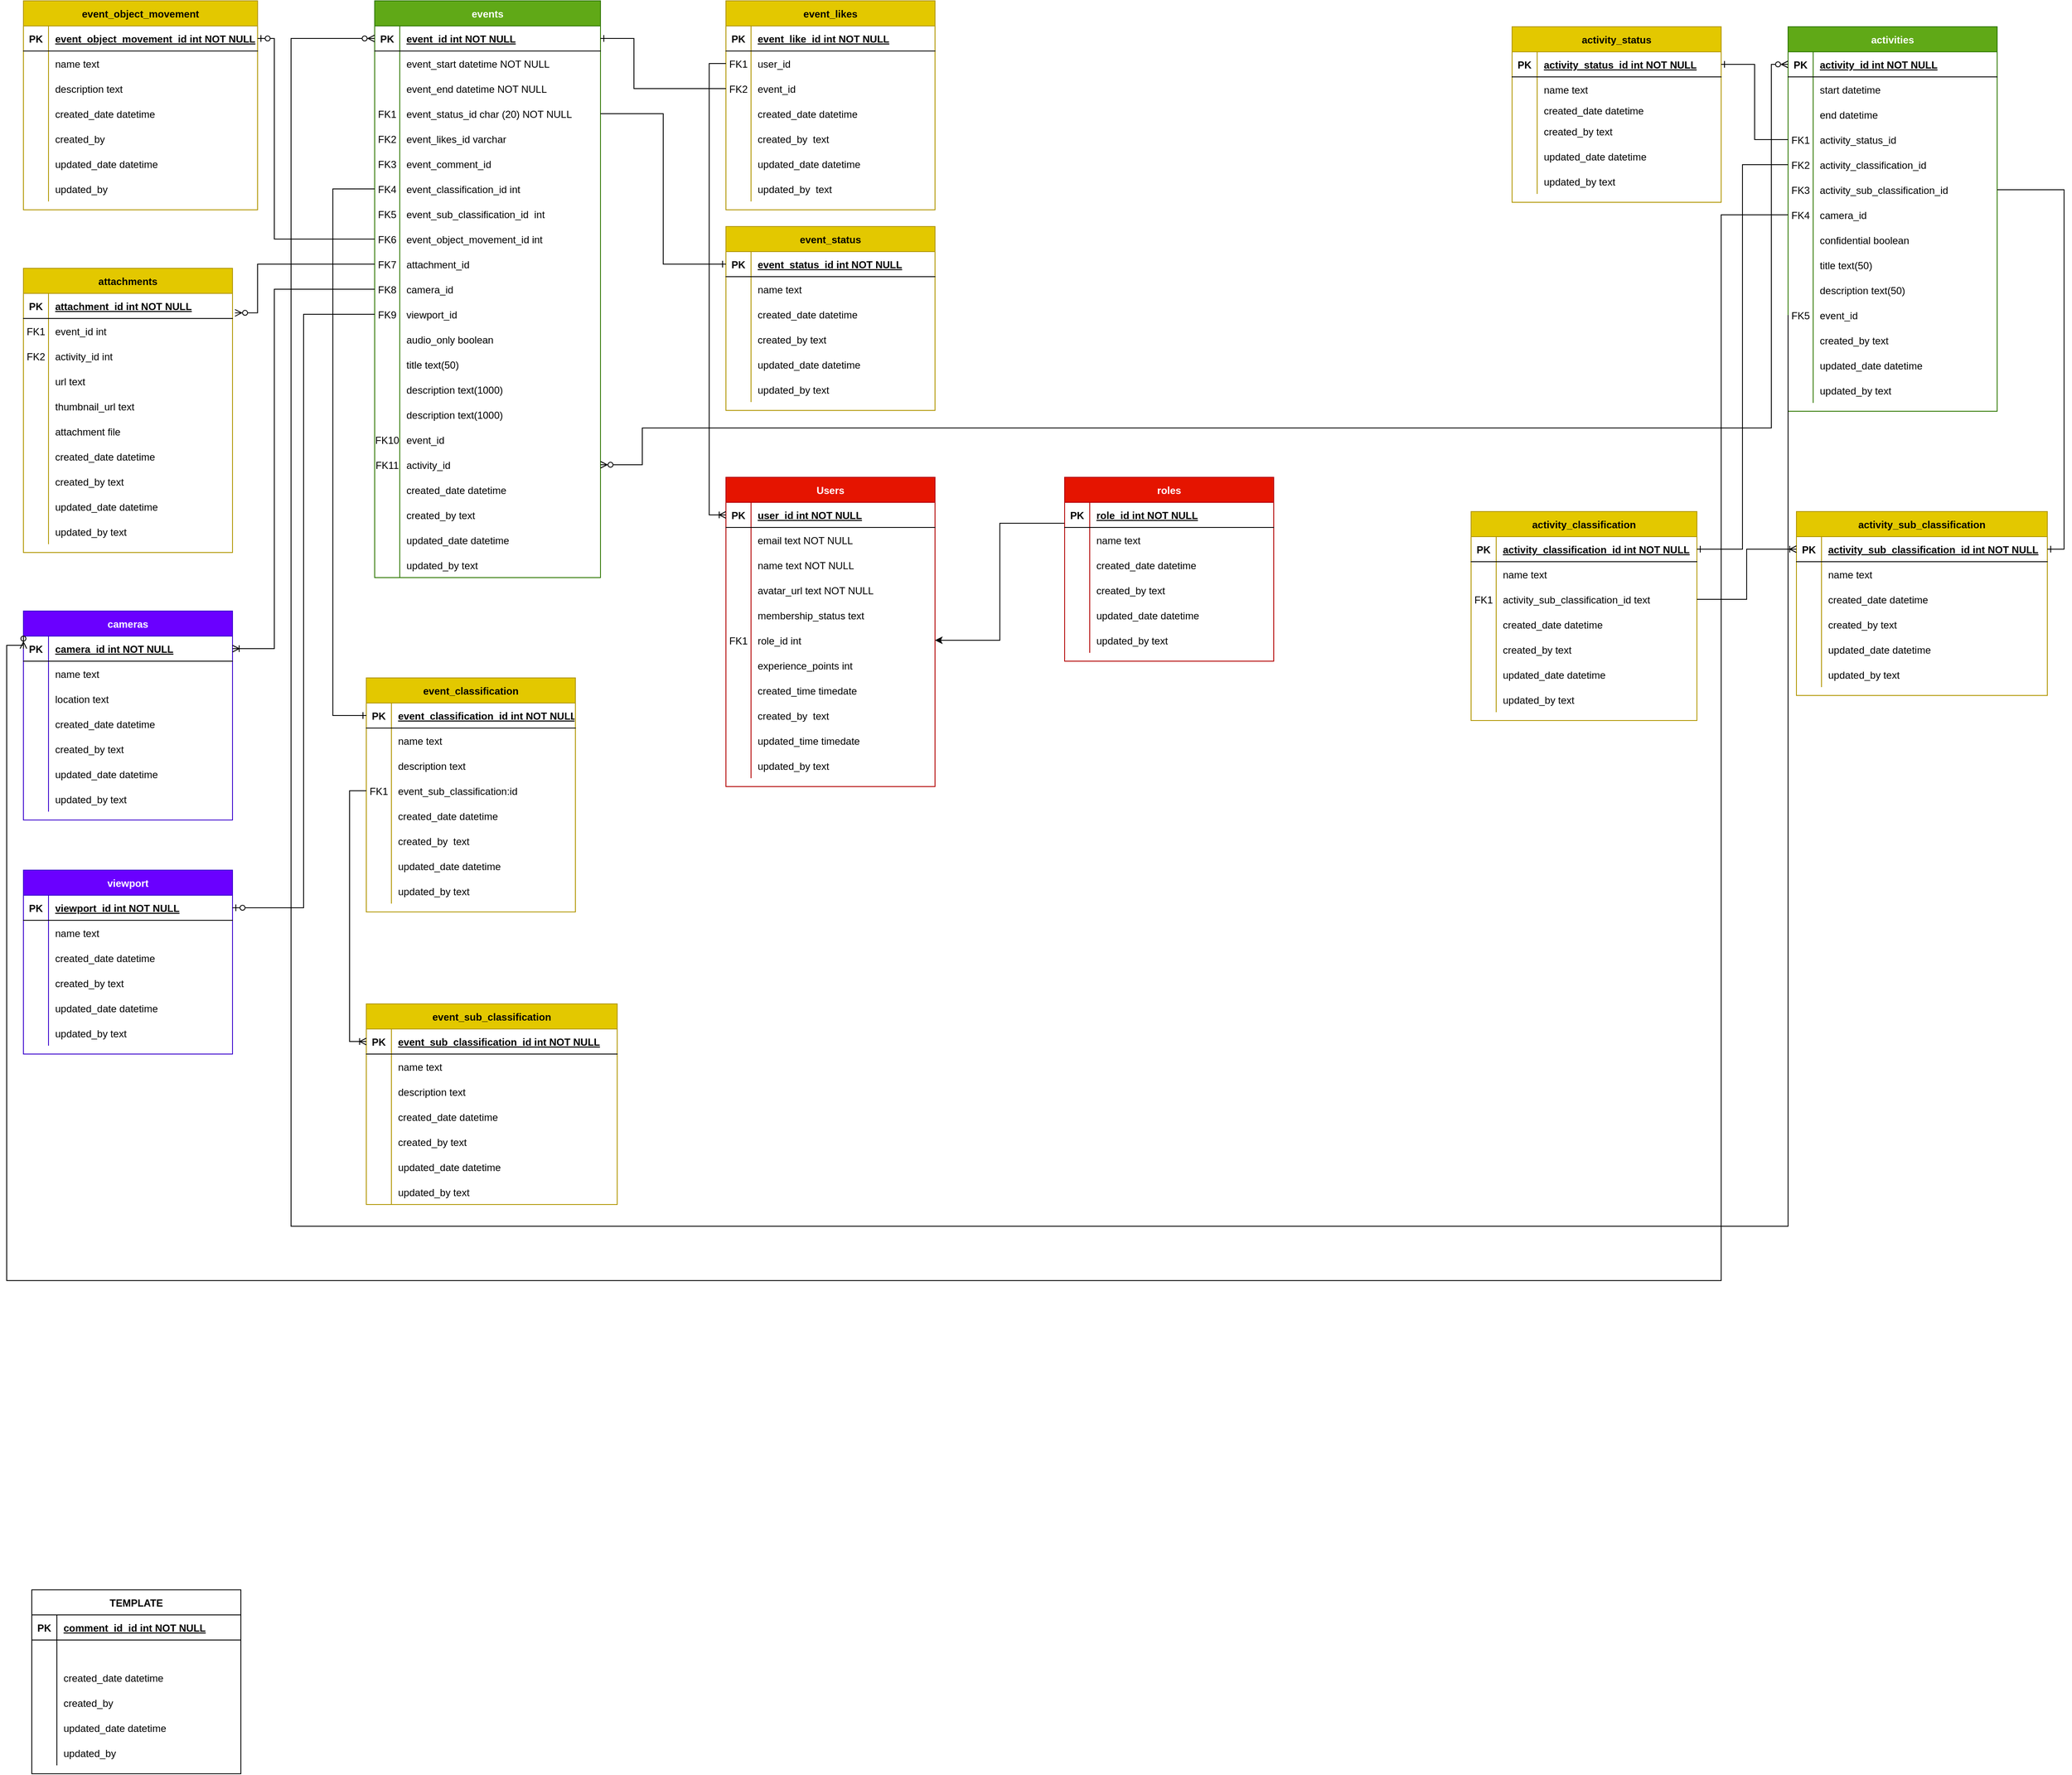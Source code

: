 <mxfile version="20.2.3" type="device"><diagram id="R2lEEEUBdFMjLlhIrx00" name="Page-1"><mxGraphModel dx="1581" dy="1017" grid="1" gridSize="10" guides="1" tooltips="1" connect="1" arrows="1" fold="1" page="1" pageScale="1" pageWidth="850" pageHeight="1100" math="0" shadow="0" extFonts="Permanent Marker^https://fonts.googleapis.com/css?family=Permanent+Marker"><root><mxCell id="0"/><mxCell id="1" parent="0"/><mxCell id="C-vyLk0tnHw3VtMMgP7b-2" value="events" style="shape=table;startSize=30;container=1;collapsible=1;childLayout=tableLayout;fixedRows=1;rowLines=0;fontStyle=1;align=center;resizeLast=1;fillColor=#60a917;fontColor=#ffffff;strokeColor=#2D7600;" parent="1" vertex="1"><mxGeometry x="450" y="29" width="270" height="690" as="geometry"/></mxCell><mxCell id="C-vyLk0tnHw3VtMMgP7b-3" value="" style="shape=partialRectangle;collapsible=0;dropTarget=0;pointerEvents=0;fillColor=none;points=[[0,0.5],[1,0.5]];portConstraint=eastwest;top=0;left=0;right=0;bottom=1;" parent="C-vyLk0tnHw3VtMMgP7b-2" vertex="1"><mxGeometry y="30" width="270" height="30" as="geometry"/></mxCell><mxCell id="C-vyLk0tnHw3VtMMgP7b-4" value="PK" style="shape=partialRectangle;overflow=hidden;connectable=0;fillColor=none;top=0;left=0;bottom=0;right=0;fontStyle=1;" parent="C-vyLk0tnHw3VtMMgP7b-3" vertex="1"><mxGeometry width="30" height="30" as="geometry"><mxRectangle width="30" height="30" as="alternateBounds"/></mxGeometry></mxCell><mxCell id="C-vyLk0tnHw3VtMMgP7b-5" value="event_id int NOT NULL " style="shape=partialRectangle;overflow=hidden;connectable=0;fillColor=none;top=0;left=0;bottom=0;right=0;align=left;spacingLeft=6;fontStyle=5;" parent="C-vyLk0tnHw3VtMMgP7b-3" vertex="1"><mxGeometry x="30" width="240" height="30" as="geometry"><mxRectangle width="240" height="30" as="alternateBounds"/></mxGeometry></mxCell><mxCell id="C-vyLk0tnHw3VtMMgP7b-6" value="" style="shape=partialRectangle;collapsible=0;dropTarget=0;pointerEvents=0;fillColor=none;points=[[0,0.5],[1,0.5]];portConstraint=eastwest;top=0;left=0;right=0;bottom=0;" parent="C-vyLk0tnHw3VtMMgP7b-2" vertex="1"><mxGeometry y="60" width="270" height="30" as="geometry"/></mxCell><mxCell id="C-vyLk0tnHw3VtMMgP7b-7" value="" style="shape=partialRectangle;overflow=hidden;connectable=0;fillColor=none;top=0;left=0;bottom=0;right=0;" parent="C-vyLk0tnHw3VtMMgP7b-6" vertex="1"><mxGeometry width="30" height="30" as="geometry"><mxRectangle width="30" height="30" as="alternateBounds"/></mxGeometry></mxCell><mxCell id="C-vyLk0tnHw3VtMMgP7b-8" value="event_start datetime NOT NULL" style="shape=partialRectangle;overflow=hidden;connectable=0;fillColor=none;top=0;left=0;bottom=0;right=0;align=left;spacingLeft=6;" parent="C-vyLk0tnHw3VtMMgP7b-6" vertex="1"><mxGeometry x="30" width="240" height="30" as="geometry"><mxRectangle width="240" height="30" as="alternateBounds"/></mxGeometry></mxCell><mxCell id="C-vyLk0tnHw3VtMMgP7b-9" value="" style="shape=partialRectangle;collapsible=0;dropTarget=0;pointerEvents=0;fillColor=none;points=[[0,0.5],[1,0.5]];portConstraint=eastwest;top=0;left=0;right=0;bottom=0;" parent="C-vyLk0tnHw3VtMMgP7b-2" vertex="1"><mxGeometry y="90" width="270" height="30" as="geometry"/></mxCell><mxCell id="C-vyLk0tnHw3VtMMgP7b-10" value="" style="shape=partialRectangle;overflow=hidden;connectable=0;fillColor=none;top=0;left=0;bottom=0;right=0;" parent="C-vyLk0tnHw3VtMMgP7b-9" vertex="1"><mxGeometry width="30" height="30" as="geometry"><mxRectangle width="30" height="30" as="alternateBounds"/></mxGeometry></mxCell><mxCell id="C-vyLk0tnHw3VtMMgP7b-11" value="event_end datetime NOT NULL" style="shape=partialRectangle;overflow=hidden;connectable=0;fillColor=none;top=0;left=0;bottom=0;right=0;align=left;spacingLeft=6;" parent="C-vyLk0tnHw3VtMMgP7b-9" vertex="1"><mxGeometry x="30" width="240" height="30" as="geometry"><mxRectangle width="240" height="30" as="alternateBounds"/></mxGeometry></mxCell><mxCell id="HhG4H1Rh7CIYM1dl25_N-1" value="" style="shape=partialRectangle;collapsible=0;dropTarget=0;pointerEvents=0;fillColor=none;points=[[0,0.5],[1,0.5]];portConstraint=eastwest;top=0;left=0;right=0;bottom=0;" parent="C-vyLk0tnHw3VtMMgP7b-2" vertex="1"><mxGeometry y="120" width="270" height="30" as="geometry"/></mxCell><mxCell id="HhG4H1Rh7CIYM1dl25_N-2" value="FK1" style="shape=partialRectangle;overflow=hidden;connectable=0;fillColor=none;top=0;left=0;bottom=0;right=0;" parent="HhG4H1Rh7CIYM1dl25_N-1" vertex="1"><mxGeometry width="30" height="30" as="geometry"><mxRectangle width="30" height="30" as="alternateBounds"/></mxGeometry></mxCell><mxCell id="HhG4H1Rh7CIYM1dl25_N-3" value="event_status_id char (20) NOT NULL" style="shape=partialRectangle;overflow=hidden;connectable=0;fillColor=none;top=0;left=0;bottom=0;right=0;align=left;spacingLeft=6;" parent="HhG4H1Rh7CIYM1dl25_N-1" vertex="1"><mxGeometry x="30" width="240" height="30" as="geometry"><mxRectangle width="240" height="30" as="alternateBounds"/></mxGeometry></mxCell><mxCell id="HhG4H1Rh7CIYM1dl25_N-4" value="" style="shape=partialRectangle;collapsible=0;dropTarget=0;pointerEvents=0;fillColor=none;points=[[0,0.5],[1,0.5]];portConstraint=eastwest;top=0;left=0;right=0;bottom=0;" parent="C-vyLk0tnHw3VtMMgP7b-2" vertex="1"><mxGeometry y="150" width="270" height="30" as="geometry"/></mxCell><mxCell id="HhG4H1Rh7CIYM1dl25_N-5" value="FK2" style="shape=partialRectangle;overflow=hidden;connectable=0;fillColor=none;top=0;left=0;bottom=0;right=0;" parent="HhG4H1Rh7CIYM1dl25_N-4" vertex="1"><mxGeometry width="30" height="30" as="geometry"><mxRectangle width="30" height="30" as="alternateBounds"/></mxGeometry></mxCell><mxCell id="HhG4H1Rh7CIYM1dl25_N-6" value="event_likes_id varchar" style="shape=partialRectangle;overflow=hidden;connectable=0;fillColor=none;top=0;left=0;bottom=0;right=0;align=left;spacingLeft=6;" parent="HhG4H1Rh7CIYM1dl25_N-4" vertex="1"><mxGeometry x="30" width="240" height="30" as="geometry"><mxRectangle width="240" height="30" as="alternateBounds"/></mxGeometry></mxCell><mxCell id="HhG4H1Rh7CIYM1dl25_N-7" value="" style="shape=partialRectangle;collapsible=0;dropTarget=0;pointerEvents=0;fillColor=none;points=[[0,0.5],[1,0.5]];portConstraint=eastwest;top=0;left=0;right=0;bottom=0;" parent="C-vyLk0tnHw3VtMMgP7b-2" vertex="1"><mxGeometry y="180" width="270" height="30" as="geometry"/></mxCell><mxCell id="HhG4H1Rh7CIYM1dl25_N-8" value="FK3" style="shape=partialRectangle;overflow=hidden;connectable=0;fillColor=none;top=0;left=0;bottom=0;right=0;" parent="HhG4H1Rh7CIYM1dl25_N-7" vertex="1"><mxGeometry width="30" height="30" as="geometry"><mxRectangle width="30" height="30" as="alternateBounds"/></mxGeometry></mxCell><mxCell id="HhG4H1Rh7CIYM1dl25_N-9" value="event_comment_id" style="shape=partialRectangle;overflow=hidden;connectable=0;fillColor=none;top=0;left=0;bottom=0;right=0;align=left;spacingLeft=6;" parent="HhG4H1Rh7CIYM1dl25_N-7" vertex="1"><mxGeometry x="30" width="240" height="30" as="geometry"><mxRectangle width="240" height="30" as="alternateBounds"/></mxGeometry></mxCell><mxCell id="HhG4H1Rh7CIYM1dl25_N-15" value="" style="shape=partialRectangle;collapsible=0;dropTarget=0;pointerEvents=0;fillColor=none;points=[[0,0.5],[1,0.5]];portConstraint=eastwest;top=0;left=0;right=0;bottom=0;" parent="C-vyLk0tnHw3VtMMgP7b-2" vertex="1"><mxGeometry y="210" width="270" height="30" as="geometry"/></mxCell><mxCell id="HhG4H1Rh7CIYM1dl25_N-16" value="FK4" style="shape=partialRectangle;overflow=hidden;connectable=0;fillColor=none;top=0;left=0;bottom=0;right=0;" parent="HhG4H1Rh7CIYM1dl25_N-15" vertex="1"><mxGeometry width="30" height="30" as="geometry"><mxRectangle width="30" height="30" as="alternateBounds"/></mxGeometry></mxCell><mxCell id="HhG4H1Rh7CIYM1dl25_N-17" value="event_classification_id int" style="shape=partialRectangle;overflow=hidden;connectable=0;fillColor=none;top=0;left=0;bottom=0;right=0;align=left;spacingLeft=6;" parent="HhG4H1Rh7CIYM1dl25_N-15" vertex="1"><mxGeometry x="30" width="240" height="30" as="geometry"><mxRectangle width="240" height="30" as="alternateBounds"/></mxGeometry></mxCell><mxCell id="HhG4H1Rh7CIYM1dl25_N-18" value="" style="shape=partialRectangle;collapsible=0;dropTarget=0;pointerEvents=0;fillColor=none;points=[[0,0.5],[1,0.5]];portConstraint=eastwest;top=0;left=0;right=0;bottom=0;" parent="C-vyLk0tnHw3VtMMgP7b-2" vertex="1"><mxGeometry y="240" width="270" height="30" as="geometry"/></mxCell><mxCell id="HhG4H1Rh7CIYM1dl25_N-19" value="FK5" style="shape=partialRectangle;overflow=hidden;connectable=0;fillColor=none;top=0;left=0;bottom=0;right=0;" parent="HhG4H1Rh7CIYM1dl25_N-18" vertex="1"><mxGeometry width="30" height="30" as="geometry"><mxRectangle width="30" height="30" as="alternateBounds"/></mxGeometry></mxCell><mxCell id="HhG4H1Rh7CIYM1dl25_N-20" value="event_sub_classification_id  int" style="shape=partialRectangle;overflow=hidden;connectable=0;fillColor=none;top=0;left=0;bottom=0;right=0;align=left;spacingLeft=6;" parent="HhG4H1Rh7CIYM1dl25_N-18" vertex="1"><mxGeometry x="30" width="240" height="30" as="geometry"><mxRectangle width="240" height="30" as="alternateBounds"/></mxGeometry></mxCell><mxCell id="HhG4H1Rh7CIYM1dl25_N-21" value="" style="shape=partialRectangle;collapsible=0;dropTarget=0;pointerEvents=0;fillColor=none;points=[[0,0.5],[1,0.5]];portConstraint=eastwest;top=0;left=0;right=0;bottom=0;" parent="C-vyLk0tnHw3VtMMgP7b-2" vertex="1"><mxGeometry y="270" width="270" height="30" as="geometry"/></mxCell><mxCell id="HhG4H1Rh7CIYM1dl25_N-22" value="FK6" style="shape=partialRectangle;overflow=hidden;connectable=0;fillColor=none;top=0;left=0;bottom=0;right=0;" parent="HhG4H1Rh7CIYM1dl25_N-21" vertex="1"><mxGeometry width="30" height="30" as="geometry"><mxRectangle width="30" height="30" as="alternateBounds"/></mxGeometry></mxCell><mxCell id="HhG4H1Rh7CIYM1dl25_N-23" value="event_object_movement_id int" style="shape=partialRectangle;overflow=hidden;connectable=0;fillColor=none;top=0;left=0;bottom=0;right=0;align=left;spacingLeft=6;" parent="HhG4H1Rh7CIYM1dl25_N-21" vertex="1"><mxGeometry x="30" width="240" height="30" as="geometry"><mxRectangle width="240" height="30" as="alternateBounds"/></mxGeometry></mxCell><mxCell id="HhG4H1Rh7CIYM1dl25_N-24" value="" style="shape=partialRectangle;collapsible=0;dropTarget=0;pointerEvents=0;fillColor=none;points=[[0,0.5],[1,0.5]];portConstraint=eastwest;top=0;left=0;right=0;bottom=0;" parent="C-vyLk0tnHw3VtMMgP7b-2" vertex="1"><mxGeometry y="300" width="270" height="30" as="geometry"/></mxCell><mxCell id="HhG4H1Rh7CIYM1dl25_N-25" value="FK7" style="shape=partialRectangle;overflow=hidden;connectable=0;fillColor=none;top=0;left=0;bottom=0;right=0;" parent="HhG4H1Rh7CIYM1dl25_N-24" vertex="1"><mxGeometry width="30" height="30" as="geometry"><mxRectangle width="30" height="30" as="alternateBounds"/></mxGeometry></mxCell><mxCell id="HhG4H1Rh7CIYM1dl25_N-26" value="attachment_id" style="shape=partialRectangle;overflow=hidden;connectable=0;fillColor=none;top=0;left=0;bottom=0;right=0;align=left;spacingLeft=6;" parent="HhG4H1Rh7CIYM1dl25_N-24" vertex="1"><mxGeometry x="30" width="240" height="30" as="geometry"><mxRectangle width="240" height="30" as="alternateBounds"/></mxGeometry></mxCell><mxCell id="HhG4H1Rh7CIYM1dl25_N-27" value="" style="shape=partialRectangle;collapsible=0;dropTarget=0;pointerEvents=0;fillColor=none;points=[[0,0.5],[1,0.5]];portConstraint=eastwest;top=0;left=0;right=0;bottom=0;" parent="C-vyLk0tnHw3VtMMgP7b-2" vertex="1"><mxGeometry y="330" width="270" height="30" as="geometry"/></mxCell><mxCell id="HhG4H1Rh7CIYM1dl25_N-28" value="FK8" style="shape=partialRectangle;overflow=hidden;connectable=0;fillColor=none;top=0;left=0;bottom=0;right=0;" parent="HhG4H1Rh7CIYM1dl25_N-27" vertex="1"><mxGeometry width="30" height="30" as="geometry"><mxRectangle width="30" height="30" as="alternateBounds"/></mxGeometry></mxCell><mxCell id="HhG4H1Rh7CIYM1dl25_N-29" value="camera_id" style="shape=partialRectangle;overflow=hidden;connectable=0;fillColor=none;top=0;left=0;bottom=0;right=0;align=left;spacingLeft=6;" parent="HhG4H1Rh7CIYM1dl25_N-27" vertex="1"><mxGeometry x="30" width="240" height="30" as="geometry"><mxRectangle width="240" height="30" as="alternateBounds"/></mxGeometry></mxCell><mxCell id="HhG4H1Rh7CIYM1dl25_N-30" value="" style="shape=partialRectangle;collapsible=0;dropTarget=0;pointerEvents=0;fillColor=none;points=[[0,0.5],[1,0.5]];portConstraint=eastwest;top=0;left=0;right=0;bottom=0;" parent="C-vyLk0tnHw3VtMMgP7b-2" vertex="1"><mxGeometry y="360" width="270" height="30" as="geometry"/></mxCell><mxCell id="HhG4H1Rh7CIYM1dl25_N-31" value="FK9" style="shape=partialRectangle;overflow=hidden;connectable=0;fillColor=none;top=0;left=0;bottom=0;right=0;" parent="HhG4H1Rh7CIYM1dl25_N-30" vertex="1"><mxGeometry width="30" height="30" as="geometry"><mxRectangle width="30" height="30" as="alternateBounds"/></mxGeometry></mxCell><mxCell id="HhG4H1Rh7CIYM1dl25_N-32" value="viewport_id" style="shape=partialRectangle;overflow=hidden;connectable=0;fillColor=none;top=0;left=0;bottom=0;right=0;align=left;spacingLeft=6;" parent="HhG4H1Rh7CIYM1dl25_N-30" vertex="1"><mxGeometry x="30" width="240" height="30" as="geometry"><mxRectangle width="240" height="30" as="alternateBounds"/></mxGeometry></mxCell><mxCell id="HhG4H1Rh7CIYM1dl25_N-33" value="" style="shape=partialRectangle;collapsible=0;dropTarget=0;pointerEvents=0;fillColor=none;points=[[0,0.5],[1,0.5]];portConstraint=eastwest;top=0;left=0;right=0;bottom=0;" parent="C-vyLk0tnHw3VtMMgP7b-2" vertex="1"><mxGeometry y="390" width="270" height="30" as="geometry"/></mxCell><mxCell id="HhG4H1Rh7CIYM1dl25_N-34" value="" style="shape=partialRectangle;overflow=hidden;connectable=0;fillColor=none;top=0;left=0;bottom=0;right=0;" parent="HhG4H1Rh7CIYM1dl25_N-33" vertex="1"><mxGeometry width="30" height="30" as="geometry"><mxRectangle width="30" height="30" as="alternateBounds"/></mxGeometry></mxCell><mxCell id="HhG4H1Rh7CIYM1dl25_N-35" value="audio_only boolean" style="shape=partialRectangle;overflow=hidden;connectable=0;fillColor=none;top=0;left=0;bottom=0;right=0;align=left;spacingLeft=6;" parent="HhG4H1Rh7CIYM1dl25_N-33" vertex="1"><mxGeometry x="30" width="240" height="30" as="geometry"><mxRectangle width="240" height="30" as="alternateBounds"/></mxGeometry></mxCell><mxCell id="HhG4H1Rh7CIYM1dl25_N-36" value="" style="shape=partialRectangle;collapsible=0;dropTarget=0;pointerEvents=0;fillColor=none;points=[[0,0.5],[1,0.5]];portConstraint=eastwest;top=0;left=0;right=0;bottom=0;" parent="C-vyLk0tnHw3VtMMgP7b-2" vertex="1"><mxGeometry y="420" width="270" height="30" as="geometry"/></mxCell><mxCell id="HhG4H1Rh7CIYM1dl25_N-37" value="" style="shape=partialRectangle;overflow=hidden;connectable=0;fillColor=none;top=0;left=0;bottom=0;right=0;" parent="HhG4H1Rh7CIYM1dl25_N-36" vertex="1"><mxGeometry width="30" height="30" as="geometry"><mxRectangle width="30" height="30" as="alternateBounds"/></mxGeometry></mxCell><mxCell id="HhG4H1Rh7CIYM1dl25_N-38" value="title text(50)" style="shape=partialRectangle;overflow=hidden;connectable=0;fillColor=none;top=0;left=0;bottom=0;right=0;align=left;spacingLeft=6;" parent="HhG4H1Rh7CIYM1dl25_N-36" vertex="1"><mxGeometry x="30" width="240" height="30" as="geometry"><mxRectangle width="240" height="30" as="alternateBounds"/></mxGeometry></mxCell><mxCell id="HhG4H1Rh7CIYM1dl25_N-39" value="" style="shape=partialRectangle;collapsible=0;dropTarget=0;pointerEvents=0;fillColor=none;points=[[0,0.5],[1,0.5]];portConstraint=eastwest;top=0;left=0;right=0;bottom=0;" parent="C-vyLk0tnHw3VtMMgP7b-2" vertex="1"><mxGeometry y="450" width="270" height="30" as="geometry"/></mxCell><mxCell id="HhG4H1Rh7CIYM1dl25_N-40" value="" style="shape=partialRectangle;overflow=hidden;connectable=0;fillColor=none;top=0;left=0;bottom=0;right=0;" parent="HhG4H1Rh7CIYM1dl25_N-39" vertex="1"><mxGeometry width="30" height="30" as="geometry"><mxRectangle width="30" height="30" as="alternateBounds"/></mxGeometry></mxCell><mxCell id="HhG4H1Rh7CIYM1dl25_N-41" value="description text(1000)" style="shape=partialRectangle;overflow=hidden;connectable=0;fillColor=none;top=0;left=0;bottom=0;right=0;align=left;spacingLeft=6;" parent="HhG4H1Rh7CIYM1dl25_N-39" vertex="1"><mxGeometry x="30" width="240" height="30" as="geometry"><mxRectangle width="240" height="30" as="alternateBounds"/></mxGeometry></mxCell><mxCell id="HhG4H1Rh7CIYM1dl25_N-42" value="" style="shape=partialRectangle;collapsible=0;dropTarget=0;pointerEvents=0;fillColor=none;points=[[0,0.5],[1,0.5]];portConstraint=eastwest;top=0;left=0;right=0;bottom=0;" parent="C-vyLk0tnHw3VtMMgP7b-2" vertex="1"><mxGeometry y="480" width="270" height="30" as="geometry"/></mxCell><mxCell id="HhG4H1Rh7CIYM1dl25_N-43" value="" style="shape=partialRectangle;overflow=hidden;connectable=0;fillColor=none;top=0;left=0;bottom=0;right=0;" parent="HhG4H1Rh7CIYM1dl25_N-42" vertex="1"><mxGeometry width="30" height="30" as="geometry"><mxRectangle width="30" height="30" as="alternateBounds"/></mxGeometry></mxCell><mxCell id="HhG4H1Rh7CIYM1dl25_N-44" value="description text(1000)" style="shape=partialRectangle;overflow=hidden;connectable=0;fillColor=none;top=0;left=0;bottom=0;right=0;align=left;spacingLeft=6;" parent="HhG4H1Rh7CIYM1dl25_N-42" vertex="1"><mxGeometry x="30" width="240" height="30" as="geometry"><mxRectangle width="240" height="30" as="alternateBounds"/></mxGeometry></mxCell><mxCell id="HhG4H1Rh7CIYM1dl25_N-45" value="" style="shape=partialRectangle;collapsible=0;dropTarget=0;pointerEvents=0;fillColor=none;points=[[0,0.5],[1,0.5]];portConstraint=eastwest;top=0;left=0;right=0;bottom=0;" parent="C-vyLk0tnHw3VtMMgP7b-2" vertex="1"><mxGeometry y="510" width="270" height="30" as="geometry"/></mxCell><mxCell id="HhG4H1Rh7CIYM1dl25_N-46" value="FK10" style="shape=partialRectangle;overflow=hidden;connectable=0;fillColor=none;top=0;left=0;bottom=0;right=0;" parent="HhG4H1Rh7CIYM1dl25_N-45" vertex="1"><mxGeometry width="30" height="30" as="geometry"><mxRectangle width="30" height="30" as="alternateBounds"/></mxGeometry></mxCell><mxCell id="HhG4H1Rh7CIYM1dl25_N-47" value="event_id" style="shape=partialRectangle;overflow=hidden;connectable=0;fillColor=none;top=0;left=0;bottom=0;right=0;align=left;spacingLeft=6;" parent="HhG4H1Rh7CIYM1dl25_N-45" vertex="1"><mxGeometry x="30" width="240" height="30" as="geometry"><mxRectangle width="240" height="30" as="alternateBounds"/></mxGeometry></mxCell><mxCell id="HhG4H1Rh7CIYM1dl25_N-48" value="" style="shape=partialRectangle;collapsible=0;dropTarget=0;pointerEvents=0;fillColor=none;points=[[0,0.5],[1,0.5]];portConstraint=eastwest;top=0;left=0;right=0;bottom=0;" parent="C-vyLk0tnHw3VtMMgP7b-2" vertex="1"><mxGeometry y="540" width="270" height="30" as="geometry"/></mxCell><mxCell id="HhG4H1Rh7CIYM1dl25_N-49" value="FK11" style="shape=partialRectangle;overflow=hidden;connectable=0;fillColor=none;top=0;left=0;bottom=0;right=0;" parent="HhG4H1Rh7CIYM1dl25_N-48" vertex="1"><mxGeometry width="30" height="30" as="geometry"><mxRectangle width="30" height="30" as="alternateBounds"/></mxGeometry></mxCell><mxCell id="HhG4H1Rh7CIYM1dl25_N-50" value="activity_id" style="shape=partialRectangle;overflow=hidden;connectable=0;fillColor=none;top=0;left=0;bottom=0;right=0;align=left;spacingLeft=6;" parent="HhG4H1Rh7CIYM1dl25_N-48" vertex="1"><mxGeometry x="30" width="240" height="30" as="geometry"><mxRectangle width="240" height="30" as="alternateBounds"/></mxGeometry></mxCell><mxCell id="HhG4H1Rh7CIYM1dl25_N-51" value="" style="shape=partialRectangle;collapsible=0;dropTarget=0;pointerEvents=0;fillColor=none;points=[[0,0.5],[1,0.5]];portConstraint=eastwest;top=0;left=0;right=0;bottom=0;" parent="C-vyLk0tnHw3VtMMgP7b-2" vertex="1"><mxGeometry y="570" width="270" height="30" as="geometry"/></mxCell><mxCell id="HhG4H1Rh7CIYM1dl25_N-52" value="" style="shape=partialRectangle;overflow=hidden;connectable=0;fillColor=none;top=0;left=0;bottom=0;right=0;" parent="HhG4H1Rh7CIYM1dl25_N-51" vertex="1"><mxGeometry width="30" height="30" as="geometry"><mxRectangle width="30" height="30" as="alternateBounds"/></mxGeometry></mxCell><mxCell id="HhG4H1Rh7CIYM1dl25_N-53" value="created_date datetime" style="shape=partialRectangle;overflow=hidden;connectable=0;fillColor=none;top=0;left=0;bottom=0;right=0;align=left;spacingLeft=6;" parent="HhG4H1Rh7CIYM1dl25_N-51" vertex="1"><mxGeometry x="30" width="240" height="30" as="geometry"><mxRectangle width="240" height="30" as="alternateBounds"/></mxGeometry></mxCell><mxCell id="HhG4H1Rh7CIYM1dl25_N-60" value="" style="shape=partialRectangle;collapsible=0;dropTarget=0;pointerEvents=0;fillColor=none;points=[[0,0.5],[1,0.5]];portConstraint=eastwest;top=0;left=0;right=0;bottom=0;" parent="C-vyLk0tnHw3VtMMgP7b-2" vertex="1"><mxGeometry y="600" width="270" height="30" as="geometry"/></mxCell><mxCell id="HhG4H1Rh7CIYM1dl25_N-61" value="" style="shape=partialRectangle;overflow=hidden;connectable=0;fillColor=none;top=0;left=0;bottom=0;right=0;" parent="HhG4H1Rh7CIYM1dl25_N-60" vertex="1"><mxGeometry width="30" height="30" as="geometry"><mxRectangle width="30" height="30" as="alternateBounds"/></mxGeometry></mxCell><mxCell id="HhG4H1Rh7CIYM1dl25_N-62" value="created_by text" style="shape=partialRectangle;overflow=hidden;connectable=0;fillColor=none;top=0;left=0;bottom=0;right=0;align=left;spacingLeft=6;" parent="HhG4H1Rh7CIYM1dl25_N-60" vertex="1"><mxGeometry x="30" width="240" height="30" as="geometry"><mxRectangle width="240" height="30" as="alternateBounds"/></mxGeometry></mxCell><mxCell id="HhG4H1Rh7CIYM1dl25_N-54" value="" style="shape=partialRectangle;collapsible=0;dropTarget=0;pointerEvents=0;fillColor=none;points=[[0,0.5],[1,0.5]];portConstraint=eastwest;top=0;left=0;right=0;bottom=0;" parent="C-vyLk0tnHw3VtMMgP7b-2" vertex="1"><mxGeometry y="630" width="270" height="30" as="geometry"/></mxCell><mxCell id="HhG4H1Rh7CIYM1dl25_N-55" value="" style="shape=partialRectangle;overflow=hidden;connectable=0;fillColor=none;top=0;left=0;bottom=0;right=0;" parent="HhG4H1Rh7CIYM1dl25_N-54" vertex="1"><mxGeometry width="30" height="30" as="geometry"><mxRectangle width="30" height="30" as="alternateBounds"/></mxGeometry></mxCell><mxCell id="HhG4H1Rh7CIYM1dl25_N-56" value="updated_date datetime" style="shape=partialRectangle;overflow=hidden;connectable=0;fillColor=none;top=0;left=0;bottom=0;right=0;align=left;spacingLeft=6;" parent="HhG4H1Rh7CIYM1dl25_N-54" vertex="1"><mxGeometry x="30" width="240" height="30" as="geometry"><mxRectangle width="240" height="30" as="alternateBounds"/></mxGeometry></mxCell><mxCell id="HhG4H1Rh7CIYM1dl25_N-57" value="" style="shape=partialRectangle;collapsible=0;dropTarget=0;pointerEvents=0;fillColor=none;points=[[0,0.5],[1,0.5]];portConstraint=eastwest;top=0;left=0;right=0;bottom=0;" parent="C-vyLk0tnHw3VtMMgP7b-2" vertex="1"><mxGeometry y="660" width="270" height="30" as="geometry"/></mxCell><mxCell id="HhG4H1Rh7CIYM1dl25_N-58" value="" style="shape=partialRectangle;overflow=hidden;connectable=0;fillColor=none;top=0;left=0;bottom=0;right=0;" parent="HhG4H1Rh7CIYM1dl25_N-57" vertex="1"><mxGeometry width="30" height="30" as="geometry"><mxRectangle width="30" height="30" as="alternateBounds"/></mxGeometry></mxCell><mxCell id="HhG4H1Rh7CIYM1dl25_N-59" value="updated_by text" style="shape=partialRectangle;overflow=hidden;connectable=0;fillColor=none;top=0;left=0;bottom=0;right=0;align=left;spacingLeft=6;" parent="HhG4H1Rh7CIYM1dl25_N-57" vertex="1"><mxGeometry x="30" width="240" height="30" as="geometry"><mxRectangle width="240" height="30" as="alternateBounds"/></mxGeometry></mxCell><mxCell id="C-vyLk0tnHw3VtMMgP7b-13" value="event_object_movement" style="shape=table;startSize=30;container=1;collapsible=1;childLayout=tableLayout;fixedRows=1;rowLines=0;fontStyle=1;align=center;resizeLast=1;fillColor=#e3c800;fontColor=#000000;strokeColor=#B09500;" parent="1" vertex="1"><mxGeometry x="30" y="29" width="280" height="250" as="geometry"/></mxCell><mxCell id="C-vyLk0tnHw3VtMMgP7b-14" value="" style="shape=partialRectangle;collapsible=0;dropTarget=0;pointerEvents=0;fillColor=none;points=[[0,0.5],[1,0.5]];portConstraint=eastwest;top=0;left=0;right=0;bottom=1;" parent="C-vyLk0tnHw3VtMMgP7b-13" vertex="1"><mxGeometry y="30" width="280" height="30" as="geometry"/></mxCell><mxCell id="C-vyLk0tnHw3VtMMgP7b-15" value="PK" style="shape=partialRectangle;overflow=hidden;connectable=0;fillColor=none;top=0;left=0;bottom=0;right=0;fontStyle=1;" parent="C-vyLk0tnHw3VtMMgP7b-14" vertex="1"><mxGeometry width="30" height="30" as="geometry"><mxRectangle width="30" height="30" as="alternateBounds"/></mxGeometry></mxCell><mxCell id="C-vyLk0tnHw3VtMMgP7b-16" value="event_object_movement_id int NOT NULL" style="shape=partialRectangle;overflow=hidden;connectable=0;fillColor=none;top=0;left=0;bottom=0;right=0;align=left;spacingLeft=6;fontStyle=5;" parent="C-vyLk0tnHw3VtMMgP7b-14" vertex="1"><mxGeometry x="30" width="250" height="30" as="geometry"><mxRectangle width="250" height="30" as="alternateBounds"/></mxGeometry></mxCell><mxCell id="HhG4H1Rh7CIYM1dl25_N-359" value="" style="shape=partialRectangle;collapsible=0;dropTarget=0;pointerEvents=0;fillColor=none;points=[[0,0.5],[1,0.5]];portConstraint=eastwest;top=0;left=0;right=0;bottom=0;" parent="C-vyLk0tnHw3VtMMgP7b-13" vertex="1"><mxGeometry y="60" width="280" height="30" as="geometry"/></mxCell><mxCell id="HhG4H1Rh7CIYM1dl25_N-360" value="" style="shape=partialRectangle;overflow=hidden;connectable=0;fillColor=none;top=0;left=0;bottom=0;right=0;" parent="HhG4H1Rh7CIYM1dl25_N-359" vertex="1"><mxGeometry width="30" height="30" as="geometry"><mxRectangle width="30" height="30" as="alternateBounds"/></mxGeometry></mxCell><mxCell id="HhG4H1Rh7CIYM1dl25_N-361" value="name text" style="shape=partialRectangle;overflow=hidden;connectable=0;fillColor=none;top=0;left=0;bottom=0;right=0;align=left;spacingLeft=6;" parent="HhG4H1Rh7CIYM1dl25_N-359" vertex="1"><mxGeometry x="30" width="250" height="30" as="geometry"><mxRectangle width="250" height="30" as="alternateBounds"/></mxGeometry></mxCell><mxCell id="C-vyLk0tnHw3VtMMgP7b-17" value="" style="shape=partialRectangle;collapsible=0;dropTarget=0;pointerEvents=0;fillColor=none;points=[[0,0.5],[1,0.5]];portConstraint=eastwest;top=0;left=0;right=0;bottom=0;" parent="C-vyLk0tnHw3VtMMgP7b-13" vertex="1"><mxGeometry y="90" width="280" height="30" as="geometry"/></mxCell><mxCell id="C-vyLk0tnHw3VtMMgP7b-18" value="" style="shape=partialRectangle;overflow=hidden;connectable=0;fillColor=none;top=0;left=0;bottom=0;right=0;" parent="C-vyLk0tnHw3VtMMgP7b-17" vertex="1"><mxGeometry width="30" height="30" as="geometry"><mxRectangle width="30" height="30" as="alternateBounds"/></mxGeometry></mxCell><mxCell id="C-vyLk0tnHw3VtMMgP7b-19" value="description text" style="shape=partialRectangle;overflow=hidden;connectable=0;fillColor=none;top=0;left=0;bottom=0;right=0;align=left;spacingLeft=6;" parent="C-vyLk0tnHw3VtMMgP7b-17" vertex="1"><mxGeometry x="30" width="250" height="30" as="geometry"><mxRectangle width="250" height="30" as="alternateBounds"/></mxGeometry></mxCell><mxCell id="HhG4H1Rh7CIYM1dl25_N-144" value="" style="shape=partialRectangle;collapsible=0;dropTarget=0;pointerEvents=0;fillColor=none;points=[[0,0.5],[1,0.5]];portConstraint=eastwest;top=0;left=0;right=0;bottom=0;" parent="C-vyLk0tnHw3VtMMgP7b-13" vertex="1"><mxGeometry y="120" width="280" height="30" as="geometry"/></mxCell><mxCell id="HhG4H1Rh7CIYM1dl25_N-145" value="" style="shape=partialRectangle;overflow=hidden;connectable=0;fillColor=none;top=0;left=0;bottom=0;right=0;" parent="HhG4H1Rh7CIYM1dl25_N-144" vertex="1"><mxGeometry width="30" height="30" as="geometry"><mxRectangle width="30" height="30" as="alternateBounds"/></mxGeometry></mxCell><mxCell id="HhG4H1Rh7CIYM1dl25_N-146" value="created_date datetime" style="shape=partialRectangle;overflow=hidden;connectable=0;fillColor=none;top=0;left=0;bottom=0;right=0;align=left;spacingLeft=6;" parent="HhG4H1Rh7CIYM1dl25_N-144" vertex="1"><mxGeometry x="30" width="250" height="30" as="geometry"><mxRectangle width="250" height="30" as="alternateBounds"/></mxGeometry></mxCell><mxCell id="C-vyLk0tnHw3VtMMgP7b-20" value="" style="shape=partialRectangle;collapsible=0;dropTarget=0;pointerEvents=0;fillColor=none;points=[[0,0.5],[1,0.5]];portConstraint=eastwest;top=0;left=0;right=0;bottom=0;" parent="C-vyLk0tnHw3VtMMgP7b-13" vertex="1"><mxGeometry y="150" width="280" height="30" as="geometry"/></mxCell><mxCell id="C-vyLk0tnHw3VtMMgP7b-21" value="" style="shape=partialRectangle;overflow=hidden;connectable=0;fillColor=none;top=0;left=0;bottom=0;right=0;" parent="C-vyLk0tnHw3VtMMgP7b-20" vertex="1"><mxGeometry width="30" height="30" as="geometry"><mxRectangle width="30" height="30" as="alternateBounds"/></mxGeometry></mxCell><mxCell id="C-vyLk0tnHw3VtMMgP7b-22" value="created_by" style="shape=partialRectangle;overflow=hidden;connectable=0;fillColor=none;top=0;left=0;bottom=0;right=0;align=left;spacingLeft=6;" parent="C-vyLk0tnHw3VtMMgP7b-20" vertex="1"><mxGeometry x="30" width="250" height="30" as="geometry"><mxRectangle width="250" height="30" as="alternateBounds"/></mxGeometry></mxCell><mxCell id="HhG4H1Rh7CIYM1dl25_N-138" value="" style="shape=partialRectangle;collapsible=0;dropTarget=0;pointerEvents=0;fillColor=none;points=[[0,0.5],[1,0.5]];portConstraint=eastwest;top=0;left=0;right=0;bottom=0;" parent="C-vyLk0tnHw3VtMMgP7b-13" vertex="1"><mxGeometry y="180" width="280" height="30" as="geometry"/></mxCell><mxCell id="HhG4H1Rh7CIYM1dl25_N-139" value="" style="shape=partialRectangle;overflow=hidden;connectable=0;fillColor=none;top=0;left=0;bottom=0;right=0;" parent="HhG4H1Rh7CIYM1dl25_N-138" vertex="1"><mxGeometry width="30" height="30" as="geometry"><mxRectangle width="30" height="30" as="alternateBounds"/></mxGeometry></mxCell><mxCell id="HhG4H1Rh7CIYM1dl25_N-140" value="updated_date datetime" style="shape=partialRectangle;overflow=hidden;connectable=0;fillColor=none;top=0;left=0;bottom=0;right=0;align=left;spacingLeft=6;" parent="HhG4H1Rh7CIYM1dl25_N-138" vertex="1"><mxGeometry x="30" width="250" height="30" as="geometry"><mxRectangle width="250" height="30" as="alternateBounds"/></mxGeometry></mxCell><mxCell id="HhG4H1Rh7CIYM1dl25_N-141" value="" style="shape=partialRectangle;collapsible=0;dropTarget=0;pointerEvents=0;fillColor=none;points=[[0,0.5],[1,0.5]];portConstraint=eastwest;top=0;left=0;right=0;bottom=0;" parent="C-vyLk0tnHw3VtMMgP7b-13" vertex="1"><mxGeometry y="210" width="280" height="30" as="geometry"/></mxCell><mxCell id="HhG4H1Rh7CIYM1dl25_N-142" value="" style="shape=partialRectangle;overflow=hidden;connectable=0;fillColor=none;top=0;left=0;bottom=0;right=0;" parent="HhG4H1Rh7CIYM1dl25_N-141" vertex="1"><mxGeometry width="30" height="30" as="geometry"><mxRectangle width="30" height="30" as="alternateBounds"/></mxGeometry></mxCell><mxCell id="HhG4H1Rh7CIYM1dl25_N-143" value="updated_by" style="shape=partialRectangle;overflow=hidden;connectable=0;fillColor=none;top=0;left=0;bottom=0;right=0;align=left;spacingLeft=6;" parent="HhG4H1Rh7CIYM1dl25_N-141" vertex="1"><mxGeometry x="30" width="250" height="30" as="geometry"><mxRectangle width="250" height="30" as="alternateBounds"/></mxGeometry></mxCell><mxCell id="HhG4H1Rh7CIYM1dl25_N-63" value="Users" style="shape=table;startSize=30;container=1;collapsible=1;childLayout=tableLayout;fixedRows=1;rowLines=0;fontStyle=1;align=center;resizeLast=1;fillColor=#e51400;fontColor=#ffffff;strokeColor=#B20000;" parent="1" vertex="1"><mxGeometry x="870" y="599" width="250" height="370" as="geometry"/></mxCell><mxCell id="HhG4H1Rh7CIYM1dl25_N-64" value="" style="shape=partialRectangle;collapsible=0;dropTarget=0;pointerEvents=0;fillColor=none;points=[[0,0.5],[1,0.5]];portConstraint=eastwest;top=0;left=0;right=0;bottom=1;" parent="HhG4H1Rh7CIYM1dl25_N-63" vertex="1"><mxGeometry y="30" width="250" height="30" as="geometry"/></mxCell><mxCell id="HhG4H1Rh7CIYM1dl25_N-65" value="PK" style="shape=partialRectangle;overflow=hidden;connectable=0;fillColor=none;top=0;left=0;bottom=0;right=0;fontStyle=1;" parent="HhG4H1Rh7CIYM1dl25_N-64" vertex="1"><mxGeometry width="30" height="30" as="geometry"><mxRectangle width="30" height="30" as="alternateBounds"/></mxGeometry></mxCell><mxCell id="HhG4H1Rh7CIYM1dl25_N-66" value="user_id int NOT NULL " style="shape=partialRectangle;overflow=hidden;connectable=0;fillColor=none;top=0;left=0;bottom=0;right=0;align=left;spacingLeft=6;fontStyle=5;" parent="HhG4H1Rh7CIYM1dl25_N-64" vertex="1"><mxGeometry x="30" width="220" height="30" as="geometry"><mxRectangle width="220" height="30" as="alternateBounds"/></mxGeometry></mxCell><mxCell id="HhG4H1Rh7CIYM1dl25_N-67" value="" style="shape=partialRectangle;collapsible=0;dropTarget=0;pointerEvents=0;fillColor=none;points=[[0,0.5],[1,0.5]];portConstraint=eastwest;top=0;left=0;right=0;bottom=0;" parent="HhG4H1Rh7CIYM1dl25_N-63" vertex="1"><mxGeometry y="60" width="250" height="30" as="geometry"/></mxCell><mxCell id="HhG4H1Rh7CIYM1dl25_N-68" value="" style="shape=partialRectangle;overflow=hidden;connectable=0;fillColor=none;top=0;left=0;bottom=0;right=0;" parent="HhG4H1Rh7CIYM1dl25_N-67" vertex="1"><mxGeometry width="30" height="30" as="geometry"><mxRectangle width="30" height="30" as="alternateBounds"/></mxGeometry></mxCell><mxCell id="HhG4H1Rh7CIYM1dl25_N-69" value="email text NOT NULL" style="shape=partialRectangle;overflow=hidden;connectable=0;fillColor=none;top=0;left=0;bottom=0;right=0;align=left;spacingLeft=6;" parent="HhG4H1Rh7CIYM1dl25_N-67" vertex="1"><mxGeometry x="30" width="220" height="30" as="geometry"><mxRectangle width="220" height="30" as="alternateBounds"/></mxGeometry></mxCell><mxCell id="HhG4H1Rh7CIYM1dl25_N-77" value="" style="shape=partialRectangle;collapsible=0;dropTarget=0;pointerEvents=0;fillColor=none;points=[[0,0.5],[1,0.5]];portConstraint=eastwest;top=0;left=0;right=0;bottom=0;" parent="HhG4H1Rh7CIYM1dl25_N-63" vertex="1"><mxGeometry y="90" width="250" height="30" as="geometry"/></mxCell><mxCell id="HhG4H1Rh7CIYM1dl25_N-78" value="" style="shape=partialRectangle;overflow=hidden;connectable=0;fillColor=none;top=0;left=0;bottom=0;right=0;" parent="HhG4H1Rh7CIYM1dl25_N-77" vertex="1"><mxGeometry width="30" height="30" as="geometry"><mxRectangle width="30" height="30" as="alternateBounds"/></mxGeometry></mxCell><mxCell id="HhG4H1Rh7CIYM1dl25_N-79" value="name text NOT NULL" style="shape=partialRectangle;overflow=hidden;connectable=0;fillColor=none;top=0;left=0;bottom=0;right=0;align=left;spacingLeft=6;" parent="HhG4H1Rh7CIYM1dl25_N-77" vertex="1"><mxGeometry x="30" width="220" height="30" as="geometry"><mxRectangle width="220" height="30" as="alternateBounds"/></mxGeometry></mxCell><mxCell id="HhG4H1Rh7CIYM1dl25_N-80" value="" style="shape=partialRectangle;collapsible=0;dropTarget=0;pointerEvents=0;fillColor=none;points=[[0,0.5],[1,0.5]];portConstraint=eastwest;top=0;left=0;right=0;bottom=0;" parent="HhG4H1Rh7CIYM1dl25_N-63" vertex="1"><mxGeometry y="120" width="250" height="30" as="geometry"/></mxCell><mxCell id="HhG4H1Rh7CIYM1dl25_N-81" value="" style="shape=partialRectangle;overflow=hidden;connectable=0;fillColor=none;top=0;left=0;bottom=0;right=0;" parent="HhG4H1Rh7CIYM1dl25_N-80" vertex="1"><mxGeometry width="30" height="30" as="geometry"><mxRectangle width="30" height="30" as="alternateBounds"/></mxGeometry></mxCell><mxCell id="HhG4H1Rh7CIYM1dl25_N-82" value="avatar_url text NOT NULL" style="shape=partialRectangle;overflow=hidden;connectable=0;fillColor=none;top=0;left=0;bottom=0;right=0;align=left;spacingLeft=6;" parent="HhG4H1Rh7CIYM1dl25_N-80" vertex="1"><mxGeometry x="30" width="220" height="30" as="geometry"><mxRectangle width="220" height="30" as="alternateBounds"/></mxGeometry></mxCell><mxCell id="HhG4H1Rh7CIYM1dl25_N-83" value="" style="shape=partialRectangle;collapsible=0;dropTarget=0;pointerEvents=0;fillColor=none;points=[[0,0.5],[1,0.5]];portConstraint=eastwest;top=0;left=0;right=0;bottom=0;" parent="HhG4H1Rh7CIYM1dl25_N-63" vertex="1"><mxGeometry y="150" width="250" height="30" as="geometry"/></mxCell><mxCell id="HhG4H1Rh7CIYM1dl25_N-84" value="" style="shape=partialRectangle;overflow=hidden;connectable=0;fillColor=none;top=0;left=0;bottom=0;right=0;" parent="HhG4H1Rh7CIYM1dl25_N-83" vertex="1"><mxGeometry width="30" height="30" as="geometry"><mxRectangle width="30" height="30" as="alternateBounds"/></mxGeometry></mxCell><mxCell id="HhG4H1Rh7CIYM1dl25_N-85" value="membership_status text" style="shape=partialRectangle;overflow=hidden;connectable=0;fillColor=none;top=0;left=0;bottom=0;right=0;align=left;spacingLeft=6;" parent="HhG4H1Rh7CIYM1dl25_N-83" vertex="1"><mxGeometry x="30" width="220" height="30" as="geometry"><mxRectangle width="220" height="30" as="alternateBounds"/></mxGeometry></mxCell><mxCell id="HhG4H1Rh7CIYM1dl25_N-86" value="" style="shape=partialRectangle;collapsible=0;dropTarget=0;pointerEvents=0;fillColor=none;points=[[0,0.5],[1,0.5]];portConstraint=eastwest;top=0;left=0;right=0;bottom=0;" parent="HhG4H1Rh7CIYM1dl25_N-63" vertex="1"><mxGeometry y="180" width="250" height="30" as="geometry"/></mxCell><mxCell id="HhG4H1Rh7CIYM1dl25_N-87" value="FK1" style="shape=partialRectangle;overflow=hidden;connectable=0;fillColor=none;top=0;left=0;bottom=0;right=0;" parent="HhG4H1Rh7CIYM1dl25_N-86" vertex="1"><mxGeometry width="30" height="30" as="geometry"><mxRectangle width="30" height="30" as="alternateBounds"/></mxGeometry></mxCell><mxCell id="HhG4H1Rh7CIYM1dl25_N-88" value="role_id int" style="shape=partialRectangle;overflow=hidden;connectable=0;fillColor=none;top=0;left=0;bottom=0;right=0;align=left;spacingLeft=6;" parent="HhG4H1Rh7CIYM1dl25_N-86" vertex="1"><mxGeometry x="30" width="220" height="30" as="geometry"><mxRectangle width="220" height="30" as="alternateBounds"/></mxGeometry></mxCell><mxCell id="HhG4H1Rh7CIYM1dl25_N-89" value="" style="shape=partialRectangle;collapsible=0;dropTarget=0;pointerEvents=0;fillColor=none;points=[[0,0.5],[1,0.5]];portConstraint=eastwest;top=0;left=0;right=0;bottom=0;" parent="HhG4H1Rh7CIYM1dl25_N-63" vertex="1"><mxGeometry y="210" width="250" height="30" as="geometry"/></mxCell><mxCell id="HhG4H1Rh7CIYM1dl25_N-90" value="" style="shape=partialRectangle;overflow=hidden;connectable=0;fillColor=none;top=0;left=0;bottom=0;right=0;" parent="HhG4H1Rh7CIYM1dl25_N-89" vertex="1"><mxGeometry width="30" height="30" as="geometry"><mxRectangle width="30" height="30" as="alternateBounds"/></mxGeometry></mxCell><mxCell id="HhG4H1Rh7CIYM1dl25_N-91" value="experience_points int" style="shape=partialRectangle;overflow=hidden;connectable=0;fillColor=none;top=0;left=0;bottom=0;right=0;align=left;spacingLeft=6;" parent="HhG4H1Rh7CIYM1dl25_N-89" vertex="1"><mxGeometry x="30" width="220" height="30" as="geometry"><mxRectangle width="220" height="30" as="alternateBounds"/></mxGeometry></mxCell><mxCell id="HhG4H1Rh7CIYM1dl25_N-70" value="" style="shape=partialRectangle;collapsible=0;dropTarget=0;pointerEvents=0;fillColor=none;points=[[0,0.5],[1,0.5]];portConstraint=eastwest;top=0;left=0;right=0;bottom=0;" parent="HhG4H1Rh7CIYM1dl25_N-63" vertex="1"><mxGeometry y="240" width="250" height="30" as="geometry"/></mxCell><mxCell id="HhG4H1Rh7CIYM1dl25_N-71" value="" style="shape=partialRectangle;overflow=hidden;connectable=0;fillColor=none;top=0;left=0;bottom=0;right=0;" parent="HhG4H1Rh7CIYM1dl25_N-70" vertex="1"><mxGeometry width="30" height="30" as="geometry"><mxRectangle width="30" height="30" as="alternateBounds"/></mxGeometry></mxCell><mxCell id="HhG4H1Rh7CIYM1dl25_N-72" value="created_time timedate" style="shape=partialRectangle;overflow=hidden;connectable=0;fillColor=none;top=0;left=0;bottom=0;right=0;align=left;spacingLeft=6;" parent="HhG4H1Rh7CIYM1dl25_N-70" vertex="1"><mxGeometry x="30" width="220" height="30" as="geometry"><mxRectangle width="220" height="30" as="alternateBounds"/></mxGeometry></mxCell><mxCell id="HhG4H1Rh7CIYM1dl25_N-92" value="" style="shape=partialRectangle;collapsible=0;dropTarget=0;pointerEvents=0;fillColor=none;points=[[0,0.5],[1,0.5]];portConstraint=eastwest;top=0;left=0;right=0;bottom=0;" parent="HhG4H1Rh7CIYM1dl25_N-63" vertex="1"><mxGeometry y="270" width="250" height="30" as="geometry"/></mxCell><mxCell id="HhG4H1Rh7CIYM1dl25_N-93" value="" style="shape=partialRectangle;overflow=hidden;connectable=0;fillColor=none;top=0;left=0;bottom=0;right=0;" parent="HhG4H1Rh7CIYM1dl25_N-92" vertex="1"><mxGeometry width="30" height="30" as="geometry"><mxRectangle width="30" height="30" as="alternateBounds"/></mxGeometry></mxCell><mxCell id="HhG4H1Rh7CIYM1dl25_N-94" value="created_by  text" style="shape=partialRectangle;overflow=hidden;connectable=0;fillColor=none;top=0;left=0;bottom=0;right=0;align=left;spacingLeft=6;" parent="HhG4H1Rh7CIYM1dl25_N-92" vertex="1"><mxGeometry x="30" width="220" height="30" as="geometry"><mxRectangle width="220" height="30" as="alternateBounds"/></mxGeometry></mxCell><mxCell id="HhG4H1Rh7CIYM1dl25_N-95" value="" style="shape=partialRectangle;collapsible=0;dropTarget=0;pointerEvents=0;fillColor=none;points=[[0,0.5],[1,0.5]];portConstraint=eastwest;top=0;left=0;right=0;bottom=0;" parent="HhG4H1Rh7CIYM1dl25_N-63" vertex="1"><mxGeometry y="300" width="250" height="30" as="geometry"/></mxCell><mxCell id="HhG4H1Rh7CIYM1dl25_N-96" value="" style="shape=partialRectangle;overflow=hidden;connectable=0;fillColor=none;top=0;left=0;bottom=0;right=0;" parent="HhG4H1Rh7CIYM1dl25_N-95" vertex="1"><mxGeometry width="30" height="30" as="geometry"><mxRectangle width="30" height="30" as="alternateBounds"/></mxGeometry></mxCell><mxCell id="HhG4H1Rh7CIYM1dl25_N-97" value="updated_time timedate" style="shape=partialRectangle;overflow=hidden;connectable=0;fillColor=none;top=0;left=0;bottom=0;right=0;align=left;spacingLeft=6;" parent="HhG4H1Rh7CIYM1dl25_N-95" vertex="1"><mxGeometry x="30" width="220" height="30" as="geometry"><mxRectangle width="220" height="30" as="alternateBounds"/></mxGeometry></mxCell><mxCell id="HhG4H1Rh7CIYM1dl25_N-98" value="" style="shape=partialRectangle;collapsible=0;dropTarget=0;pointerEvents=0;fillColor=none;points=[[0,0.5],[1,0.5]];portConstraint=eastwest;top=0;left=0;right=0;bottom=0;" parent="HhG4H1Rh7CIYM1dl25_N-63" vertex="1"><mxGeometry y="330" width="250" height="30" as="geometry"/></mxCell><mxCell id="HhG4H1Rh7CIYM1dl25_N-99" value="" style="shape=partialRectangle;overflow=hidden;connectable=0;fillColor=none;top=0;left=0;bottom=0;right=0;" parent="HhG4H1Rh7CIYM1dl25_N-98" vertex="1"><mxGeometry width="30" height="30" as="geometry"><mxRectangle width="30" height="30" as="alternateBounds"/></mxGeometry></mxCell><mxCell id="HhG4H1Rh7CIYM1dl25_N-100" value="updated_by text" style="shape=partialRectangle;overflow=hidden;connectable=0;fillColor=none;top=0;left=0;bottom=0;right=0;align=left;spacingLeft=6;" parent="HhG4H1Rh7CIYM1dl25_N-98" vertex="1"><mxGeometry x="30" width="220" height="30" as="geometry"><mxRectangle width="220" height="30" as="alternateBounds"/></mxGeometry></mxCell><mxCell id="HhG4H1Rh7CIYM1dl25_N-147" value="event_status" style="shape=table;startSize=30;container=1;collapsible=1;childLayout=tableLayout;fixedRows=1;rowLines=0;fontStyle=1;align=center;resizeLast=1;fillColor=#e3c800;fontColor=#000000;strokeColor=#B09500;" parent="1" vertex="1"><mxGeometry x="870" y="299" width="250" height="220" as="geometry"/></mxCell><mxCell id="HhG4H1Rh7CIYM1dl25_N-148" value="" style="shape=partialRectangle;collapsible=0;dropTarget=0;pointerEvents=0;fillColor=none;points=[[0,0.5],[1,0.5]];portConstraint=eastwest;top=0;left=0;right=0;bottom=1;" parent="HhG4H1Rh7CIYM1dl25_N-147" vertex="1"><mxGeometry y="30" width="250" height="30" as="geometry"/></mxCell><mxCell id="HhG4H1Rh7CIYM1dl25_N-149" value="PK" style="shape=partialRectangle;overflow=hidden;connectable=0;fillColor=none;top=0;left=0;bottom=0;right=0;fontStyle=1;" parent="HhG4H1Rh7CIYM1dl25_N-148" vertex="1"><mxGeometry width="30" height="30" as="geometry"><mxRectangle width="30" height="30" as="alternateBounds"/></mxGeometry></mxCell><mxCell id="HhG4H1Rh7CIYM1dl25_N-150" value="event_status_id int NOT NULL" style="shape=partialRectangle;overflow=hidden;connectable=0;fillColor=none;top=0;left=0;bottom=0;right=0;align=left;spacingLeft=6;fontStyle=5;" parent="HhG4H1Rh7CIYM1dl25_N-148" vertex="1"><mxGeometry x="30" width="220" height="30" as="geometry"><mxRectangle width="220" height="30" as="alternateBounds"/></mxGeometry></mxCell><mxCell id="HhG4H1Rh7CIYM1dl25_N-151" value="" style="shape=partialRectangle;collapsible=0;dropTarget=0;pointerEvents=0;fillColor=none;points=[[0,0.5],[1,0.5]];portConstraint=eastwest;top=0;left=0;right=0;bottom=0;" parent="HhG4H1Rh7CIYM1dl25_N-147" vertex="1"><mxGeometry y="60" width="250" height="30" as="geometry"/></mxCell><mxCell id="HhG4H1Rh7CIYM1dl25_N-152" value="" style="shape=partialRectangle;overflow=hidden;connectable=0;fillColor=none;top=0;left=0;bottom=0;right=0;" parent="HhG4H1Rh7CIYM1dl25_N-151" vertex="1"><mxGeometry width="30" height="30" as="geometry"><mxRectangle width="30" height="30" as="alternateBounds"/></mxGeometry></mxCell><mxCell id="HhG4H1Rh7CIYM1dl25_N-153" value="name text" style="shape=partialRectangle;overflow=hidden;connectable=0;fillColor=none;top=0;left=0;bottom=0;right=0;align=left;spacingLeft=6;" parent="HhG4H1Rh7CIYM1dl25_N-151" vertex="1"><mxGeometry x="30" width="220" height="30" as="geometry"><mxRectangle width="220" height="30" as="alternateBounds"/></mxGeometry></mxCell><mxCell id="HhG4H1Rh7CIYM1dl25_N-154" value="" style="shape=partialRectangle;collapsible=0;dropTarget=0;pointerEvents=0;fillColor=none;points=[[0,0.5],[1,0.5]];portConstraint=eastwest;top=0;left=0;right=0;bottom=0;" parent="HhG4H1Rh7CIYM1dl25_N-147" vertex="1"><mxGeometry y="90" width="250" height="30" as="geometry"/></mxCell><mxCell id="HhG4H1Rh7CIYM1dl25_N-155" value="" style="shape=partialRectangle;overflow=hidden;connectable=0;fillColor=none;top=0;left=0;bottom=0;right=0;" parent="HhG4H1Rh7CIYM1dl25_N-154" vertex="1"><mxGeometry width="30" height="30" as="geometry"><mxRectangle width="30" height="30" as="alternateBounds"/></mxGeometry></mxCell><mxCell id="HhG4H1Rh7CIYM1dl25_N-156" value="created_date datetime" style="shape=partialRectangle;overflow=hidden;connectable=0;fillColor=none;top=0;left=0;bottom=0;right=0;align=left;spacingLeft=6;" parent="HhG4H1Rh7CIYM1dl25_N-154" vertex="1"><mxGeometry x="30" width="220" height="30" as="geometry"><mxRectangle width="220" height="30" as="alternateBounds"/></mxGeometry></mxCell><mxCell id="HhG4H1Rh7CIYM1dl25_N-157" value="" style="shape=partialRectangle;collapsible=0;dropTarget=0;pointerEvents=0;fillColor=none;points=[[0,0.5],[1,0.5]];portConstraint=eastwest;top=0;left=0;right=0;bottom=0;" parent="HhG4H1Rh7CIYM1dl25_N-147" vertex="1"><mxGeometry y="120" width="250" height="30" as="geometry"/></mxCell><mxCell id="HhG4H1Rh7CIYM1dl25_N-158" value="" style="shape=partialRectangle;overflow=hidden;connectable=0;fillColor=none;top=0;left=0;bottom=0;right=0;" parent="HhG4H1Rh7CIYM1dl25_N-157" vertex="1"><mxGeometry width="30" height="30" as="geometry"><mxRectangle width="30" height="30" as="alternateBounds"/></mxGeometry></mxCell><mxCell id="HhG4H1Rh7CIYM1dl25_N-159" value="created_by text" style="shape=partialRectangle;overflow=hidden;connectable=0;fillColor=none;top=0;left=0;bottom=0;right=0;align=left;spacingLeft=6;" parent="HhG4H1Rh7CIYM1dl25_N-157" vertex="1"><mxGeometry x="30" width="220" height="30" as="geometry"><mxRectangle width="220" height="30" as="alternateBounds"/></mxGeometry></mxCell><mxCell id="HhG4H1Rh7CIYM1dl25_N-160" value="" style="shape=partialRectangle;collapsible=0;dropTarget=0;pointerEvents=0;fillColor=none;points=[[0,0.5],[1,0.5]];portConstraint=eastwest;top=0;left=0;right=0;bottom=0;" parent="HhG4H1Rh7CIYM1dl25_N-147" vertex="1"><mxGeometry y="150" width="250" height="30" as="geometry"/></mxCell><mxCell id="HhG4H1Rh7CIYM1dl25_N-161" value="" style="shape=partialRectangle;overflow=hidden;connectable=0;fillColor=none;top=0;left=0;bottom=0;right=0;" parent="HhG4H1Rh7CIYM1dl25_N-160" vertex="1"><mxGeometry width="30" height="30" as="geometry"><mxRectangle width="30" height="30" as="alternateBounds"/></mxGeometry></mxCell><mxCell id="HhG4H1Rh7CIYM1dl25_N-162" value="updated_date datetime" style="shape=partialRectangle;overflow=hidden;connectable=0;fillColor=none;top=0;left=0;bottom=0;right=0;align=left;spacingLeft=6;" parent="HhG4H1Rh7CIYM1dl25_N-160" vertex="1"><mxGeometry x="30" width="220" height="30" as="geometry"><mxRectangle width="220" height="30" as="alternateBounds"/></mxGeometry></mxCell><mxCell id="HhG4H1Rh7CIYM1dl25_N-163" value="" style="shape=partialRectangle;collapsible=0;dropTarget=0;pointerEvents=0;fillColor=none;points=[[0,0.5],[1,0.5]];portConstraint=eastwest;top=0;left=0;right=0;bottom=0;" parent="HhG4H1Rh7CIYM1dl25_N-147" vertex="1"><mxGeometry y="180" width="250" height="30" as="geometry"/></mxCell><mxCell id="HhG4H1Rh7CIYM1dl25_N-164" value="" style="shape=partialRectangle;overflow=hidden;connectable=0;fillColor=none;top=0;left=0;bottom=0;right=0;" parent="HhG4H1Rh7CIYM1dl25_N-163" vertex="1"><mxGeometry width="30" height="30" as="geometry"><mxRectangle width="30" height="30" as="alternateBounds"/></mxGeometry></mxCell><mxCell id="HhG4H1Rh7CIYM1dl25_N-165" value="updated_by text" style="shape=partialRectangle;overflow=hidden;connectable=0;fillColor=none;top=0;left=0;bottom=0;right=0;align=left;spacingLeft=6;" parent="HhG4H1Rh7CIYM1dl25_N-163" vertex="1"><mxGeometry x="30" width="220" height="30" as="geometry"><mxRectangle width="220" height="30" as="alternateBounds"/></mxGeometry></mxCell><mxCell id="HhG4H1Rh7CIYM1dl25_N-166" value="event_likes" style="shape=table;startSize=30;container=1;collapsible=1;childLayout=tableLayout;fixedRows=1;rowLines=0;fontStyle=1;align=center;resizeLast=1;fillColor=#e3c800;fontColor=#000000;strokeColor=#B09500;" parent="1" vertex="1"><mxGeometry x="870" y="29" width="250" height="250" as="geometry"/></mxCell><mxCell id="HhG4H1Rh7CIYM1dl25_N-167" value="" style="shape=partialRectangle;collapsible=0;dropTarget=0;pointerEvents=0;fillColor=none;points=[[0,0.5],[1,0.5]];portConstraint=eastwest;top=0;left=0;right=0;bottom=1;" parent="HhG4H1Rh7CIYM1dl25_N-166" vertex="1"><mxGeometry y="30" width="250" height="30" as="geometry"/></mxCell><mxCell id="HhG4H1Rh7CIYM1dl25_N-168" value="PK" style="shape=partialRectangle;overflow=hidden;connectable=0;fillColor=none;top=0;left=0;bottom=0;right=0;fontStyle=1;" parent="HhG4H1Rh7CIYM1dl25_N-167" vertex="1"><mxGeometry width="30" height="30" as="geometry"><mxRectangle width="30" height="30" as="alternateBounds"/></mxGeometry></mxCell><mxCell id="HhG4H1Rh7CIYM1dl25_N-169" value="event_like_id int NOT NULL" style="shape=partialRectangle;overflow=hidden;connectable=0;fillColor=none;top=0;left=0;bottom=0;right=0;align=left;spacingLeft=6;fontStyle=5;" parent="HhG4H1Rh7CIYM1dl25_N-167" vertex="1"><mxGeometry x="30" width="220" height="30" as="geometry"><mxRectangle width="220" height="30" as="alternateBounds"/></mxGeometry></mxCell><mxCell id="HhG4H1Rh7CIYM1dl25_N-170" value="" style="shape=partialRectangle;collapsible=0;dropTarget=0;pointerEvents=0;fillColor=none;points=[[0,0.5],[1,0.5]];portConstraint=eastwest;top=0;left=0;right=0;bottom=0;" parent="HhG4H1Rh7CIYM1dl25_N-166" vertex="1"><mxGeometry y="60" width="250" height="30" as="geometry"/></mxCell><mxCell id="HhG4H1Rh7CIYM1dl25_N-171" value="FK1" style="shape=partialRectangle;overflow=hidden;connectable=0;fillColor=none;top=0;left=0;bottom=0;right=0;" parent="HhG4H1Rh7CIYM1dl25_N-170" vertex="1"><mxGeometry width="30" height="30" as="geometry"><mxRectangle width="30" height="30" as="alternateBounds"/></mxGeometry></mxCell><mxCell id="HhG4H1Rh7CIYM1dl25_N-172" value="user_id" style="shape=partialRectangle;overflow=hidden;connectable=0;fillColor=none;top=0;left=0;bottom=0;right=0;align=left;spacingLeft=6;" parent="HhG4H1Rh7CIYM1dl25_N-170" vertex="1"><mxGeometry x="30" width="220" height="30" as="geometry"><mxRectangle width="220" height="30" as="alternateBounds"/></mxGeometry></mxCell><mxCell id="HhG4H1Rh7CIYM1dl25_N-391" value="" style="shape=partialRectangle;collapsible=0;dropTarget=0;pointerEvents=0;fillColor=none;points=[[0,0.5],[1,0.5]];portConstraint=eastwest;top=0;left=0;right=0;bottom=0;" parent="HhG4H1Rh7CIYM1dl25_N-166" vertex="1"><mxGeometry y="90" width="250" height="30" as="geometry"/></mxCell><mxCell id="HhG4H1Rh7CIYM1dl25_N-392" value="FK2" style="shape=partialRectangle;overflow=hidden;connectable=0;fillColor=none;top=0;left=0;bottom=0;right=0;" parent="HhG4H1Rh7CIYM1dl25_N-391" vertex="1"><mxGeometry width="30" height="30" as="geometry"><mxRectangle width="30" height="30" as="alternateBounds"/></mxGeometry></mxCell><mxCell id="HhG4H1Rh7CIYM1dl25_N-393" value="event_id" style="shape=partialRectangle;overflow=hidden;connectable=0;fillColor=none;top=0;left=0;bottom=0;right=0;align=left;spacingLeft=6;" parent="HhG4H1Rh7CIYM1dl25_N-391" vertex="1"><mxGeometry x="30" width="220" height="30" as="geometry"><mxRectangle width="220" height="30" as="alternateBounds"/></mxGeometry></mxCell><mxCell id="HhG4H1Rh7CIYM1dl25_N-173" value="" style="shape=partialRectangle;collapsible=0;dropTarget=0;pointerEvents=0;fillColor=none;points=[[0,0.5],[1,0.5]];portConstraint=eastwest;top=0;left=0;right=0;bottom=0;" parent="HhG4H1Rh7CIYM1dl25_N-166" vertex="1"><mxGeometry y="120" width="250" height="30" as="geometry"/></mxCell><mxCell id="HhG4H1Rh7CIYM1dl25_N-174" value="" style="shape=partialRectangle;overflow=hidden;connectable=0;fillColor=none;top=0;left=0;bottom=0;right=0;" parent="HhG4H1Rh7CIYM1dl25_N-173" vertex="1"><mxGeometry width="30" height="30" as="geometry"><mxRectangle width="30" height="30" as="alternateBounds"/></mxGeometry></mxCell><mxCell id="HhG4H1Rh7CIYM1dl25_N-175" value="created_date datetime" style="shape=partialRectangle;overflow=hidden;connectable=0;fillColor=none;top=0;left=0;bottom=0;right=0;align=left;spacingLeft=6;" parent="HhG4H1Rh7CIYM1dl25_N-173" vertex="1"><mxGeometry x="30" width="220" height="30" as="geometry"><mxRectangle width="220" height="30" as="alternateBounds"/></mxGeometry></mxCell><mxCell id="HhG4H1Rh7CIYM1dl25_N-176" value="" style="shape=partialRectangle;collapsible=0;dropTarget=0;pointerEvents=0;fillColor=none;points=[[0,0.5],[1,0.5]];portConstraint=eastwest;top=0;left=0;right=0;bottom=0;" parent="HhG4H1Rh7CIYM1dl25_N-166" vertex="1"><mxGeometry y="150" width="250" height="30" as="geometry"/></mxCell><mxCell id="HhG4H1Rh7CIYM1dl25_N-177" value="" style="shape=partialRectangle;overflow=hidden;connectable=0;fillColor=none;top=0;left=0;bottom=0;right=0;" parent="HhG4H1Rh7CIYM1dl25_N-176" vertex="1"><mxGeometry width="30" height="30" as="geometry"><mxRectangle width="30" height="30" as="alternateBounds"/></mxGeometry></mxCell><mxCell id="HhG4H1Rh7CIYM1dl25_N-178" value="created_by  text" style="shape=partialRectangle;overflow=hidden;connectable=0;fillColor=none;top=0;left=0;bottom=0;right=0;align=left;spacingLeft=6;" parent="HhG4H1Rh7CIYM1dl25_N-176" vertex="1"><mxGeometry x="30" width="220" height="30" as="geometry"><mxRectangle width="220" height="30" as="alternateBounds"/></mxGeometry></mxCell><mxCell id="HhG4H1Rh7CIYM1dl25_N-179" value="" style="shape=partialRectangle;collapsible=0;dropTarget=0;pointerEvents=0;fillColor=none;points=[[0,0.5],[1,0.5]];portConstraint=eastwest;top=0;left=0;right=0;bottom=0;" parent="HhG4H1Rh7CIYM1dl25_N-166" vertex="1"><mxGeometry y="180" width="250" height="30" as="geometry"/></mxCell><mxCell id="HhG4H1Rh7CIYM1dl25_N-180" value="" style="shape=partialRectangle;overflow=hidden;connectable=0;fillColor=none;top=0;left=0;bottom=0;right=0;" parent="HhG4H1Rh7CIYM1dl25_N-179" vertex="1"><mxGeometry width="30" height="30" as="geometry"><mxRectangle width="30" height="30" as="alternateBounds"/></mxGeometry></mxCell><mxCell id="HhG4H1Rh7CIYM1dl25_N-181" value="updated_date datetime" style="shape=partialRectangle;overflow=hidden;connectable=0;fillColor=none;top=0;left=0;bottom=0;right=0;align=left;spacingLeft=6;" parent="HhG4H1Rh7CIYM1dl25_N-179" vertex="1"><mxGeometry x="30" width="220" height="30" as="geometry"><mxRectangle width="220" height="30" as="alternateBounds"/></mxGeometry></mxCell><mxCell id="HhG4H1Rh7CIYM1dl25_N-182" value="" style="shape=partialRectangle;collapsible=0;dropTarget=0;pointerEvents=0;fillColor=none;points=[[0,0.5],[1,0.5]];portConstraint=eastwest;top=0;left=0;right=0;bottom=0;" parent="HhG4H1Rh7CIYM1dl25_N-166" vertex="1"><mxGeometry y="210" width="250" height="30" as="geometry"/></mxCell><mxCell id="HhG4H1Rh7CIYM1dl25_N-183" value="" style="shape=partialRectangle;overflow=hidden;connectable=0;fillColor=none;top=0;left=0;bottom=0;right=0;" parent="HhG4H1Rh7CIYM1dl25_N-182" vertex="1"><mxGeometry width="30" height="30" as="geometry"><mxRectangle width="30" height="30" as="alternateBounds"/></mxGeometry></mxCell><mxCell id="HhG4H1Rh7CIYM1dl25_N-184" value="updated_by  text" style="shape=partialRectangle;overflow=hidden;connectable=0;fillColor=none;top=0;left=0;bottom=0;right=0;align=left;spacingLeft=6;" parent="HhG4H1Rh7CIYM1dl25_N-182" vertex="1"><mxGeometry x="30" width="220" height="30" as="geometry"><mxRectangle width="220" height="30" as="alternateBounds"/></mxGeometry></mxCell><mxCell id="HhG4H1Rh7CIYM1dl25_N-185" value="TEMPLATE" style="shape=table;startSize=30;container=1;collapsible=1;childLayout=tableLayout;fixedRows=1;rowLines=0;fontStyle=1;align=center;resizeLast=1;" parent="1" vertex="1"><mxGeometry x="40" y="1930" width="250" height="220" as="geometry"/></mxCell><mxCell id="HhG4H1Rh7CIYM1dl25_N-186" value="" style="shape=partialRectangle;collapsible=0;dropTarget=0;pointerEvents=0;fillColor=none;points=[[0,0.5],[1,0.5]];portConstraint=eastwest;top=0;left=0;right=0;bottom=1;" parent="HhG4H1Rh7CIYM1dl25_N-185" vertex="1"><mxGeometry y="30" width="250" height="30" as="geometry"/></mxCell><mxCell id="HhG4H1Rh7CIYM1dl25_N-187" value="PK" style="shape=partialRectangle;overflow=hidden;connectable=0;fillColor=none;top=0;left=0;bottom=0;right=0;fontStyle=1;" parent="HhG4H1Rh7CIYM1dl25_N-186" vertex="1"><mxGeometry width="30" height="30" as="geometry"><mxRectangle width="30" height="30" as="alternateBounds"/></mxGeometry></mxCell><mxCell id="HhG4H1Rh7CIYM1dl25_N-188" value="comment_id_id int NOT NULL" style="shape=partialRectangle;overflow=hidden;connectable=0;fillColor=none;top=0;left=0;bottom=0;right=0;align=left;spacingLeft=6;fontStyle=5;" parent="HhG4H1Rh7CIYM1dl25_N-186" vertex="1"><mxGeometry x="30" width="220" height="30" as="geometry"><mxRectangle width="220" height="30" as="alternateBounds"/></mxGeometry></mxCell><mxCell id="HhG4H1Rh7CIYM1dl25_N-189" value="" style="shape=partialRectangle;collapsible=0;dropTarget=0;pointerEvents=0;fillColor=none;points=[[0,0.5],[1,0.5]];portConstraint=eastwest;top=0;left=0;right=0;bottom=0;" parent="HhG4H1Rh7CIYM1dl25_N-185" vertex="1"><mxGeometry y="60" width="250" height="30" as="geometry"/></mxCell><mxCell id="HhG4H1Rh7CIYM1dl25_N-190" value="" style="shape=partialRectangle;overflow=hidden;connectable=0;fillColor=none;top=0;left=0;bottom=0;right=0;" parent="HhG4H1Rh7CIYM1dl25_N-189" vertex="1"><mxGeometry width="30" height="30" as="geometry"><mxRectangle width="30" height="30" as="alternateBounds"/></mxGeometry></mxCell><mxCell id="HhG4H1Rh7CIYM1dl25_N-191" value="" style="shape=partialRectangle;overflow=hidden;connectable=0;fillColor=none;top=0;left=0;bottom=0;right=0;align=left;spacingLeft=6;" parent="HhG4H1Rh7CIYM1dl25_N-189" vertex="1"><mxGeometry x="30" width="220" height="30" as="geometry"><mxRectangle width="220" height="30" as="alternateBounds"/></mxGeometry></mxCell><mxCell id="HhG4H1Rh7CIYM1dl25_N-192" value="" style="shape=partialRectangle;collapsible=0;dropTarget=0;pointerEvents=0;fillColor=none;points=[[0,0.5],[1,0.5]];portConstraint=eastwest;top=0;left=0;right=0;bottom=0;" parent="HhG4H1Rh7CIYM1dl25_N-185" vertex="1"><mxGeometry y="90" width="250" height="30" as="geometry"/></mxCell><mxCell id="HhG4H1Rh7CIYM1dl25_N-193" value="" style="shape=partialRectangle;overflow=hidden;connectable=0;fillColor=none;top=0;left=0;bottom=0;right=0;" parent="HhG4H1Rh7CIYM1dl25_N-192" vertex="1"><mxGeometry width="30" height="30" as="geometry"><mxRectangle width="30" height="30" as="alternateBounds"/></mxGeometry></mxCell><mxCell id="HhG4H1Rh7CIYM1dl25_N-194" value="created_date datetime" style="shape=partialRectangle;overflow=hidden;connectable=0;fillColor=none;top=0;left=0;bottom=0;right=0;align=left;spacingLeft=6;" parent="HhG4H1Rh7CIYM1dl25_N-192" vertex="1"><mxGeometry x="30" width="220" height="30" as="geometry"><mxRectangle width="220" height="30" as="alternateBounds"/></mxGeometry></mxCell><mxCell id="HhG4H1Rh7CIYM1dl25_N-195" value="" style="shape=partialRectangle;collapsible=0;dropTarget=0;pointerEvents=0;fillColor=none;points=[[0,0.5],[1,0.5]];portConstraint=eastwest;top=0;left=0;right=0;bottom=0;" parent="HhG4H1Rh7CIYM1dl25_N-185" vertex="1"><mxGeometry y="120" width="250" height="30" as="geometry"/></mxCell><mxCell id="HhG4H1Rh7CIYM1dl25_N-196" value="" style="shape=partialRectangle;overflow=hidden;connectable=0;fillColor=none;top=0;left=0;bottom=0;right=0;" parent="HhG4H1Rh7CIYM1dl25_N-195" vertex="1"><mxGeometry width="30" height="30" as="geometry"><mxRectangle width="30" height="30" as="alternateBounds"/></mxGeometry></mxCell><mxCell id="HhG4H1Rh7CIYM1dl25_N-197" value="created_by" style="shape=partialRectangle;overflow=hidden;connectable=0;fillColor=none;top=0;left=0;bottom=0;right=0;align=left;spacingLeft=6;" parent="HhG4H1Rh7CIYM1dl25_N-195" vertex="1"><mxGeometry x="30" width="220" height="30" as="geometry"><mxRectangle width="220" height="30" as="alternateBounds"/></mxGeometry></mxCell><mxCell id="HhG4H1Rh7CIYM1dl25_N-198" value="" style="shape=partialRectangle;collapsible=0;dropTarget=0;pointerEvents=0;fillColor=none;points=[[0,0.5],[1,0.5]];portConstraint=eastwest;top=0;left=0;right=0;bottom=0;" parent="HhG4H1Rh7CIYM1dl25_N-185" vertex="1"><mxGeometry y="150" width="250" height="30" as="geometry"/></mxCell><mxCell id="HhG4H1Rh7CIYM1dl25_N-199" value="" style="shape=partialRectangle;overflow=hidden;connectable=0;fillColor=none;top=0;left=0;bottom=0;right=0;" parent="HhG4H1Rh7CIYM1dl25_N-198" vertex="1"><mxGeometry width="30" height="30" as="geometry"><mxRectangle width="30" height="30" as="alternateBounds"/></mxGeometry></mxCell><mxCell id="HhG4H1Rh7CIYM1dl25_N-200" value="updated_date datetime" style="shape=partialRectangle;overflow=hidden;connectable=0;fillColor=none;top=0;left=0;bottom=0;right=0;align=left;spacingLeft=6;" parent="HhG4H1Rh7CIYM1dl25_N-198" vertex="1"><mxGeometry x="30" width="220" height="30" as="geometry"><mxRectangle width="220" height="30" as="alternateBounds"/></mxGeometry></mxCell><mxCell id="HhG4H1Rh7CIYM1dl25_N-201" value="" style="shape=partialRectangle;collapsible=0;dropTarget=0;pointerEvents=0;fillColor=none;points=[[0,0.5],[1,0.5]];portConstraint=eastwest;top=0;left=0;right=0;bottom=0;" parent="HhG4H1Rh7CIYM1dl25_N-185" vertex="1"><mxGeometry y="180" width="250" height="30" as="geometry"/></mxCell><mxCell id="HhG4H1Rh7CIYM1dl25_N-202" value="" style="shape=partialRectangle;overflow=hidden;connectable=0;fillColor=none;top=0;left=0;bottom=0;right=0;" parent="HhG4H1Rh7CIYM1dl25_N-201" vertex="1"><mxGeometry width="30" height="30" as="geometry"><mxRectangle width="30" height="30" as="alternateBounds"/></mxGeometry></mxCell><mxCell id="HhG4H1Rh7CIYM1dl25_N-203" value="updated_by" style="shape=partialRectangle;overflow=hidden;connectable=0;fillColor=none;top=0;left=0;bottom=0;right=0;align=left;spacingLeft=6;" parent="HhG4H1Rh7CIYM1dl25_N-201" vertex="1"><mxGeometry x="30" width="220" height="30" as="geometry"><mxRectangle width="220" height="30" as="alternateBounds"/></mxGeometry></mxCell><mxCell id="HhG4H1Rh7CIYM1dl25_N-204" value="cameras" style="shape=table;startSize=30;container=1;collapsible=1;childLayout=tableLayout;fixedRows=1;rowLines=0;fontStyle=1;align=center;resizeLast=1;fillColor=#6a00ff;fontColor=#ffffff;strokeColor=#3700CC;" parent="1" vertex="1"><mxGeometry x="30" y="759" width="250" height="250" as="geometry"/></mxCell><mxCell id="HhG4H1Rh7CIYM1dl25_N-205" value="" style="shape=partialRectangle;collapsible=0;dropTarget=0;pointerEvents=0;fillColor=none;points=[[0,0.5],[1,0.5]];portConstraint=eastwest;top=0;left=0;right=0;bottom=1;" parent="HhG4H1Rh7CIYM1dl25_N-204" vertex="1"><mxGeometry y="30" width="250" height="30" as="geometry"/></mxCell><mxCell id="HhG4H1Rh7CIYM1dl25_N-206" value="PK" style="shape=partialRectangle;overflow=hidden;connectable=0;fillColor=none;top=0;left=0;bottom=0;right=0;fontStyle=1;" parent="HhG4H1Rh7CIYM1dl25_N-205" vertex="1"><mxGeometry width="30" height="30" as="geometry"><mxRectangle width="30" height="30" as="alternateBounds"/></mxGeometry></mxCell><mxCell id="HhG4H1Rh7CIYM1dl25_N-207" value="camera_id int NOT NULL" style="shape=partialRectangle;overflow=hidden;connectable=0;fillColor=none;top=0;left=0;bottom=0;right=0;align=left;spacingLeft=6;fontStyle=5;" parent="HhG4H1Rh7CIYM1dl25_N-205" vertex="1"><mxGeometry x="30" width="220" height="30" as="geometry"><mxRectangle width="220" height="30" as="alternateBounds"/></mxGeometry></mxCell><mxCell id="HhG4H1Rh7CIYM1dl25_N-208" value="" style="shape=partialRectangle;collapsible=0;dropTarget=0;pointerEvents=0;fillColor=none;points=[[0,0.5],[1,0.5]];portConstraint=eastwest;top=0;left=0;right=0;bottom=0;" parent="HhG4H1Rh7CIYM1dl25_N-204" vertex="1"><mxGeometry y="60" width="250" height="30" as="geometry"/></mxCell><mxCell id="HhG4H1Rh7CIYM1dl25_N-209" value="" style="shape=partialRectangle;overflow=hidden;connectable=0;fillColor=none;top=0;left=0;bottom=0;right=0;" parent="HhG4H1Rh7CIYM1dl25_N-208" vertex="1"><mxGeometry width="30" height="30" as="geometry"><mxRectangle width="30" height="30" as="alternateBounds"/></mxGeometry></mxCell><mxCell id="HhG4H1Rh7CIYM1dl25_N-210" value="name text" style="shape=partialRectangle;overflow=hidden;connectable=0;fillColor=none;top=0;left=0;bottom=0;right=0;align=left;spacingLeft=6;" parent="HhG4H1Rh7CIYM1dl25_N-208" vertex="1"><mxGeometry x="30" width="220" height="30" as="geometry"><mxRectangle width="220" height="30" as="alternateBounds"/></mxGeometry></mxCell><mxCell id="HhG4H1Rh7CIYM1dl25_N-362" value="" style="shape=partialRectangle;collapsible=0;dropTarget=0;pointerEvents=0;fillColor=none;points=[[0,0.5],[1,0.5]];portConstraint=eastwest;top=0;left=0;right=0;bottom=0;" parent="HhG4H1Rh7CIYM1dl25_N-204" vertex="1"><mxGeometry y="90" width="250" height="30" as="geometry"/></mxCell><mxCell id="HhG4H1Rh7CIYM1dl25_N-363" value="" style="shape=partialRectangle;overflow=hidden;connectable=0;fillColor=none;top=0;left=0;bottom=0;right=0;" parent="HhG4H1Rh7CIYM1dl25_N-362" vertex="1"><mxGeometry width="30" height="30" as="geometry"><mxRectangle width="30" height="30" as="alternateBounds"/></mxGeometry></mxCell><mxCell id="HhG4H1Rh7CIYM1dl25_N-364" value="location text" style="shape=partialRectangle;overflow=hidden;connectable=0;fillColor=none;top=0;left=0;bottom=0;right=0;align=left;spacingLeft=6;" parent="HhG4H1Rh7CIYM1dl25_N-362" vertex="1"><mxGeometry x="30" width="220" height="30" as="geometry"><mxRectangle width="220" height="30" as="alternateBounds"/></mxGeometry></mxCell><mxCell id="HhG4H1Rh7CIYM1dl25_N-211" value="" style="shape=partialRectangle;collapsible=0;dropTarget=0;pointerEvents=0;fillColor=none;points=[[0,0.5],[1,0.5]];portConstraint=eastwest;top=0;left=0;right=0;bottom=0;" parent="HhG4H1Rh7CIYM1dl25_N-204" vertex="1"><mxGeometry y="120" width="250" height="30" as="geometry"/></mxCell><mxCell id="HhG4H1Rh7CIYM1dl25_N-212" value="" style="shape=partialRectangle;overflow=hidden;connectable=0;fillColor=none;top=0;left=0;bottom=0;right=0;" parent="HhG4H1Rh7CIYM1dl25_N-211" vertex="1"><mxGeometry width="30" height="30" as="geometry"><mxRectangle width="30" height="30" as="alternateBounds"/></mxGeometry></mxCell><mxCell id="HhG4H1Rh7CIYM1dl25_N-213" value="created_date datetime" style="shape=partialRectangle;overflow=hidden;connectable=0;fillColor=none;top=0;left=0;bottom=0;right=0;align=left;spacingLeft=6;" parent="HhG4H1Rh7CIYM1dl25_N-211" vertex="1"><mxGeometry x="30" width="220" height="30" as="geometry"><mxRectangle width="220" height="30" as="alternateBounds"/></mxGeometry></mxCell><mxCell id="HhG4H1Rh7CIYM1dl25_N-214" value="" style="shape=partialRectangle;collapsible=0;dropTarget=0;pointerEvents=0;fillColor=none;points=[[0,0.5],[1,0.5]];portConstraint=eastwest;top=0;left=0;right=0;bottom=0;" parent="HhG4H1Rh7CIYM1dl25_N-204" vertex="1"><mxGeometry y="150" width="250" height="30" as="geometry"/></mxCell><mxCell id="HhG4H1Rh7CIYM1dl25_N-215" value="" style="shape=partialRectangle;overflow=hidden;connectable=0;fillColor=none;top=0;left=0;bottom=0;right=0;" parent="HhG4H1Rh7CIYM1dl25_N-214" vertex="1"><mxGeometry width="30" height="30" as="geometry"><mxRectangle width="30" height="30" as="alternateBounds"/></mxGeometry></mxCell><mxCell id="HhG4H1Rh7CIYM1dl25_N-216" value="created_by text" style="shape=partialRectangle;overflow=hidden;connectable=0;fillColor=none;top=0;left=0;bottom=0;right=0;align=left;spacingLeft=6;" parent="HhG4H1Rh7CIYM1dl25_N-214" vertex="1"><mxGeometry x="30" width="220" height="30" as="geometry"><mxRectangle width="220" height="30" as="alternateBounds"/></mxGeometry></mxCell><mxCell id="HhG4H1Rh7CIYM1dl25_N-217" value="" style="shape=partialRectangle;collapsible=0;dropTarget=0;pointerEvents=0;fillColor=none;points=[[0,0.5],[1,0.5]];portConstraint=eastwest;top=0;left=0;right=0;bottom=0;" parent="HhG4H1Rh7CIYM1dl25_N-204" vertex="1"><mxGeometry y="180" width="250" height="30" as="geometry"/></mxCell><mxCell id="HhG4H1Rh7CIYM1dl25_N-218" value="" style="shape=partialRectangle;overflow=hidden;connectable=0;fillColor=none;top=0;left=0;bottom=0;right=0;" parent="HhG4H1Rh7CIYM1dl25_N-217" vertex="1"><mxGeometry width="30" height="30" as="geometry"><mxRectangle width="30" height="30" as="alternateBounds"/></mxGeometry></mxCell><mxCell id="HhG4H1Rh7CIYM1dl25_N-219" value="updated_date datetime" style="shape=partialRectangle;overflow=hidden;connectable=0;fillColor=none;top=0;left=0;bottom=0;right=0;align=left;spacingLeft=6;" parent="HhG4H1Rh7CIYM1dl25_N-217" vertex="1"><mxGeometry x="30" width="220" height="30" as="geometry"><mxRectangle width="220" height="30" as="alternateBounds"/></mxGeometry></mxCell><mxCell id="HhG4H1Rh7CIYM1dl25_N-220" value="" style="shape=partialRectangle;collapsible=0;dropTarget=0;pointerEvents=0;fillColor=none;points=[[0,0.5],[1,0.5]];portConstraint=eastwest;top=0;left=0;right=0;bottom=0;" parent="HhG4H1Rh7CIYM1dl25_N-204" vertex="1"><mxGeometry y="210" width="250" height="30" as="geometry"/></mxCell><mxCell id="HhG4H1Rh7CIYM1dl25_N-221" value="" style="shape=partialRectangle;overflow=hidden;connectable=0;fillColor=none;top=0;left=0;bottom=0;right=0;" parent="HhG4H1Rh7CIYM1dl25_N-220" vertex="1"><mxGeometry width="30" height="30" as="geometry"><mxRectangle width="30" height="30" as="alternateBounds"/></mxGeometry></mxCell><mxCell id="HhG4H1Rh7CIYM1dl25_N-222" value="updated_by text" style="shape=partialRectangle;overflow=hidden;connectable=0;fillColor=none;top=0;left=0;bottom=0;right=0;align=left;spacingLeft=6;" parent="HhG4H1Rh7CIYM1dl25_N-220" vertex="1"><mxGeometry x="30" width="220" height="30" as="geometry"><mxRectangle width="220" height="30" as="alternateBounds"/></mxGeometry></mxCell><mxCell id="HhG4H1Rh7CIYM1dl25_N-223" value="viewport" style="shape=table;startSize=30;container=1;collapsible=1;childLayout=tableLayout;fixedRows=1;rowLines=0;fontStyle=1;align=center;resizeLast=1;fillColor=#6a00ff;fontColor=#ffffff;strokeColor=#3700CC;" parent="1" vertex="1"><mxGeometry x="30" y="1069" width="250" height="220" as="geometry"/></mxCell><mxCell id="HhG4H1Rh7CIYM1dl25_N-224" value="" style="shape=partialRectangle;collapsible=0;dropTarget=0;pointerEvents=0;fillColor=none;points=[[0,0.5],[1,0.5]];portConstraint=eastwest;top=0;left=0;right=0;bottom=1;" parent="HhG4H1Rh7CIYM1dl25_N-223" vertex="1"><mxGeometry y="30" width="250" height="30" as="geometry"/></mxCell><mxCell id="HhG4H1Rh7CIYM1dl25_N-225" value="PK" style="shape=partialRectangle;overflow=hidden;connectable=0;fillColor=none;top=0;left=0;bottom=0;right=0;fontStyle=1;" parent="HhG4H1Rh7CIYM1dl25_N-224" vertex="1"><mxGeometry width="30" height="30" as="geometry"><mxRectangle width="30" height="30" as="alternateBounds"/></mxGeometry></mxCell><mxCell id="HhG4H1Rh7CIYM1dl25_N-226" value="viewport_id int NOT NULL" style="shape=partialRectangle;overflow=hidden;connectable=0;fillColor=none;top=0;left=0;bottom=0;right=0;align=left;spacingLeft=6;fontStyle=5;" parent="HhG4H1Rh7CIYM1dl25_N-224" vertex="1"><mxGeometry x="30" width="220" height="30" as="geometry"><mxRectangle width="220" height="30" as="alternateBounds"/></mxGeometry></mxCell><mxCell id="HhG4H1Rh7CIYM1dl25_N-227" value="" style="shape=partialRectangle;collapsible=0;dropTarget=0;pointerEvents=0;fillColor=none;points=[[0,0.5],[1,0.5]];portConstraint=eastwest;top=0;left=0;right=0;bottom=0;" parent="HhG4H1Rh7CIYM1dl25_N-223" vertex="1"><mxGeometry y="60" width="250" height="30" as="geometry"/></mxCell><mxCell id="HhG4H1Rh7CIYM1dl25_N-228" value="" style="shape=partialRectangle;overflow=hidden;connectable=0;fillColor=none;top=0;left=0;bottom=0;right=0;" parent="HhG4H1Rh7CIYM1dl25_N-227" vertex="1"><mxGeometry width="30" height="30" as="geometry"><mxRectangle width="30" height="30" as="alternateBounds"/></mxGeometry></mxCell><mxCell id="HhG4H1Rh7CIYM1dl25_N-229" value="name text" style="shape=partialRectangle;overflow=hidden;connectable=0;fillColor=none;top=0;left=0;bottom=0;right=0;align=left;spacingLeft=6;" parent="HhG4H1Rh7CIYM1dl25_N-227" vertex="1"><mxGeometry x="30" width="220" height="30" as="geometry"><mxRectangle width="220" height="30" as="alternateBounds"/></mxGeometry></mxCell><mxCell id="HhG4H1Rh7CIYM1dl25_N-230" value="" style="shape=partialRectangle;collapsible=0;dropTarget=0;pointerEvents=0;fillColor=none;points=[[0,0.5],[1,0.5]];portConstraint=eastwest;top=0;left=0;right=0;bottom=0;" parent="HhG4H1Rh7CIYM1dl25_N-223" vertex="1"><mxGeometry y="90" width="250" height="30" as="geometry"/></mxCell><mxCell id="HhG4H1Rh7CIYM1dl25_N-231" value="" style="shape=partialRectangle;overflow=hidden;connectable=0;fillColor=none;top=0;left=0;bottom=0;right=0;" parent="HhG4H1Rh7CIYM1dl25_N-230" vertex="1"><mxGeometry width="30" height="30" as="geometry"><mxRectangle width="30" height="30" as="alternateBounds"/></mxGeometry></mxCell><mxCell id="HhG4H1Rh7CIYM1dl25_N-232" value="created_date datetime" style="shape=partialRectangle;overflow=hidden;connectable=0;fillColor=none;top=0;left=0;bottom=0;right=0;align=left;spacingLeft=6;" parent="HhG4H1Rh7CIYM1dl25_N-230" vertex="1"><mxGeometry x="30" width="220" height="30" as="geometry"><mxRectangle width="220" height="30" as="alternateBounds"/></mxGeometry></mxCell><mxCell id="HhG4H1Rh7CIYM1dl25_N-233" value="" style="shape=partialRectangle;collapsible=0;dropTarget=0;pointerEvents=0;fillColor=none;points=[[0,0.5],[1,0.5]];portConstraint=eastwest;top=0;left=0;right=0;bottom=0;" parent="HhG4H1Rh7CIYM1dl25_N-223" vertex="1"><mxGeometry y="120" width="250" height="30" as="geometry"/></mxCell><mxCell id="HhG4H1Rh7CIYM1dl25_N-234" value="" style="shape=partialRectangle;overflow=hidden;connectable=0;fillColor=none;top=0;left=0;bottom=0;right=0;" parent="HhG4H1Rh7CIYM1dl25_N-233" vertex="1"><mxGeometry width="30" height="30" as="geometry"><mxRectangle width="30" height="30" as="alternateBounds"/></mxGeometry></mxCell><mxCell id="HhG4H1Rh7CIYM1dl25_N-235" value="created_by text" style="shape=partialRectangle;overflow=hidden;connectable=0;fillColor=none;top=0;left=0;bottom=0;right=0;align=left;spacingLeft=6;" parent="HhG4H1Rh7CIYM1dl25_N-233" vertex="1"><mxGeometry x="30" width="220" height="30" as="geometry"><mxRectangle width="220" height="30" as="alternateBounds"/></mxGeometry></mxCell><mxCell id="HhG4H1Rh7CIYM1dl25_N-236" value="" style="shape=partialRectangle;collapsible=0;dropTarget=0;pointerEvents=0;fillColor=none;points=[[0,0.5],[1,0.5]];portConstraint=eastwest;top=0;left=0;right=0;bottom=0;" parent="HhG4H1Rh7CIYM1dl25_N-223" vertex="1"><mxGeometry y="150" width="250" height="30" as="geometry"/></mxCell><mxCell id="HhG4H1Rh7CIYM1dl25_N-237" value="" style="shape=partialRectangle;overflow=hidden;connectable=0;fillColor=none;top=0;left=0;bottom=0;right=0;" parent="HhG4H1Rh7CIYM1dl25_N-236" vertex="1"><mxGeometry width="30" height="30" as="geometry"><mxRectangle width="30" height="30" as="alternateBounds"/></mxGeometry></mxCell><mxCell id="HhG4H1Rh7CIYM1dl25_N-238" value="updated_date datetime" style="shape=partialRectangle;overflow=hidden;connectable=0;fillColor=none;top=0;left=0;bottom=0;right=0;align=left;spacingLeft=6;" parent="HhG4H1Rh7CIYM1dl25_N-236" vertex="1"><mxGeometry x="30" width="220" height="30" as="geometry"><mxRectangle width="220" height="30" as="alternateBounds"/></mxGeometry></mxCell><mxCell id="HhG4H1Rh7CIYM1dl25_N-239" value="" style="shape=partialRectangle;collapsible=0;dropTarget=0;pointerEvents=0;fillColor=none;points=[[0,0.5],[1,0.5]];portConstraint=eastwest;top=0;left=0;right=0;bottom=0;" parent="HhG4H1Rh7CIYM1dl25_N-223" vertex="1"><mxGeometry y="180" width="250" height="30" as="geometry"/></mxCell><mxCell id="HhG4H1Rh7CIYM1dl25_N-240" value="" style="shape=partialRectangle;overflow=hidden;connectable=0;fillColor=none;top=0;left=0;bottom=0;right=0;" parent="HhG4H1Rh7CIYM1dl25_N-239" vertex="1"><mxGeometry width="30" height="30" as="geometry"><mxRectangle width="30" height="30" as="alternateBounds"/></mxGeometry></mxCell><mxCell id="HhG4H1Rh7CIYM1dl25_N-241" value="updated_by text" style="shape=partialRectangle;overflow=hidden;connectable=0;fillColor=none;top=0;left=0;bottom=0;right=0;align=left;spacingLeft=6;" parent="HhG4H1Rh7CIYM1dl25_N-239" vertex="1"><mxGeometry x="30" width="220" height="30" as="geometry"><mxRectangle width="220" height="30" as="alternateBounds"/></mxGeometry></mxCell><mxCell id="HhG4H1Rh7CIYM1dl25_N-242" value="attachments" style="shape=table;startSize=30;container=1;collapsible=1;childLayout=tableLayout;fixedRows=1;rowLines=0;fontStyle=1;align=center;resizeLast=1;fillColor=#e3c800;fontColor=#000000;strokeColor=#B09500;" parent="1" vertex="1"><mxGeometry x="30" y="349" width="250" height="340" as="geometry"/></mxCell><mxCell id="HhG4H1Rh7CIYM1dl25_N-243" value="" style="shape=partialRectangle;collapsible=0;dropTarget=0;pointerEvents=0;fillColor=none;points=[[0,0.5],[1,0.5]];portConstraint=eastwest;top=0;left=0;right=0;bottom=1;" parent="HhG4H1Rh7CIYM1dl25_N-242" vertex="1"><mxGeometry y="30" width="250" height="30" as="geometry"/></mxCell><mxCell id="HhG4H1Rh7CIYM1dl25_N-244" value="PK" style="shape=partialRectangle;overflow=hidden;connectable=0;fillColor=none;top=0;left=0;bottom=0;right=0;fontStyle=1;" parent="HhG4H1Rh7CIYM1dl25_N-243" vertex="1"><mxGeometry width="30" height="30" as="geometry"><mxRectangle width="30" height="30" as="alternateBounds"/></mxGeometry></mxCell><mxCell id="HhG4H1Rh7CIYM1dl25_N-245" value="attachment_id int NOT NULL" style="shape=partialRectangle;overflow=hidden;connectable=0;fillColor=none;top=0;left=0;bottom=0;right=0;align=left;spacingLeft=6;fontStyle=5;" parent="HhG4H1Rh7CIYM1dl25_N-243" vertex="1"><mxGeometry x="30" width="220" height="30" as="geometry"><mxRectangle width="220" height="30" as="alternateBounds"/></mxGeometry></mxCell><mxCell id="HhG4H1Rh7CIYM1dl25_N-246" value="" style="shape=partialRectangle;collapsible=0;dropTarget=0;pointerEvents=0;fillColor=none;points=[[0,0.5],[1,0.5]];portConstraint=eastwest;top=0;left=0;right=0;bottom=0;" parent="HhG4H1Rh7CIYM1dl25_N-242" vertex="1"><mxGeometry y="60" width="250" height="30" as="geometry"/></mxCell><mxCell id="HhG4H1Rh7CIYM1dl25_N-247" value="FK1" style="shape=partialRectangle;overflow=hidden;connectable=0;fillColor=none;top=0;left=0;bottom=0;right=0;" parent="HhG4H1Rh7CIYM1dl25_N-246" vertex="1"><mxGeometry width="30" height="30" as="geometry"><mxRectangle width="30" height="30" as="alternateBounds"/></mxGeometry></mxCell><mxCell id="HhG4H1Rh7CIYM1dl25_N-248" value="event_id int" style="shape=partialRectangle;overflow=hidden;connectable=0;fillColor=none;top=0;left=0;bottom=0;right=0;align=left;spacingLeft=6;" parent="HhG4H1Rh7CIYM1dl25_N-246" vertex="1"><mxGeometry x="30" width="220" height="30" as="geometry"><mxRectangle width="220" height="30" as="alternateBounds"/></mxGeometry></mxCell><mxCell id="HhG4H1Rh7CIYM1dl25_N-280" value="" style="shape=partialRectangle;collapsible=0;dropTarget=0;pointerEvents=0;fillColor=none;points=[[0,0.5],[1,0.5]];portConstraint=eastwest;top=0;left=0;right=0;bottom=0;" parent="HhG4H1Rh7CIYM1dl25_N-242" vertex="1"><mxGeometry y="90" width="250" height="30" as="geometry"/></mxCell><mxCell id="HhG4H1Rh7CIYM1dl25_N-281" value="FK2" style="shape=partialRectangle;overflow=hidden;connectable=0;fillColor=none;top=0;left=0;bottom=0;right=0;" parent="HhG4H1Rh7CIYM1dl25_N-280" vertex="1"><mxGeometry width="30" height="30" as="geometry"><mxRectangle width="30" height="30" as="alternateBounds"/></mxGeometry></mxCell><mxCell id="HhG4H1Rh7CIYM1dl25_N-282" value="activity_id int" style="shape=partialRectangle;overflow=hidden;connectable=0;fillColor=none;top=0;left=0;bottom=0;right=0;align=left;spacingLeft=6;" parent="HhG4H1Rh7CIYM1dl25_N-280" vertex="1"><mxGeometry x="30" width="220" height="30" as="geometry"><mxRectangle width="220" height="30" as="alternateBounds"/></mxGeometry></mxCell><mxCell id="HhG4H1Rh7CIYM1dl25_N-283" value="" style="shape=partialRectangle;collapsible=0;dropTarget=0;pointerEvents=0;fillColor=none;points=[[0,0.5],[1,0.5]];portConstraint=eastwest;top=0;left=0;right=0;bottom=0;" parent="HhG4H1Rh7CIYM1dl25_N-242" vertex="1"><mxGeometry y="120" width="250" height="30" as="geometry"/></mxCell><mxCell id="HhG4H1Rh7CIYM1dl25_N-284" value="" style="shape=partialRectangle;overflow=hidden;connectable=0;fillColor=none;top=0;left=0;bottom=0;right=0;" parent="HhG4H1Rh7CIYM1dl25_N-283" vertex="1"><mxGeometry width="30" height="30" as="geometry"><mxRectangle width="30" height="30" as="alternateBounds"/></mxGeometry></mxCell><mxCell id="HhG4H1Rh7CIYM1dl25_N-285" value="url text" style="shape=partialRectangle;overflow=hidden;connectable=0;fillColor=none;top=0;left=0;bottom=0;right=0;align=left;spacingLeft=6;" parent="HhG4H1Rh7CIYM1dl25_N-283" vertex="1"><mxGeometry x="30" width="220" height="30" as="geometry"><mxRectangle width="220" height="30" as="alternateBounds"/></mxGeometry></mxCell><mxCell id="HhG4H1Rh7CIYM1dl25_N-289" value="" style="shape=partialRectangle;collapsible=0;dropTarget=0;pointerEvents=0;fillColor=none;points=[[0,0.5],[1,0.5]];portConstraint=eastwest;top=0;left=0;right=0;bottom=0;" parent="HhG4H1Rh7CIYM1dl25_N-242" vertex="1"><mxGeometry y="150" width="250" height="30" as="geometry"/></mxCell><mxCell id="HhG4H1Rh7CIYM1dl25_N-290" value="" style="shape=partialRectangle;overflow=hidden;connectable=0;fillColor=none;top=0;left=0;bottom=0;right=0;" parent="HhG4H1Rh7CIYM1dl25_N-289" vertex="1"><mxGeometry width="30" height="30" as="geometry"><mxRectangle width="30" height="30" as="alternateBounds"/></mxGeometry></mxCell><mxCell id="HhG4H1Rh7CIYM1dl25_N-291" value="thumbnail_url text" style="shape=partialRectangle;overflow=hidden;connectable=0;fillColor=none;top=0;left=0;bottom=0;right=0;align=left;spacingLeft=6;" parent="HhG4H1Rh7CIYM1dl25_N-289" vertex="1"><mxGeometry x="30" width="220" height="30" as="geometry"><mxRectangle width="220" height="30" as="alternateBounds"/></mxGeometry></mxCell><mxCell id="HhG4H1Rh7CIYM1dl25_N-286" value="" style="shape=partialRectangle;collapsible=0;dropTarget=0;pointerEvents=0;fillColor=none;points=[[0,0.5],[1,0.5]];portConstraint=eastwest;top=0;left=0;right=0;bottom=0;" parent="HhG4H1Rh7CIYM1dl25_N-242" vertex="1"><mxGeometry y="180" width="250" height="30" as="geometry"/></mxCell><mxCell id="HhG4H1Rh7CIYM1dl25_N-287" value="" style="shape=partialRectangle;overflow=hidden;connectable=0;fillColor=none;top=0;left=0;bottom=0;right=0;" parent="HhG4H1Rh7CIYM1dl25_N-286" vertex="1"><mxGeometry width="30" height="30" as="geometry"><mxRectangle width="30" height="30" as="alternateBounds"/></mxGeometry></mxCell><mxCell id="HhG4H1Rh7CIYM1dl25_N-288" value="attachment file" style="shape=partialRectangle;overflow=hidden;connectable=0;fillColor=none;top=0;left=0;bottom=0;right=0;align=left;spacingLeft=6;" parent="HhG4H1Rh7CIYM1dl25_N-286" vertex="1"><mxGeometry x="30" width="220" height="30" as="geometry"><mxRectangle width="220" height="30" as="alternateBounds"/></mxGeometry></mxCell><mxCell id="HhG4H1Rh7CIYM1dl25_N-249" value="" style="shape=partialRectangle;collapsible=0;dropTarget=0;pointerEvents=0;fillColor=none;points=[[0,0.5],[1,0.5]];portConstraint=eastwest;top=0;left=0;right=0;bottom=0;" parent="HhG4H1Rh7CIYM1dl25_N-242" vertex="1"><mxGeometry y="210" width="250" height="30" as="geometry"/></mxCell><mxCell id="HhG4H1Rh7CIYM1dl25_N-250" value="" style="shape=partialRectangle;overflow=hidden;connectable=0;fillColor=none;top=0;left=0;bottom=0;right=0;" parent="HhG4H1Rh7CIYM1dl25_N-249" vertex="1"><mxGeometry width="30" height="30" as="geometry"><mxRectangle width="30" height="30" as="alternateBounds"/></mxGeometry></mxCell><mxCell id="HhG4H1Rh7CIYM1dl25_N-251" value="created_date datetime" style="shape=partialRectangle;overflow=hidden;connectable=0;fillColor=none;top=0;left=0;bottom=0;right=0;align=left;spacingLeft=6;" parent="HhG4H1Rh7CIYM1dl25_N-249" vertex="1"><mxGeometry x="30" width="220" height="30" as="geometry"><mxRectangle width="220" height="30" as="alternateBounds"/></mxGeometry></mxCell><mxCell id="HhG4H1Rh7CIYM1dl25_N-252" value="" style="shape=partialRectangle;collapsible=0;dropTarget=0;pointerEvents=0;fillColor=none;points=[[0,0.5],[1,0.5]];portConstraint=eastwest;top=0;left=0;right=0;bottom=0;" parent="HhG4H1Rh7CIYM1dl25_N-242" vertex="1"><mxGeometry y="240" width="250" height="30" as="geometry"/></mxCell><mxCell id="HhG4H1Rh7CIYM1dl25_N-253" value="" style="shape=partialRectangle;overflow=hidden;connectable=0;fillColor=none;top=0;left=0;bottom=0;right=0;" parent="HhG4H1Rh7CIYM1dl25_N-252" vertex="1"><mxGeometry width="30" height="30" as="geometry"><mxRectangle width="30" height="30" as="alternateBounds"/></mxGeometry></mxCell><mxCell id="HhG4H1Rh7CIYM1dl25_N-254" value="created_by text" style="shape=partialRectangle;overflow=hidden;connectable=0;fillColor=none;top=0;left=0;bottom=0;right=0;align=left;spacingLeft=6;" parent="HhG4H1Rh7CIYM1dl25_N-252" vertex="1"><mxGeometry x="30" width="220" height="30" as="geometry"><mxRectangle width="220" height="30" as="alternateBounds"/></mxGeometry></mxCell><mxCell id="HhG4H1Rh7CIYM1dl25_N-255" value="" style="shape=partialRectangle;collapsible=0;dropTarget=0;pointerEvents=0;fillColor=none;points=[[0,0.5],[1,0.5]];portConstraint=eastwest;top=0;left=0;right=0;bottom=0;" parent="HhG4H1Rh7CIYM1dl25_N-242" vertex="1"><mxGeometry y="270" width="250" height="30" as="geometry"/></mxCell><mxCell id="HhG4H1Rh7CIYM1dl25_N-256" value="" style="shape=partialRectangle;overflow=hidden;connectable=0;fillColor=none;top=0;left=0;bottom=0;right=0;" parent="HhG4H1Rh7CIYM1dl25_N-255" vertex="1"><mxGeometry width="30" height="30" as="geometry"><mxRectangle width="30" height="30" as="alternateBounds"/></mxGeometry></mxCell><mxCell id="HhG4H1Rh7CIYM1dl25_N-257" value="updated_date datetime" style="shape=partialRectangle;overflow=hidden;connectable=0;fillColor=none;top=0;left=0;bottom=0;right=0;align=left;spacingLeft=6;" parent="HhG4H1Rh7CIYM1dl25_N-255" vertex="1"><mxGeometry x="30" width="220" height="30" as="geometry"><mxRectangle width="220" height="30" as="alternateBounds"/></mxGeometry></mxCell><mxCell id="HhG4H1Rh7CIYM1dl25_N-258" value="" style="shape=partialRectangle;collapsible=0;dropTarget=0;pointerEvents=0;fillColor=none;points=[[0,0.5],[1,0.5]];portConstraint=eastwest;top=0;left=0;right=0;bottom=0;" parent="HhG4H1Rh7CIYM1dl25_N-242" vertex="1"><mxGeometry y="300" width="250" height="30" as="geometry"/></mxCell><mxCell id="HhG4H1Rh7CIYM1dl25_N-259" value="" style="shape=partialRectangle;overflow=hidden;connectable=0;fillColor=none;top=0;left=0;bottom=0;right=0;" parent="HhG4H1Rh7CIYM1dl25_N-258" vertex="1"><mxGeometry width="30" height="30" as="geometry"><mxRectangle width="30" height="30" as="alternateBounds"/></mxGeometry></mxCell><mxCell id="HhG4H1Rh7CIYM1dl25_N-260" value="updated_by text" style="shape=partialRectangle;overflow=hidden;connectable=0;fillColor=none;top=0;left=0;bottom=0;right=0;align=left;spacingLeft=6;" parent="HhG4H1Rh7CIYM1dl25_N-258" vertex="1"><mxGeometry x="30" width="220" height="30" as="geometry"><mxRectangle width="220" height="30" as="alternateBounds"/></mxGeometry></mxCell><mxCell id="HhG4H1Rh7CIYM1dl25_N-388" style="edgeStyle=orthogonalEdgeStyle;rounded=0;orthogonalLoop=1;jettySize=auto;html=1;exitX=0;exitY=0.25;exitDx=0;exitDy=0;" parent="1" source="HhG4H1Rh7CIYM1dl25_N-261" target="HhG4H1Rh7CIYM1dl25_N-86" edge="1"><mxGeometry relative="1" as="geometry"/></mxCell><mxCell id="HhG4H1Rh7CIYM1dl25_N-261" value="roles" style="shape=table;startSize=30;container=1;collapsible=1;childLayout=tableLayout;fixedRows=1;rowLines=0;fontStyle=1;align=center;resizeLast=1;fillColor=#e51400;fontColor=#ffffff;strokeColor=#B20000;" parent="1" vertex="1"><mxGeometry x="1275" y="599" width="250" height="220" as="geometry"/></mxCell><mxCell id="HhG4H1Rh7CIYM1dl25_N-262" value="" style="shape=partialRectangle;collapsible=0;dropTarget=0;pointerEvents=0;fillColor=none;points=[[0,0.5],[1,0.5]];portConstraint=eastwest;top=0;left=0;right=0;bottom=1;" parent="HhG4H1Rh7CIYM1dl25_N-261" vertex="1"><mxGeometry y="30" width="250" height="30" as="geometry"/></mxCell><mxCell id="HhG4H1Rh7CIYM1dl25_N-263" value="PK" style="shape=partialRectangle;overflow=hidden;connectable=0;fillColor=none;top=0;left=0;bottom=0;right=0;fontStyle=1;" parent="HhG4H1Rh7CIYM1dl25_N-262" vertex="1"><mxGeometry width="30" height="30" as="geometry"><mxRectangle width="30" height="30" as="alternateBounds"/></mxGeometry></mxCell><mxCell id="HhG4H1Rh7CIYM1dl25_N-264" value="role_id int NOT NULL" style="shape=partialRectangle;overflow=hidden;connectable=0;fillColor=none;top=0;left=0;bottom=0;right=0;align=left;spacingLeft=6;fontStyle=5;" parent="HhG4H1Rh7CIYM1dl25_N-262" vertex="1"><mxGeometry x="30" width="220" height="30" as="geometry"><mxRectangle width="220" height="30" as="alternateBounds"/></mxGeometry></mxCell><mxCell id="HhG4H1Rh7CIYM1dl25_N-265" value="" style="shape=partialRectangle;collapsible=0;dropTarget=0;pointerEvents=0;fillColor=none;points=[[0,0.5],[1,0.5]];portConstraint=eastwest;top=0;left=0;right=0;bottom=0;" parent="HhG4H1Rh7CIYM1dl25_N-261" vertex="1"><mxGeometry y="60" width="250" height="30" as="geometry"/></mxCell><mxCell id="HhG4H1Rh7CIYM1dl25_N-266" value="" style="shape=partialRectangle;overflow=hidden;connectable=0;fillColor=none;top=0;left=0;bottom=0;right=0;" parent="HhG4H1Rh7CIYM1dl25_N-265" vertex="1"><mxGeometry width="30" height="30" as="geometry"><mxRectangle width="30" height="30" as="alternateBounds"/></mxGeometry></mxCell><mxCell id="HhG4H1Rh7CIYM1dl25_N-267" value="name text" style="shape=partialRectangle;overflow=hidden;connectable=0;fillColor=none;top=0;left=0;bottom=0;right=0;align=left;spacingLeft=6;" parent="HhG4H1Rh7CIYM1dl25_N-265" vertex="1"><mxGeometry x="30" width="220" height="30" as="geometry"><mxRectangle width="220" height="30" as="alternateBounds"/></mxGeometry></mxCell><mxCell id="HhG4H1Rh7CIYM1dl25_N-268" value="" style="shape=partialRectangle;collapsible=0;dropTarget=0;pointerEvents=0;fillColor=none;points=[[0,0.5],[1,0.5]];portConstraint=eastwest;top=0;left=0;right=0;bottom=0;" parent="HhG4H1Rh7CIYM1dl25_N-261" vertex="1"><mxGeometry y="90" width="250" height="30" as="geometry"/></mxCell><mxCell id="HhG4H1Rh7CIYM1dl25_N-269" value="" style="shape=partialRectangle;overflow=hidden;connectable=0;fillColor=none;top=0;left=0;bottom=0;right=0;" parent="HhG4H1Rh7CIYM1dl25_N-268" vertex="1"><mxGeometry width="30" height="30" as="geometry"><mxRectangle width="30" height="30" as="alternateBounds"/></mxGeometry></mxCell><mxCell id="HhG4H1Rh7CIYM1dl25_N-270" value="created_date datetime" style="shape=partialRectangle;overflow=hidden;connectable=0;fillColor=none;top=0;left=0;bottom=0;right=0;align=left;spacingLeft=6;" parent="HhG4H1Rh7CIYM1dl25_N-268" vertex="1"><mxGeometry x="30" width="220" height="30" as="geometry"><mxRectangle width="220" height="30" as="alternateBounds"/></mxGeometry></mxCell><mxCell id="HhG4H1Rh7CIYM1dl25_N-271" value="" style="shape=partialRectangle;collapsible=0;dropTarget=0;pointerEvents=0;fillColor=none;points=[[0,0.5],[1,0.5]];portConstraint=eastwest;top=0;left=0;right=0;bottom=0;" parent="HhG4H1Rh7CIYM1dl25_N-261" vertex="1"><mxGeometry y="120" width="250" height="30" as="geometry"/></mxCell><mxCell id="HhG4H1Rh7CIYM1dl25_N-272" value="" style="shape=partialRectangle;overflow=hidden;connectable=0;fillColor=none;top=0;left=0;bottom=0;right=0;" parent="HhG4H1Rh7CIYM1dl25_N-271" vertex="1"><mxGeometry width="30" height="30" as="geometry"><mxRectangle width="30" height="30" as="alternateBounds"/></mxGeometry></mxCell><mxCell id="HhG4H1Rh7CIYM1dl25_N-273" value="created_by text" style="shape=partialRectangle;overflow=hidden;connectable=0;fillColor=none;top=0;left=0;bottom=0;right=0;align=left;spacingLeft=6;" parent="HhG4H1Rh7CIYM1dl25_N-271" vertex="1"><mxGeometry x="30" width="220" height="30" as="geometry"><mxRectangle width="220" height="30" as="alternateBounds"/></mxGeometry></mxCell><mxCell id="HhG4H1Rh7CIYM1dl25_N-274" value="" style="shape=partialRectangle;collapsible=0;dropTarget=0;pointerEvents=0;fillColor=none;points=[[0,0.5],[1,0.5]];portConstraint=eastwest;top=0;left=0;right=0;bottom=0;" parent="HhG4H1Rh7CIYM1dl25_N-261" vertex="1"><mxGeometry y="150" width="250" height="30" as="geometry"/></mxCell><mxCell id="HhG4H1Rh7CIYM1dl25_N-275" value="" style="shape=partialRectangle;overflow=hidden;connectable=0;fillColor=none;top=0;left=0;bottom=0;right=0;" parent="HhG4H1Rh7CIYM1dl25_N-274" vertex="1"><mxGeometry width="30" height="30" as="geometry"><mxRectangle width="30" height="30" as="alternateBounds"/></mxGeometry></mxCell><mxCell id="HhG4H1Rh7CIYM1dl25_N-276" value="updated_date datetime" style="shape=partialRectangle;overflow=hidden;connectable=0;fillColor=none;top=0;left=0;bottom=0;right=0;align=left;spacingLeft=6;" parent="HhG4H1Rh7CIYM1dl25_N-274" vertex="1"><mxGeometry x="30" width="220" height="30" as="geometry"><mxRectangle width="220" height="30" as="alternateBounds"/></mxGeometry></mxCell><mxCell id="HhG4H1Rh7CIYM1dl25_N-277" value="" style="shape=partialRectangle;collapsible=0;dropTarget=0;pointerEvents=0;fillColor=none;points=[[0,0.5],[1,0.5]];portConstraint=eastwest;top=0;left=0;right=0;bottom=0;" parent="HhG4H1Rh7CIYM1dl25_N-261" vertex="1"><mxGeometry y="180" width="250" height="30" as="geometry"/></mxCell><mxCell id="HhG4H1Rh7CIYM1dl25_N-278" value="" style="shape=partialRectangle;overflow=hidden;connectable=0;fillColor=none;top=0;left=0;bottom=0;right=0;" parent="HhG4H1Rh7CIYM1dl25_N-277" vertex="1"><mxGeometry width="30" height="30" as="geometry"><mxRectangle width="30" height="30" as="alternateBounds"/></mxGeometry></mxCell><mxCell id="HhG4H1Rh7CIYM1dl25_N-279" value="updated_by text" style="shape=partialRectangle;overflow=hidden;connectable=0;fillColor=none;top=0;left=0;bottom=0;right=0;align=left;spacingLeft=6;" parent="HhG4H1Rh7CIYM1dl25_N-277" vertex="1"><mxGeometry x="30" width="220" height="30" as="geometry"><mxRectangle width="220" height="30" as="alternateBounds"/></mxGeometry></mxCell><mxCell id="HhG4H1Rh7CIYM1dl25_N-299" value="event_classification" style="shape=table;startSize=30;container=1;collapsible=1;childLayout=tableLayout;fixedRows=1;rowLines=0;fontStyle=1;align=center;resizeLast=1;fillColor=#e3c800;fontColor=#000000;strokeColor=#B09500;" parent="1" vertex="1"><mxGeometry x="440" y="839" width="250" height="280" as="geometry"/></mxCell><mxCell id="HhG4H1Rh7CIYM1dl25_N-300" value="" style="shape=partialRectangle;collapsible=0;dropTarget=0;pointerEvents=0;fillColor=none;points=[[0,0.5],[1,0.5]];portConstraint=eastwest;top=0;left=0;right=0;bottom=1;" parent="HhG4H1Rh7CIYM1dl25_N-299" vertex="1"><mxGeometry y="30" width="250" height="30" as="geometry"/></mxCell><mxCell id="HhG4H1Rh7CIYM1dl25_N-301" value="PK" style="shape=partialRectangle;overflow=hidden;connectable=0;fillColor=none;top=0;left=0;bottom=0;right=0;fontStyle=1;" parent="HhG4H1Rh7CIYM1dl25_N-300" vertex="1"><mxGeometry width="30" height="30" as="geometry"><mxRectangle width="30" height="30" as="alternateBounds"/></mxGeometry></mxCell><mxCell id="HhG4H1Rh7CIYM1dl25_N-302" value="event_classification_id int NOT NULL" style="shape=partialRectangle;overflow=hidden;connectable=0;fillColor=none;top=0;left=0;bottom=0;right=0;align=left;spacingLeft=6;fontStyle=5;" parent="HhG4H1Rh7CIYM1dl25_N-300" vertex="1"><mxGeometry x="30" width="220" height="30" as="geometry"><mxRectangle width="220" height="30" as="alternateBounds"/></mxGeometry></mxCell><mxCell id="HhG4H1Rh7CIYM1dl25_N-303" value="" style="shape=partialRectangle;collapsible=0;dropTarget=0;pointerEvents=0;fillColor=none;points=[[0,0.5],[1,0.5]];portConstraint=eastwest;top=0;left=0;right=0;bottom=0;" parent="HhG4H1Rh7CIYM1dl25_N-299" vertex="1"><mxGeometry y="60" width="250" height="30" as="geometry"/></mxCell><mxCell id="HhG4H1Rh7CIYM1dl25_N-304" value="" style="shape=partialRectangle;overflow=hidden;connectable=0;fillColor=none;top=0;left=0;bottom=0;right=0;" parent="HhG4H1Rh7CIYM1dl25_N-303" vertex="1"><mxGeometry width="30" height="30" as="geometry"><mxRectangle width="30" height="30" as="alternateBounds"/></mxGeometry></mxCell><mxCell id="HhG4H1Rh7CIYM1dl25_N-305" value="name text" style="shape=partialRectangle;overflow=hidden;connectable=0;fillColor=none;top=0;left=0;bottom=0;right=0;align=left;spacingLeft=6;" parent="HhG4H1Rh7CIYM1dl25_N-303" vertex="1"><mxGeometry x="30" width="220" height="30" as="geometry"><mxRectangle width="220" height="30" as="alternateBounds"/></mxGeometry></mxCell><mxCell id="HhG4H1Rh7CIYM1dl25_N-365" value="" style="shape=partialRectangle;collapsible=0;dropTarget=0;pointerEvents=0;fillColor=none;points=[[0,0.5],[1,0.5]];portConstraint=eastwest;top=0;left=0;right=0;bottom=0;" parent="HhG4H1Rh7CIYM1dl25_N-299" vertex="1"><mxGeometry y="90" width="250" height="30" as="geometry"/></mxCell><mxCell id="HhG4H1Rh7CIYM1dl25_N-366" value="" style="shape=partialRectangle;overflow=hidden;connectable=0;fillColor=none;top=0;left=0;bottom=0;right=0;" parent="HhG4H1Rh7CIYM1dl25_N-365" vertex="1"><mxGeometry width="30" height="30" as="geometry"><mxRectangle width="30" height="30" as="alternateBounds"/></mxGeometry></mxCell><mxCell id="HhG4H1Rh7CIYM1dl25_N-367" value="description text" style="shape=partialRectangle;overflow=hidden;connectable=0;fillColor=none;top=0;left=0;bottom=0;right=0;align=left;spacingLeft=6;" parent="HhG4H1Rh7CIYM1dl25_N-365" vertex="1"><mxGeometry x="30" width="220" height="30" as="geometry"><mxRectangle width="220" height="30" as="alternateBounds"/></mxGeometry></mxCell><mxCell id="HhG4H1Rh7CIYM1dl25_N-374" value="" style="shape=partialRectangle;collapsible=0;dropTarget=0;pointerEvents=0;fillColor=none;points=[[0,0.5],[1,0.5]];portConstraint=eastwest;top=0;left=0;right=0;bottom=0;" parent="HhG4H1Rh7CIYM1dl25_N-299" vertex="1"><mxGeometry y="120" width="250" height="30" as="geometry"/></mxCell><mxCell id="HhG4H1Rh7CIYM1dl25_N-375" value="FK1" style="shape=partialRectangle;overflow=hidden;connectable=0;fillColor=none;top=0;left=0;bottom=0;right=0;" parent="HhG4H1Rh7CIYM1dl25_N-374" vertex="1"><mxGeometry width="30" height="30" as="geometry"><mxRectangle width="30" height="30" as="alternateBounds"/></mxGeometry></mxCell><mxCell id="HhG4H1Rh7CIYM1dl25_N-376" value="event_sub_classification:id" style="shape=partialRectangle;overflow=hidden;connectable=0;fillColor=none;top=0;left=0;bottom=0;right=0;align=left;spacingLeft=6;" parent="HhG4H1Rh7CIYM1dl25_N-374" vertex="1"><mxGeometry x="30" width="220" height="30" as="geometry"><mxRectangle width="220" height="30" as="alternateBounds"/></mxGeometry></mxCell><mxCell id="HhG4H1Rh7CIYM1dl25_N-306" value="" style="shape=partialRectangle;collapsible=0;dropTarget=0;pointerEvents=0;fillColor=none;points=[[0,0.5],[1,0.5]];portConstraint=eastwest;top=0;left=0;right=0;bottom=0;" parent="HhG4H1Rh7CIYM1dl25_N-299" vertex="1"><mxGeometry y="150" width="250" height="30" as="geometry"/></mxCell><mxCell id="HhG4H1Rh7CIYM1dl25_N-307" value="" style="shape=partialRectangle;overflow=hidden;connectable=0;fillColor=none;top=0;left=0;bottom=0;right=0;" parent="HhG4H1Rh7CIYM1dl25_N-306" vertex="1"><mxGeometry width="30" height="30" as="geometry"><mxRectangle width="30" height="30" as="alternateBounds"/></mxGeometry></mxCell><mxCell id="HhG4H1Rh7CIYM1dl25_N-308" value="created_date datetime" style="shape=partialRectangle;overflow=hidden;connectable=0;fillColor=none;top=0;left=0;bottom=0;right=0;align=left;spacingLeft=6;" parent="HhG4H1Rh7CIYM1dl25_N-306" vertex="1"><mxGeometry x="30" width="220" height="30" as="geometry"><mxRectangle width="220" height="30" as="alternateBounds"/></mxGeometry></mxCell><mxCell id="HhG4H1Rh7CIYM1dl25_N-309" value="" style="shape=partialRectangle;collapsible=0;dropTarget=0;pointerEvents=0;fillColor=none;points=[[0,0.5],[1,0.5]];portConstraint=eastwest;top=0;left=0;right=0;bottom=0;" parent="HhG4H1Rh7CIYM1dl25_N-299" vertex="1"><mxGeometry y="180" width="250" height="30" as="geometry"/></mxCell><mxCell id="HhG4H1Rh7CIYM1dl25_N-310" value="" style="shape=partialRectangle;overflow=hidden;connectable=0;fillColor=none;top=0;left=0;bottom=0;right=0;" parent="HhG4H1Rh7CIYM1dl25_N-309" vertex="1"><mxGeometry width="30" height="30" as="geometry"><mxRectangle width="30" height="30" as="alternateBounds"/></mxGeometry></mxCell><mxCell id="HhG4H1Rh7CIYM1dl25_N-311" value="created_by  text" style="shape=partialRectangle;overflow=hidden;connectable=0;fillColor=none;top=0;left=0;bottom=0;right=0;align=left;spacingLeft=6;" parent="HhG4H1Rh7CIYM1dl25_N-309" vertex="1"><mxGeometry x="30" width="220" height="30" as="geometry"><mxRectangle width="220" height="30" as="alternateBounds"/></mxGeometry></mxCell><mxCell id="HhG4H1Rh7CIYM1dl25_N-312" value="" style="shape=partialRectangle;collapsible=0;dropTarget=0;pointerEvents=0;fillColor=none;points=[[0,0.5],[1,0.5]];portConstraint=eastwest;top=0;left=0;right=0;bottom=0;" parent="HhG4H1Rh7CIYM1dl25_N-299" vertex="1"><mxGeometry y="210" width="250" height="30" as="geometry"/></mxCell><mxCell id="HhG4H1Rh7CIYM1dl25_N-313" value="" style="shape=partialRectangle;overflow=hidden;connectable=0;fillColor=none;top=0;left=0;bottom=0;right=0;" parent="HhG4H1Rh7CIYM1dl25_N-312" vertex="1"><mxGeometry width="30" height="30" as="geometry"><mxRectangle width="30" height="30" as="alternateBounds"/></mxGeometry></mxCell><mxCell id="HhG4H1Rh7CIYM1dl25_N-314" value="updated_date datetime" style="shape=partialRectangle;overflow=hidden;connectable=0;fillColor=none;top=0;left=0;bottom=0;right=0;align=left;spacingLeft=6;" parent="HhG4H1Rh7CIYM1dl25_N-312" vertex="1"><mxGeometry x="30" width="220" height="30" as="geometry"><mxRectangle width="220" height="30" as="alternateBounds"/></mxGeometry></mxCell><mxCell id="HhG4H1Rh7CIYM1dl25_N-315" value="" style="shape=partialRectangle;collapsible=0;dropTarget=0;pointerEvents=0;fillColor=none;points=[[0,0.5],[1,0.5]];portConstraint=eastwest;top=0;left=0;right=0;bottom=0;" parent="HhG4H1Rh7CIYM1dl25_N-299" vertex="1"><mxGeometry y="240" width="250" height="30" as="geometry"/></mxCell><mxCell id="HhG4H1Rh7CIYM1dl25_N-316" value="" style="shape=partialRectangle;overflow=hidden;connectable=0;fillColor=none;top=0;left=0;bottom=0;right=0;" parent="HhG4H1Rh7CIYM1dl25_N-315" vertex="1"><mxGeometry width="30" height="30" as="geometry"><mxRectangle width="30" height="30" as="alternateBounds"/></mxGeometry></mxCell><mxCell id="HhG4H1Rh7CIYM1dl25_N-317" value="updated_by text" style="shape=partialRectangle;overflow=hidden;connectable=0;fillColor=none;top=0;left=0;bottom=0;right=0;align=left;spacingLeft=6;" parent="HhG4H1Rh7CIYM1dl25_N-315" vertex="1"><mxGeometry x="30" width="220" height="30" as="geometry"><mxRectangle width="220" height="30" as="alternateBounds"/></mxGeometry></mxCell><mxCell id="HhG4H1Rh7CIYM1dl25_N-318" value="event_sub_classification" style="shape=table;startSize=30;container=1;collapsible=1;childLayout=tableLayout;fixedRows=1;rowLines=0;fontStyle=1;align=center;resizeLast=1;fillColor=#e3c800;fontColor=#000000;strokeColor=#B09500;" parent="1" vertex="1"><mxGeometry x="440" y="1229" width="300" height="240" as="geometry"/></mxCell><mxCell id="HhG4H1Rh7CIYM1dl25_N-319" value="" style="shape=partialRectangle;collapsible=0;dropTarget=0;pointerEvents=0;fillColor=none;points=[[0,0.5],[1,0.5]];portConstraint=eastwest;top=0;left=0;right=0;bottom=1;" parent="HhG4H1Rh7CIYM1dl25_N-318" vertex="1"><mxGeometry y="30" width="300" height="30" as="geometry"/></mxCell><mxCell id="HhG4H1Rh7CIYM1dl25_N-320" value="PK" style="shape=partialRectangle;overflow=hidden;connectable=0;fillColor=none;top=0;left=0;bottom=0;right=0;fontStyle=1;" parent="HhG4H1Rh7CIYM1dl25_N-319" vertex="1"><mxGeometry width="30" height="30" as="geometry"><mxRectangle width="30" height="30" as="alternateBounds"/></mxGeometry></mxCell><mxCell id="HhG4H1Rh7CIYM1dl25_N-321" value="event_sub_classification_id int NOT NULL" style="shape=partialRectangle;overflow=hidden;connectable=0;fillColor=none;top=0;left=0;bottom=0;right=0;align=left;spacingLeft=6;fontStyle=5;" parent="HhG4H1Rh7CIYM1dl25_N-319" vertex="1"><mxGeometry x="30" width="270" height="30" as="geometry"><mxRectangle width="270" height="30" as="alternateBounds"/></mxGeometry></mxCell><mxCell id="HhG4H1Rh7CIYM1dl25_N-322" value="" style="shape=partialRectangle;collapsible=0;dropTarget=0;pointerEvents=0;fillColor=none;points=[[0,0.5],[1,0.5]];portConstraint=eastwest;top=0;left=0;right=0;bottom=0;" parent="HhG4H1Rh7CIYM1dl25_N-318" vertex="1"><mxGeometry y="60" width="300" height="30" as="geometry"/></mxCell><mxCell id="HhG4H1Rh7CIYM1dl25_N-323" value="" style="shape=partialRectangle;overflow=hidden;connectable=0;fillColor=none;top=0;left=0;bottom=0;right=0;" parent="HhG4H1Rh7CIYM1dl25_N-322" vertex="1"><mxGeometry width="30" height="30" as="geometry"><mxRectangle width="30" height="30" as="alternateBounds"/></mxGeometry></mxCell><mxCell id="HhG4H1Rh7CIYM1dl25_N-324" value="name text" style="shape=partialRectangle;overflow=hidden;connectable=0;fillColor=none;top=0;left=0;bottom=0;right=0;align=left;spacingLeft=6;" parent="HhG4H1Rh7CIYM1dl25_N-322" vertex="1"><mxGeometry x="30" width="270" height="30" as="geometry"><mxRectangle width="270" height="30" as="alternateBounds"/></mxGeometry></mxCell><mxCell id="HhG4H1Rh7CIYM1dl25_N-368" value="" style="shape=partialRectangle;collapsible=0;dropTarget=0;pointerEvents=0;fillColor=none;points=[[0,0.5],[1,0.5]];portConstraint=eastwest;top=0;left=0;right=0;bottom=0;" parent="HhG4H1Rh7CIYM1dl25_N-318" vertex="1"><mxGeometry y="90" width="300" height="30" as="geometry"/></mxCell><mxCell id="HhG4H1Rh7CIYM1dl25_N-369" value="" style="shape=partialRectangle;overflow=hidden;connectable=0;fillColor=none;top=0;left=0;bottom=0;right=0;" parent="HhG4H1Rh7CIYM1dl25_N-368" vertex="1"><mxGeometry width="30" height="30" as="geometry"><mxRectangle width="30" height="30" as="alternateBounds"/></mxGeometry></mxCell><mxCell id="HhG4H1Rh7CIYM1dl25_N-370" value="description text" style="shape=partialRectangle;overflow=hidden;connectable=0;fillColor=none;top=0;left=0;bottom=0;right=0;align=left;spacingLeft=6;" parent="HhG4H1Rh7CIYM1dl25_N-368" vertex="1"><mxGeometry x="30" width="270" height="30" as="geometry"><mxRectangle width="270" height="30" as="alternateBounds"/></mxGeometry></mxCell><mxCell id="HhG4H1Rh7CIYM1dl25_N-325" value="" style="shape=partialRectangle;collapsible=0;dropTarget=0;pointerEvents=0;fillColor=none;points=[[0,0.5],[1,0.5]];portConstraint=eastwest;top=0;left=0;right=0;bottom=0;" parent="HhG4H1Rh7CIYM1dl25_N-318" vertex="1"><mxGeometry y="120" width="300" height="30" as="geometry"/></mxCell><mxCell id="HhG4H1Rh7CIYM1dl25_N-326" value="" style="shape=partialRectangle;overflow=hidden;connectable=0;fillColor=none;top=0;left=0;bottom=0;right=0;" parent="HhG4H1Rh7CIYM1dl25_N-325" vertex="1"><mxGeometry width="30" height="30" as="geometry"><mxRectangle width="30" height="30" as="alternateBounds"/></mxGeometry></mxCell><mxCell id="HhG4H1Rh7CIYM1dl25_N-327" value="created_date datetime" style="shape=partialRectangle;overflow=hidden;connectable=0;fillColor=none;top=0;left=0;bottom=0;right=0;align=left;spacingLeft=6;" parent="HhG4H1Rh7CIYM1dl25_N-325" vertex="1"><mxGeometry x="30" width="270" height="30" as="geometry"><mxRectangle width="270" height="30" as="alternateBounds"/></mxGeometry></mxCell><mxCell id="HhG4H1Rh7CIYM1dl25_N-328" value="" style="shape=partialRectangle;collapsible=0;dropTarget=0;pointerEvents=0;fillColor=none;points=[[0,0.5],[1,0.5]];portConstraint=eastwest;top=0;left=0;right=0;bottom=0;" parent="HhG4H1Rh7CIYM1dl25_N-318" vertex="1"><mxGeometry y="150" width="300" height="30" as="geometry"/></mxCell><mxCell id="HhG4H1Rh7CIYM1dl25_N-329" value="" style="shape=partialRectangle;overflow=hidden;connectable=0;fillColor=none;top=0;left=0;bottom=0;right=0;" parent="HhG4H1Rh7CIYM1dl25_N-328" vertex="1"><mxGeometry width="30" height="30" as="geometry"><mxRectangle width="30" height="30" as="alternateBounds"/></mxGeometry></mxCell><mxCell id="HhG4H1Rh7CIYM1dl25_N-330" value="created_by text" style="shape=partialRectangle;overflow=hidden;connectable=0;fillColor=none;top=0;left=0;bottom=0;right=0;align=left;spacingLeft=6;" parent="HhG4H1Rh7CIYM1dl25_N-328" vertex="1"><mxGeometry x="30" width="270" height="30" as="geometry"><mxRectangle width="270" height="30" as="alternateBounds"/></mxGeometry></mxCell><mxCell id="HhG4H1Rh7CIYM1dl25_N-331" value="" style="shape=partialRectangle;collapsible=0;dropTarget=0;pointerEvents=0;fillColor=none;points=[[0,0.5],[1,0.5]];portConstraint=eastwest;top=0;left=0;right=0;bottom=0;" parent="HhG4H1Rh7CIYM1dl25_N-318" vertex="1"><mxGeometry y="180" width="300" height="30" as="geometry"/></mxCell><mxCell id="HhG4H1Rh7CIYM1dl25_N-332" value="" style="shape=partialRectangle;overflow=hidden;connectable=0;fillColor=none;top=0;left=0;bottom=0;right=0;" parent="HhG4H1Rh7CIYM1dl25_N-331" vertex="1"><mxGeometry width="30" height="30" as="geometry"><mxRectangle width="30" height="30" as="alternateBounds"/></mxGeometry></mxCell><mxCell id="HhG4H1Rh7CIYM1dl25_N-333" value="updated_date datetime" style="shape=partialRectangle;overflow=hidden;connectable=0;fillColor=none;top=0;left=0;bottom=0;right=0;align=left;spacingLeft=6;" parent="HhG4H1Rh7CIYM1dl25_N-331" vertex="1"><mxGeometry x="30" width="270" height="30" as="geometry"><mxRectangle width="270" height="30" as="alternateBounds"/></mxGeometry></mxCell><mxCell id="HhG4H1Rh7CIYM1dl25_N-334" value="" style="shape=partialRectangle;collapsible=0;dropTarget=0;pointerEvents=0;fillColor=none;points=[[0,0.5],[1,0.5]];portConstraint=eastwest;top=0;left=0;right=0;bottom=0;" parent="HhG4H1Rh7CIYM1dl25_N-318" vertex="1"><mxGeometry y="210" width="300" height="30" as="geometry"/></mxCell><mxCell id="HhG4H1Rh7CIYM1dl25_N-335" value="" style="shape=partialRectangle;overflow=hidden;connectable=0;fillColor=none;top=0;left=0;bottom=0;right=0;" parent="HhG4H1Rh7CIYM1dl25_N-334" vertex="1"><mxGeometry width="30" height="30" as="geometry"><mxRectangle width="30" height="30" as="alternateBounds"/></mxGeometry></mxCell><mxCell id="HhG4H1Rh7CIYM1dl25_N-336" value="updated_by text" style="shape=partialRectangle;overflow=hidden;connectable=0;fillColor=none;top=0;left=0;bottom=0;right=0;align=left;spacingLeft=6;" parent="HhG4H1Rh7CIYM1dl25_N-334" vertex="1"><mxGeometry x="30" width="270" height="30" as="geometry"><mxRectangle width="270" height="30" as="alternateBounds"/></mxGeometry></mxCell><mxCell id="HhG4H1Rh7CIYM1dl25_N-394" style="edgeStyle=orthogonalEdgeStyle;rounded=0;orthogonalLoop=1;jettySize=auto;html=1;exitX=0;exitY=0.5;exitDx=0;exitDy=0;entryX=0;entryY=0.5;entryDx=0;entryDy=0;endArrow=ERoneToMany;endFill=0;" parent="1" source="HhG4H1Rh7CIYM1dl25_N-170" target="HhG4H1Rh7CIYM1dl25_N-64" edge="1"><mxGeometry relative="1" as="geometry"/></mxCell><mxCell id="HhG4H1Rh7CIYM1dl25_N-395" style="edgeStyle=orthogonalEdgeStyle;rounded=0;orthogonalLoop=1;jettySize=auto;html=1;exitX=0;exitY=0.5;exitDx=0;exitDy=0;entryX=1;entryY=0.5;entryDx=0;entryDy=0;endArrow=ERone;endFill=0;" parent="1" source="HhG4H1Rh7CIYM1dl25_N-391" target="C-vyLk0tnHw3VtMMgP7b-3" edge="1"><mxGeometry relative="1" as="geometry"><Array as="points"><mxPoint x="760" y="134"/><mxPoint x="760" y="74"/></Array></mxGeometry></mxCell><mxCell id="CyrL1M2Dg-HTj-kOP9OG-1" value="activities" style="shape=table;startSize=30;container=1;collapsible=1;childLayout=tableLayout;fixedRows=1;rowLines=0;fontStyle=1;align=center;resizeLast=1;fillColor=#60a917;fontColor=#ffffff;strokeColor=#2D7600;" vertex="1" parent="1"><mxGeometry x="2140" y="60" width="250" height="460" as="geometry"/></mxCell><mxCell id="CyrL1M2Dg-HTj-kOP9OG-2" value="" style="shape=partialRectangle;collapsible=0;dropTarget=0;pointerEvents=0;fillColor=none;points=[[0,0.5],[1,0.5]];portConstraint=eastwest;top=0;left=0;right=0;bottom=1;" vertex="1" parent="CyrL1M2Dg-HTj-kOP9OG-1"><mxGeometry y="30" width="250" height="30" as="geometry"/></mxCell><mxCell id="CyrL1M2Dg-HTj-kOP9OG-3" value="PK" style="shape=partialRectangle;overflow=hidden;connectable=0;fillColor=none;top=0;left=0;bottom=0;right=0;fontStyle=1;" vertex="1" parent="CyrL1M2Dg-HTj-kOP9OG-2"><mxGeometry width="30" height="30" as="geometry"><mxRectangle width="30" height="30" as="alternateBounds"/></mxGeometry></mxCell><mxCell id="CyrL1M2Dg-HTj-kOP9OG-4" value="activity_id int NOT NULL" style="shape=partialRectangle;overflow=hidden;connectable=0;fillColor=none;top=0;left=0;bottom=0;right=0;align=left;spacingLeft=6;fontStyle=5;" vertex="1" parent="CyrL1M2Dg-HTj-kOP9OG-2"><mxGeometry x="30" width="220" height="30" as="geometry"><mxRectangle width="220" height="30" as="alternateBounds"/></mxGeometry></mxCell><mxCell id="CyrL1M2Dg-HTj-kOP9OG-5" value="" style="shape=partialRectangle;collapsible=0;dropTarget=0;pointerEvents=0;fillColor=none;points=[[0,0.5],[1,0.5]];portConstraint=eastwest;top=0;left=0;right=0;bottom=0;" vertex="1" parent="CyrL1M2Dg-HTj-kOP9OG-1"><mxGeometry y="60" width="250" height="30" as="geometry"/></mxCell><mxCell id="CyrL1M2Dg-HTj-kOP9OG-6" value="" style="shape=partialRectangle;overflow=hidden;connectable=0;fillColor=none;top=0;left=0;bottom=0;right=0;" vertex="1" parent="CyrL1M2Dg-HTj-kOP9OG-5"><mxGeometry width="30" height="30" as="geometry"><mxRectangle width="30" height="30" as="alternateBounds"/></mxGeometry></mxCell><mxCell id="CyrL1M2Dg-HTj-kOP9OG-7" value="start datetime" style="shape=partialRectangle;overflow=hidden;connectable=0;fillColor=none;top=0;left=0;bottom=0;right=0;align=left;spacingLeft=6;" vertex="1" parent="CyrL1M2Dg-HTj-kOP9OG-5"><mxGeometry x="30" width="220" height="30" as="geometry"><mxRectangle width="220" height="30" as="alternateBounds"/></mxGeometry></mxCell><mxCell id="CyrL1M2Dg-HTj-kOP9OG-81" value="" style="shape=partialRectangle;collapsible=0;dropTarget=0;pointerEvents=0;fillColor=none;points=[[0,0.5],[1,0.5]];portConstraint=eastwest;top=0;left=0;right=0;bottom=0;" vertex="1" parent="CyrL1M2Dg-HTj-kOP9OG-1"><mxGeometry y="90" width="250" height="30" as="geometry"/></mxCell><mxCell id="CyrL1M2Dg-HTj-kOP9OG-82" value="" style="shape=partialRectangle;overflow=hidden;connectable=0;fillColor=none;top=0;left=0;bottom=0;right=0;" vertex="1" parent="CyrL1M2Dg-HTj-kOP9OG-81"><mxGeometry width="30" height="30" as="geometry"><mxRectangle width="30" height="30" as="alternateBounds"/></mxGeometry></mxCell><mxCell id="CyrL1M2Dg-HTj-kOP9OG-83" value="end datetime" style="shape=partialRectangle;overflow=hidden;connectable=0;fillColor=none;top=0;left=0;bottom=0;right=0;align=left;spacingLeft=6;" vertex="1" parent="CyrL1M2Dg-HTj-kOP9OG-81"><mxGeometry x="30" width="220" height="30" as="geometry"><mxRectangle width="220" height="30" as="alternateBounds"/></mxGeometry></mxCell><mxCell id="CyrL1M2Dg-HTj-kOP9OG-84" value="" style="shape=partialRectangle;collapsible=0;dropTarget=0;pointerEvents=0;fillColor=none;points=[[0,0.5],[1,0.5]];portConstraint=eastwest;top=0;left=0;right=0;bottom=0;" vertex="1" parent="CyrL1M2Dg-HTj-kOP9OG-1"><mxGeometry y="120" width="250" height="30" as="geometry"/></mxCell><mxCell id="CyrL1M2Dg-HTj-kOP9OG-85" value="FK1" style="shape=partialRectangle;overflow=hidden;connectable=0;fillColor=none;top=0;left=0;bottom=0;right=0;" vertex="1" parent="CyrL1M2Dg-HTj-kOP9OG-84"><mxGeometry width="30" height="30" as="geometry"><mxRectangle width="30" height="30" as="alternateBounds"/></mxGeometry></mxCell><mxCell id="CyrL1M2Dg-HTj-kOP9OG-86" value="activity_status_id" style="shape=partialRectangle;overflow=hidden;connectable=0;fillColor=none;top=0;left=0;bottom=0;right=0;align=left;spacingLeft=6;" vertex="1" parent="CyrL1M2Dg-HTj-kOP9OG-84"><mxGeometry x="30" width="220" height="30" as="geometry"><mxRectangle width="220" height="30" as="alternateBounds"/></mxGeometry></mxCell><mxCell id="CyrL1M2Dg-HTj-kOP9OG-8" value="" style="shape=partialRectangle;collapsible=0;dropTarget=0;pointerEvents=0;fillColor=none;points=[[0,0.5],[1,0.5]];portConstraint=eastwest;top=0;left=0;right=0;bottom=0;" vertex="1" parent="CyrL1M2Dg-HTj-kOP9OG-1"><mxGeometry y="150" width="250" height="30" as="geometry"/></mxCell><mxCell id="CyrL1M2Dg-HTj-kOP9OG-9" value="FK2" style="shape=partialRectangle;overflow=hidden;connectable=0;fillColor=none;top=0;left=0;bottom=0;right=0;" vertex="1" parent="CyrL1M2Dg-HTj-kOP9OG-8"><mxGeometry width="30" height="30" as="geometry"><mxRectangle width="30" height="30" as="alternateBounds"/></mxGeometry></mxCell><mxCell id="CyrL1M2Dg-HTj-kOP9OG-10" value="activity_classification_id" style="shape=partialRectangle;overflow=hidden;connectable=0;fillColor=none;top=0;left=0;bottom=0;right=0;align=left;spacingLeft=6;" vertex="1" parent="CyrL1M2Dg-HTj-kOP9OG-8"><mxGeometry x="30" width="220" height="30" as="geometry"><mxRectangle width="220" height="30" as="alternateBounds"/></mxGeometry></mxCell><mxCell id="CyrL1M2Dg-HTj-kOP9OG-87" value="" style="shape=partialRectangle;collapsible=0;dropTarget=0;pointerEvents=0;fillColor=none;points=[[0,0.5],[1,0.5]];portConstraint=eastwest;top=0;left=0;right=0;bottom=0;" vertex="1" parent="CyrL1M2Dg-HTj-kOP9OG-1"><mxGeometry y="180" width="250" height="30" as="geometry"/></mxCell><mxCell id="CyrL1M2Dg-HTj-kOP9OG-88" value="FK3" style="shape=partialRectangle;overflow=hidden;connectable=0;fillColor=none;top=0;left=0;bottom=0;right=0;" vertex="1" parent="CyrL1M2Dg-HTj-kOP9OG-87"><mxGeometry width="30" height="30" as="geometry"><mxRectangle width="30" height="30" as="alternateBounds"/></mxGeometry></mxCell><mxCell id="CyrL1M2Dg-HTj-kOP9OG-89" value="activity_sub_classification_id" style="shape=partialRectangle;overflow=hidden;connectable=0;fillColor=none;top=0;left=0;bottom=0;right=0;align=left;spacingLeft=6;" vertex="1" parent="CyrL1M2Dg-HTj-kOP9OG-87"><mxGeometry x="30" width="220" height="30" as="geometry"><mxRectangle width="220" height="30" as="alternateBounds"/></mxGeometry></mxCell><mxCell id="CyrL1M2Dg-HTj-kOP9OG-93" value="" style="shape=partialRectangle;collapsible=0;dropTarget=0;pointerEvents=0;fillColor=none;points=[[0,0.5],[1,0.5]];portConstraint=eastwest;top=0;left=0;right=0;bottom=0;" vertex="1" parent="CyrL1M2Dg-HTj-kOP9OG-1"><mxGeometry y="210" width="250" height="30" as="geometry"/></mxCell><mxCell id="CyrL1M2Dg-HTj-kOP9OG-94" value="FK4" style="shape=partialRectangle;overflow=hidden;connectable=0;fillColor=none;top=0;left=0;bottom=0;right=0;" vertex="1" parent="CyrL1M2Dg-HTj-kOP9OG-93"><mxGeometry width="30" height="30" as="geometry"><mxRectangle width="30" height="30" as="alternateBounds"/></mxGeometry></mxCell><mxCell id="CyrL1M2Dg-HTj-kOP9OG-95" value="camera_id" style="shape=partialRectangle;overflow=hidden;connectable=0;fillColor=none;top=0;left=0;bottom=0;right=0;align=left;spacingLeft=6;" vertex="1" parent="CyrL1M2Dg-HTj-kOP9OG-93"><mxGeometry x="30" width="220" height="30" as="geometry"><mxRectangle width="220" height="30" as="alternateBounds"/></mxGeometry></mxCell><mxCell id="CyrL1M2Dg-HTj-kOP9OG-90" value="" style="shape=partialRectangle;collapsible=0;dropTarget=0;pointerEvents=0;fillColor=none;points=[[0,0.5],[1,0.5]];portConstraint=eastwest;top=0;left=0;right=0;bottom=0;" vertex="1" parent="CyrL1M2Dg-HTj-kOP9OG-1"><mxGeometry y="240" width="250" height="30" as="geometry"/></mxCell><mxCell id="CyrL1M2Dg-HTj-kOP9OG-91" value="" style="shape=partialRectangle;overflow=hidden;connectable=0;fillColor=none;top=0;left=0;bottom=0;right=0;" vertex="1" parent="CyrL1M2Dg-HTj-kOP9OG-90"><mxGeometry width="30" height="30" as="geometry"><mxRectangle width="30" height="30" as="alternateBounds"/></mxGeometry></mxCell><mxCell id="CyrL1M2Dg-HTj-kOP9OG-92" value="confidential boolean" style="shape=partialRectangle;overflow=hidden;connectable=0;fillColor=none;top=0;left=0;bottom=0;right=0;align=left;spacingLeft=6;" vertex="1" parent="CyrL1M2Dg-HTj-kOP9OG-90"><mxGeometry x="30" width="220" height="30" as="geometry"><mxRectangle width="220" height="30" as="alternateBounds"/></mxGeometry></mxCell><mxCell id="CyrL1M2Dg-HTj-kOP9OG-96" value="" style="shape=partialRectangle;collapsible=0;dropTarget=0;pointerEvents=0;fillColor=none;points=[[0,0.5],[1,0.5]];portConstraint=eastwest;top=0;left=0;right=0;bottom=0;" vertex="1" parent="CyrL1M2Dg-HTj-kOP9OG-1"><mxGeometry y="270" width="250" height="30" as="geometry"/></mxCell><mxCell id="CyrL1M2Dg-HTj-kOP9OG-97" value="" style="shape=partialRectangle;overflow=hidden;connectable=0;fillColor=none;top=0;left=0;bottom=0;right=0;" vertex="1" parent="CyrL1M2Dg-HTj-kOP9OG-96"><mxGeometry width="30" height="30" as="geometry"><mxRectangle width="30" height="30" as="alternateBounds"/></mxGeometry></mxCell><mxCell id="CyrL1M2Dg-HTj-kOP9OG-98" value="title text(50)" style="shape=partialRectangle;overflow=hidden;connectable=0;fillColor=none;top=0;left=0;bottom=0;right=0;align=left;spacingLeft=6;" vertex="1" parent="CyrL1M2Dg-HTj-kOP9OG-96"><mxGeometry x="30" width="220" height="30" as="geometry"><mxRectangle width="220" height="30" as="alternateBounds"/></mxGeometry></mxCell><mxCell id="CyrL1M2Dg-HTj-kOP9OG-99" value="" style="shape=partialRectangle;collapsible=0;dropTarget=0;pointerEvents=0;fillColor=none;points=[[0,0.5],[1,0.5]];portConstraint=eastwest;top=0;left=0;right=0;bottom=0;" vertex="1" parent="CyrL1M2Dg-HTj-kOP9OG-1"><mxGeometry y="300" width="250" height="30" as="geometry"/></mxCell><mxCell id="CyrL1M2Dg-HTj-kOP9OG-100" value="" style="shape=partialRectangle;overflow=hidden;connectable=0;fillColor=none;top=0;left=0;bottom=0;right=0;" vertex="1" parent="CyrL1M2Dg-HTj-kOP9OG-99"><mxGeometry width="30" height="30" as="geometry"><mxRectangle width="30" height="30" as="alternateBounds"/></mxGeometry></mxCell><mxCell id="CyrL1M2Dg-HTj-kOP9OG-101" value="description text(50)" style="shape=partialRectangle;overflow=hidden;connectable=0;fillColor=none;top=0;left=0;bottom=0;right=0;align=left;spacingLeft=6;" vertex="1" parent="CyrL1M2Dg-HTj-kOP9OG-99"><mxGeometry x="30" width="220" height="30" as="geometry"><mxRectangle width="220" height="30" as="alternateBounds"/></mxGeometry></mxCell><mxCell id="CyrL1M2Dg-HTj-kOP9OG-102" value="" style="shape=partialRectangle;collapsible=0;dropTarget=0;pointerEvents=0;fillColor=none;points=[[0,0.5],[1,0.5]];portConstraint=eastwest;top=0;left=0;right=0;bottom=0;" vertex="1" parent="CyrL1M2Dg-HTj-kOP9OG-1"><mxGeometry y="330" width="250" height="30" as="geometry"/></mxCell><mxCell id="CyrL1M2Dg-HTj-kOP9OG-103" value="FK5" style="shape=partialRectangle;overflow=hidden;connectable=0;fillColor=none;top=0;left=0;bottom=0;right=0;" vertex="1" parent="CyrL1M2Dg-HTj-kOP9OG-102"><mxGeometry width="30" height="30" as="geometry"><mxRectangle width="30" height="30" as="alternateBounds"/></mxGeometry></mxCell><mxCell id="CyrL1M2Dg-HTj-kOP9OG-104" value="event_id" style="shape=partialRectangle;overflow=hidden;connectable=0;fillColor=none;top=0;left=0;bottom=0;right=0;align=left;spacingLeft=6;" vertex="1" parent="CyrL1M2Dg-HTj-kOP9OG-102"><mxGeometry x="30" width="220" height="30" as="geometry"><mxRectangle width="220" height="30" as="alternateBounds"/></mxGeometry></mxCell><mxCell id="CyrL1M2Dg-HTj-kOP9OG-11" value="" style="shape=partialRectangle;collapsible=0;dropTarget=0;pointerEvents=0;fillColor=none;points=[[0,0.5],[1,0.5]];portConstraint=eastwest;top=0;left=0;right=0;bottom=0;" vertex="1" parent="CyrL1M2Dg-HTj-kOP9OG-1"><mxGeometry y="360" width="250" height="30" as="geometry"/></mxCell><mxCell id="CyrL1M2Dg-HTj-kOP9OG-12" value="" style="shape=partialRectangle;overflow=hidden;connectable=0;fillColor=none;top=0;left=0;bottom=0;right=0;" vertex="1" parent="CyrL1M2Dg-HTj-kOP9OG-11"><mxGeometry width="30" height="30" as="geometry"><mxRectangle width="30" height="30" as="alternateBounds"/></mxGeometry></mxCell><mxCell id="CyrL1M2Dg-HTj-kOP9OG-13" value="created_by text" style="shape=partialRectangle;overflow=hidden;connectable=0;fillColor=none;top=0;left=0;bottom=0;right=0;align=left;spacingLeft=6;" vertex="1" parent="CyrL1M2Dg-HTj-kOP9OG-11"><mxGeometry x="30" width="220" height="30" as="geometry"><mxRectangle width="220" height="30" as="alternateBounds"/></mxGeometry></mxCell><mxCell id="CyrL1M2Dg-HTj-kOP9OG-14" value="" style="shape=partialRectangle;collapsible=0;dropTarget=0;pointerEvents=0;fillColor=none;points=[[0,0.5],[1,0.5]];portConstraint=eastwest;top=0;left=0;right=0;bottom=0;" vertex="1" parent="CyrL1M2Dg-HTj-kOP9OG-1"><mxGeometry y="390" width="250" height="30" as="geometry"/></mxCell><mxCell id="CyrL1M2Dg-HTj-kOP9OG-15" value="" style="shape=partialRectangle;overflow=hidden;connectable=0;fillColor=none;top=0;left=0;bottom=0;right=0;" vertex="1" parent="CyrL1M2Dg-HTj-kOP9OG-14"><mxGeometry width="30" height="30" as="geometry"><mxRectangle width="30" height="30" as="alternateBounds"/></mxGeometry></mxCell><mxCell id="CyrL1M2Dg-HTj-kOP9OG-16" value="updated_date datetime" style="shape=partialRectangle;overflow=hidden;connectable=0;fillColor=none;top=0;left=0;bottom=0;right=0;align=left;spacingLeft=6;" vertex="1" parent="CyrL1M2Dg-HTj-kOP9OG-14"><mxGeometry x="30" width="220" height="30" as="geometry"><mxRectangle width="220" height="30" as="alternateBounds"/></mxGeometry></mxCell><mxCell id="CyrL1M2Dg-HTj-kOP9OG-17" value="" style="shape=partialRectangle;collapsible=0;dropTarget=0;pointerEvents=0;fillColor=none;points=[[0,0.5],[1,0.5]];portConstraint=eastwest;top=0;left=0;right=0;bottom=0;" vertex="1" parent="CyrL1M2Dg-HTj-kOP9OG-1"><mxGeometry y="420" width="250" height="30" as="geometry"/></mxCell><mxCell id="CyrL1M2Dg-HTj-kOP9OG-18" value="" style="shape=partialRectangle;overflow=hidden;connectable=0;fillColor=none;top=0;left=0;bottom=0;right=0;" vertex="1" parent="CyrL1M2Dg-HTj-kOP9OG-17"><mxGeometry width="30" height="30" as="geometry"><mxRectangle width="30" height="30" as="alternateBounds"/></mxGeometry></mxCell><mxCell id="CyrL1M2Dg-HTj-kOP9OG-19" value="updated_by text" style="shape=partialRectangle;overflow=hidden;connectable=0;fillColor=none;top=0;left=0;bottom=0;right=0;align=left;spacingLeft=6;" vertex="1" parent="CyrL1M2Dg-HTj-kOP9OG-17"><mxGeometry x="30" width="220" height="30" as="geometry"><mxRectangle width="220" height="30" as="alternateBounds"/></mxGeometry></mxCell><mxCell id="CyrL1M2Dg-HTj-kOP9OG-20" value="activity_status" style="shape=table;startSize=30;container=1;collapsible=1;childLayout=tableLayout;fixedRows=1;rowLines=0;fontStyle=1;align=center;resizeLast=1;fillColor=#e3c800;fontColor=#000000;strokeColor=#B09500;" vertex="1" parent="1"><mxGeometry x="1810" y="60" width="250" height="210" as="geometry"/></mxCell><mxCell id="CyrL1M2Dg-HTj-kOP9OG-21" value="" style="shape=partialRectangle;collapsible=0;dropTarget=0;pointerEvents=0;fillColor=none;points=[[0,0.5],[1,0.5]];portConstraint=eastwest;top=0;left=0;right=0;bottom=1;" vertex="1" parent="CyrL1M2Dg-HTj-kOP9OG-20"><mxGeometry y="30" width="250" height="30" as="geometry"/></mxCell><mxCell id="CyrL1M2Dg-HTj-kOP9OG-22" value="PK" style="shape=partialRectangle;overflow=hidden;connectable=0;fillColor=none;top=0;left=0;bottom=0;right=0;fontStyle=1;" vertex="1" parent="CyrL1M2Dg-HTj-kOP9OG-21"><mxGeometry width="30" height="30" as="geometry"><mxRectangle width="30" height="30" as="alternateBounds"/></mxGeometry></mxCell><mxCell id="CyrL1M2Dg-HTj-kOP9OG-23" value="activity_status_id int NOT NULL" style="shape=partialRectangle;overflow=hidden;connectable=0;fillColor=none;top=0;left=0;bottom=0;right=0;align=left;spacingLeft=6;fontStyle=5;" vertex="1" parent="CyrL1M2Dg-HTj-kOP9OG-21"><mxGeometry x="30" width="220" height="30" as="geometry"><mxRectangle width="220" height="30" as="alternateBounds"/></mxGeometry></mxCell><mxCell id="CyrL1M2Dg-HTj-kOP9OG-24" value="" style="shape=partialRectangle;collapsible=0;dropTarget=0;pointerEvents=0;fillColor=none;points=[[0,0.5],[1,0.5]];portConstraint=eastwest;top=0;left=0;right=0;bottom=0;" vertex="1" parent="CyrL1M2Dg-HTj-kOP9OG-20"><mxGeometry y="60" width="250" height="30" as="geometry"/></mxCell><mxCell id="CyrL1M2Dg-HTj-kOP9OG-25" value="" style="shape=partialRectangle;overflow=hidden;connectable=0;fillColor=none;top=0;left=0;bottom=0;right=0;" vertex="1" parent="CyrL1M2Dg-HTj-kOP9OG-24"><mxGeometry width="30" height="30" as="geometry"><mxRectangle width="30" height="30" as="alternateBounds"/></mxGeometry></mxCell><mxCell id="CyrL1M2Dg-HTj-kOP9OG-26" value="name text" style="shape=partialRectangle;overflow=hidden;connectable=0;fillColor=none;top=0;left=0;bottom=0;right=0;align=left;spacingLeft=6;" vertex="1" parent="CyrL1M2Dg-HTj-kOP9OG-24"><mxGeometry x="30" width="220" height="30" as="geometry"><mxRectangle width="220" height="30" as="alternateBounds"/></mxGeometry></mxCell><mxCell id="CyrL1M2Dg-HTj-kOP9OG-27" value="" style="shape=partialRectangle;collapsible=0;dropTarget=0;pointerEvents=0;fillColor=none;points=[[0,0.5],[1,0.5]];portConstraint=eastwest;top=0;left=0;right=0;bottom=0;" vertex="1" parent="CyrL1M2Dg-HTj-kOP9OG-20"><mxGeometry y="90" width="250" height="20" as="geometry"/></mxCell><mxCell id="CyrL1M2Dg-HTj-kOP9OG-28" value="" style="shape=partialRectangle;overflow=hidden;connectable=0;fillColor=none;top=0;left=0;bottom=0;right=0;" vertex="1" parent="CyrL1M2Dg-HTj-kOP9OG-27"><mxGeometry width="30" height="20" as="geometry"><mxRectangle width="30" height="20" as="alternateBounds"/></mxGeometry></mxCell><mxCell id="CyrL1M2Dg-HTj-kOP9OG-29" value="created_date datetime" style="shape=partialRectangle;overflow=hidden;connectable=0;fillColor=none;top=0;left=0;bottom=0;right=0;align=left;spacingLeft=6;" vertex="1" parent="CyrL1M2Dg-HTj-kOP9OG-27"><mxGeometry x="30" width="220" height="20" as="geometry"><mxRectangle width="220" height="20" as="alternateBounds"/></mxGeometry></mxCell><mxCell id="CyrL1M2Dg-HTj-kOP9OG-30" value="" style="shape=partialRectangle;collapsible=0;dropTarget=0;pointerEvents=0;fillColor=none;points=[[0,0.5],[1,0.5]];portConstraint=eastwest;top=0;left=0;right=0;bottom=0;" vertex="1" parent="CyrL1M2Dg-HTj-kOP9OG-20"><mxGeometry y="110" width="250" height="30" as="geometry"/></mxCell><mxCell id="CyrL1M2Dg-HTj-kOP9OG-31" value="" style="shape=partialRectangle;overflow=hidden;connectable=0;fillColor=none;top=0;left=0;bottom=0;right=0;" vertex="1" parent="CyrL1M2Dg-HTj-kOP9OG-30"><mxGeometry width="30" height="30" as="geometry"><mxRectangle width="30" height="30" as="alternateBounds"/></mxGeometry></mxCell><mxCell id="CyrL1M2Dg-HTj-kOP9OG-32" value="created_by text" style="shape=partialRectangle;overflow=hidden;connectable=0;fillColor=none;top=0;left=0;bottom=0;right=0;align=left;spacingLeft=6;" vertex="1" parent="CyrL1M2Dg-HTj-kOP9OG-30"><mxGeometry x="30" width="220" height="30" as="geometry"><mxRectangle width="220" height="30" as="alternateBounds"/></mxGeometry></mxCell><mxCell id="CyrL1M2Dg-HTj-kOP9OG-33" value="" style="shape=partialRectangle;collapsible=0;dropTarget=0;pointerEvents=0;fillColor=none;points=[[0,0.5],[1,0.5]];portConstraint=eastwest;top=0;left=0;right=0;bottom=0;" vertex="1" parent="CyrL1M2Dg-HTj-kOP9OG-20"><mxGeometry y="140" width="250" height="30" as="geometry"/></mxCell><mxCell id="CyrL1M2Dg-HTj-kOP9OG-34" value="" style="shape=partialRectangle;overflow=hidden;connectable=0;fillColor=none;top=0;left=0;bottom=0;right=0;" vertex="1" parent="CyrL1M2Dg-HTj-kOP9OG-33"><mxGeometry width="30" height="30" as="geometry"><mxRectangle width="30" height="30" as="alternateBounds"/></mxGeometry></mxCell><mxCell id="CyrL1M2Dg-HTj-kOP9OG-35" value="updated_date datetime" style="shape=partialRectangle;overflow=hidden;connectable=0;fillColor=none;top=0;left=0;bottom=0;right=0;align=left;spacingLeft=6;" vertex="1" parent="CyrL1M2Dg-HTj-kOP9OG-33"><mxGeometry x="30" width="220" height="30" as="geometry"><mxRectangle width="220" height="30" as="alternateBounds"/></mxGeometry></mxCell><mxCell id="CyrL1M2Dg-HTj-kOP9OG-36" value="" style="shape=partialRectangle;collapsible=0;dropTarget=0;pointerEvents=0;fillColor=none;points=[[0,0.5],[1,0.5]];portConstraint=eastwest;top=0;left=0;right=0;bottom=0;" vertex="1" parent="CyrL1M2Dg-HTj-kOP9OG-20"><mxGeometry y="170" width="250" height="30" as="geometry"/></mxCell><mxCell id="CyrL1M2Dg-HTj-kOP9OG-37" value="" style="shape=partialRectangle;overflow=hidden;connectable=0;fillColor=none;top=0;left=0;bottom=0;right=0;" vertex="1" parent="CyrL1M2Dg-HTj-kOP9OG-36"><mxGeometry width="30" height="30" as="geometry"><mxRectangle width="30" height="30" as="alternateBounds"/></mxGeometry></mxCell><mxCell id="CyrL1M2Dg-HTj-kOP9OG-38" value="updated_by text" style="shape=partialRectangle;overflow=hidden;connectable=0;fillColor=none;top=0;left=0;bottom=0;right=0;align=left;spacingLeft=6;" vertex="1" parent="CyrL1M2Dg-HTj-kOP9OG-36"><mxGeometry x="30" width="220" height="30" as="geometry"><mxRectangle width="220" height="30" as="alternateBounds"/></mxGeometry></mxCell><mxCell id="CyrL1M2Dg-HTj-kOP9OG-39" value="activity_classification" style="shape=table;startSize=30;container=1;collapsible=1;childLayout=tableLayout;fixedRows=1;rowLines=0;fontStyle=1;align=center;resizeLast=1;fillColor=#e3c800;fontColor=#000000;strokeColor=#B09500;" vertex="1" parent="1"><mxGeometry x="1761" y="640" width="270" height="250" as="geometry"/></mxCell><mxCell id="CyrL1M2Dg-HTj-kOP9OG-40" value="" style="shape=partialRectangle;collapsible=0;dropTarget=0;pointerEvents=0;fillColor=none;points=[[0,0.5],[1,0.5]];portConstraint=eastwest;top=0;left=0;right=0;bottom=1;" vertex="1" parent="CyrL1M2Dg-HTj-kOP9OG-39"><mxGeometry y="30" width="270" height="30" as="geometry"/></mxCell><mxCell id="CyrL1M2Dg-HTj-kOP9OG-41" value="PK" style="shape=partialRectangle;overflow=hidden;connectable=0;fillColor=none;top=0;left=0;bottom=0;right=0;fontStyle=1;" vertex="1" parent="CyrL1M2Dg-HTj-kOP9OG-40"><mxGeometry width="30" height="30" as="geometry"><mxRectangle width="30" height="30" as="alternateBounds"/></mxGeometry></mxCell><mxCell id="CyrL1M2Dg-HTj-kOP9OG-42" value="activity_classification_id int NOT NULL" style="shape=partialRectangle;overflow=hidden;connectable=0;fillColor=none;top=0;left=0;bottom=0;right=0;align=left;spacingLeft=6;fontStyle=5;" vertex="1" parent="CyrL1M2Dg-HTj-kOP9OG-40"><mxGeometry x="30" width="240" height="30" as="geometry"><mxRectangle width="240" height="30" as="alternateBounds"/></mxGeometry></mxCell><mxCell id="CyrL1M2Dg-HTj-kOP9OG-43" value="" style="shape=partialRectangle;collapsible=0;dropTarget=0;pointerEvents=0;fillColor=none;points=[[0,0.5],[1,0.5]];portConstraint=eastwest;top=0;left=0;right=0;bottom=0;" vertex="1" parent="CyrL1M2Dg-HTj-kOP9OG-39"><mxGeometry y="60" width="270" height="30" as="geometry"/></mxCell><mxCell id="CyrL1M2Dg-HTj-kOP9OG-44" value="" style="shape=partialRectangle;overflow=hidden;connectable=0;fillColor=none;top=0;left=0;bottom=0;right=0;" vertex="1" parent="CyrL1M2Dg-HTj-kOP9OG-43"><mxGeometry width="30" height="30" as="geometry"><mxRectangle width="30" height="30" as="alternateBounds"/></mxGeometry></mxCell><mxCell id="CyrL1M2Dg-HTj-kOP9OG-45" value="name text" style="shape=partialRectangle;overflow=hidden;connectable=0;fillColor=none;top=0;left=0;bottom=0;right=0;align=left;spacingLeft=6;" vertex="1" parent="CyrL1M2Dg-HTj-kOP9OG-43"><mxGeometry x="30" width="240" height="30" as="geometry"><mxRectangle width="240" height="30" as="alternateBounds"/></mxGeometry></mxCell><mxCell id="CyrL1M2Dg-HTj-kOP9OG-77" value="" style="shape=partialRectangle;collapsible=0;dropTarget=0;pointerEvents=0;fillColor=none;points=[[0,0.5],[1,0.5]];portConstraint=eastwest;top=0;left=0;right=0;bottom=0;" vertex="1" parent="CyrL1M2Dg-HTj-kOP9OG-39"><mxGeometry y="90" width="270" height="30" as="geometry"/></mxCell><mxCell id="CyrL1M2Dg-HTj-kOP9OG-78" value="FK1" style="shape=partialRectangle;overflow=hidden;connectable=0;fillColor=none;top=0;left=0;bottom=0;right=0;" vertex="1" parent="CyrL1M2Dg-HTj-kOP9OG-77"><mxGeometry width="30" height="30" as="geometry"><mxRectangle width="30" height="30" as="alternateBounds"/></mxGeometry></mxCell><mxCell id="CyrL1M2Dg-HTj-kOP9OG-79" value="activity_sub_classification_id text" style="shape=partialRectangle;overflow=hidden;connectable=0;fillColor=none;top=0;left=0;bottom=0;right=0;align=left;spacingLeft=6;" vertex="1" parent="CyrL1M2Dg-HTj-kOP9OG-77"><mxGeometry x="30" width="240" height="30" as="geometry"><mxRectangle width="240" height="30" as="alternateBounds"/></mxGeometry></mxCell><mxCell id="CyrL1M2Dg-HTj-kOP9OG-46" value="" style="shape=partialRectangle;collapsible=0;dropTarget=0;pointerEvents=0;fillColor=none;points=[[0,0.5],[1,0.5]];portConstraint=eastwest;top=0;left=0;right=0;bottom=0;" vertex="1" parent="CyrL1M2Dg-HTj-kOP9OG-39"><mxGeometry y="120" width="270" height="30" as="geometry"/></mxCell><mxCell id="CyrL1M2Dg-HTj-kOP9OG-47" value="" style="shape=partialRectangle;overflow=hidden;connectable=0;fillColor=none;top=0;left=0;bottom=0;right=0;" vertex="1" parent="CyrL1M2Dg-HTj-kOP9OG-46"><mxGeometry width="30" height="30" as="geometry"><mxRectangle width="30" height="30" as="alternateBounds"/></mxGeometry></mxCell><mxCell id="CyrL1M2Dg-HTj-kOP9OG-48" value="created_date datetime" style="shape=partialRectangle;overflow=hidden;connectable=0;fillColor=none;top=0;left=0;bottom=0;right=0;align=left;spacingLeft=6;" vertex="1" parent="CyrL1M2Dg-HTj-kOP9OG-46"><mxGeometry x="30" width="240" height="30" as="geometry"><mxRectangle width="240" height="30" as="alternateBounds"/></mxGeometry></mxCell><mxCell id="CyrL1M2Dg-HTj-kOP9OG-49" value="" style="shape=partialRectangle;collapsible=0;dropTarget=0;pointerEvents=0;fillColor=none;points=[[0,0.5],[1,0.5]];portConstraint=eastwest;top=0;left=0;right=0;bottom=0;" vertex="1" parent="CyrL1M2Dg-HTj-kOP9OG-39"><mxGeometry y="150" width="270" height="30" as="geometry"/></mxCell><mxCell id="CyrL1M2Dg-HTj-kOP9OG-50" value="" style="shape=partialRectangle;overflow=hidden;connectable=0;fillColor=none;top=0;left=0;bottom=0;right=0;" vertex="1" parent="CyrL1M2Dg-HTj-kOP9OG-49"><mxGeometry width="30" height="30" as="geometry"><mxRectangle width="30" height="30" as="alternateBounds"/></mxGeometry></mxCell><mxCell id="CyrL1M2Dg-HTj-kOP9OG-51" value="created_by text" style="shape=partialRectangle;overflow=hidden;connectable=0;fillColor=none;top=0;left=0;bottom=0;right=0;align=left;spacingLeft=6;" vertex="1" parent="CyrL1M2Dg-HTj-kOP9OG-49"><mxGeometry x="30" width="240" height="30" as="geometry"><mxRectangle width="240" height="30" as="alternateBounds"/></mxGeometry></mxCell><mxCell id="CyrL1M2Dg-HTj-kOP9OG-52" value="" style="shape=partialRectangle;collapsible=0;dropTarget=0;pointerEvents=0;fillColor=none;points=[[0,0.5],[1,0.5]];portConstraint=eastwest;top=0;left=0;right=0;bottom=0;" vertex="1" parent="CyrL1M2Dg-HTj-kOP9OG-39"><mxGeometry y="180" width="270" height="30" as="geometry"/></mxCell><mxCell id="CyrL1M2Dg-HTj-kOP9OG-53" value="" style="shape=partialRectangle;overflow=hidden;connectable=0;fillColor=none;top=0;left=0;bottom=0;right=0;" vertex="1" parent="CyrL1M2Dg-HTj-kOP9OG-52"><mxGeometry width="30" height="30" as="geometry"><mxRectangle width="30" height="30" as="alternateBounds"/></mxGeometry></mxCell><mxCell id="CyrL1M2Dg-HTj-kOP9OG-54" value="updated_date datetime" style="shape=partialRectangle;overflow=hidden;connectable=0;fillColor=none;top=0;left=0;bottom=0;right=0;align=left;spacingLeft=6;" vertex="1" parent="CyrL1M2Dg-HTj-kOP9OG-52"><mxGeometry x="30" width="240" height="30" as="geometry"><mxRectangle width="240" height="30" as="alternateBounds"/></mxGeometry></mxCell><mxCell id="CyrL1M2Dg-HTj-kOP9OG-55" value="" style="shape=partialRectangle;collapsible=0;dropTarget=0;pointerEvents=0;fillColor=none;points=[[0,0.5],[1,0.5]];portConstraint=eastwest;top=0;left=0;right=0;bottom=0;" vertex="1" parent="CyrL1M2Dg-HTj-kOP9OG-39"><mxGeometry y="210" width="270" height="30" as="geometry"/></mxCell><mxCell id="CyrL1M2Dg-HTj-kOP9OG-56" value="" style="shape=partialRectangle;overflow=hidden;connectable=0;fillColor=none;top=0;left=0;bottom=0;right=0;" vertex="1" parent="CyrL1M2Dg-HTj-kOP9OG-55"><mxGeometry width="30" height="30" as="geometry"><mxRectangle width="30" height="30" as="alternateBounds"/></mxGeometry></mxCell><mxCell id="CyrL1M2Dg-HTj-kOP9OG-57" value="updated_by text" style="shape=partialRectangle;overflow=hidden;connectable=0;fillColor=none;top=0;left=0;bottom=0;right=0;align=left;spacingLeft=6;" vertex="1" parent="CyrL1M2Dg-HTj-kOP9OG-55"><mxGeometry x="30" width="240" height="30" as="geometry"><mxRectangle width="240" height="30" as="alternateBounds"/></mxGeometry></mxCell><mxCell id="CyrL1M2Dg-HTj-kOP9OG-58" value="activity_sub_classification" style="shape=table;startSize=30;container=1;collapsible=1;childLayout=tableLayout;fixedRows=1;rowLines=0;fontStyle=1;align=center;resizeLast=1;fillColor=#e3c800;fontColor=#000000;strokeColor=#B09500;" vertex="1" parent="1"><mxGeometry x="2150" y="640" width="300" height="220" as="geometry"/></mxCell><mxCell id="CyrL1M2Dg-HTj-kOP9OG-59" value="" style="shape=partialRectangle;collapsible=0;dropTarget=0;pointerEvents=0;fillColor=none;points=[[0,0.5],[1,0.5]];portConstraint=eastwest;top=0;left=0;right=0;bottom=1;" vertex="1" parent="CyrL1M2Dg-HTj-kOP9OG-58"><mxGeometry y="30" width="300" height="30" as="geometry"/></mxCell><mxCell id="CyrL1M2Dg-HTj-kOP9OG-60" value="PK" style="shape=partialRectangle;overflow=hidden;connectable=0;fillColor=none;top=0;left=0;bottom=0;right=0;fontStyle=1;" vertex="1" parent="CyrL1M2Dg-HTj-kOP9OG-59"><mxGeometry width="30" height="30" as="geometry"><mxRectangle width="30" height="30" as="alternateBounds"/></mxGeometry></mxCell><mxCell id="CyrL1M2Dg-HTj-kOP9OG-61" value="activity_sub_classification_id int NOT NULL" style="shape=partialRectangle;overflow=hidden;connectable=0;fillColor=none;top=0;left=0;bottom=0;right=0;align=left;spacingLeft=6;fontStyle=5;" vertex="1" parent="CyrL1M2Dg-HTj-kOP9OG-59"><mxGeometry x="30" width="270" height="30" as="geometry"><mxRectangle width="270" height="30" as="alternateBounds"/></mxGeometry></mxCell><mxCell id="CyrL1M2Dg-HTj-kOP9OG-62" value="" style="shape=partialRectangle;collapsible=0;dropTarget=0;pointerEvents=0;fillColor=none;points=[[0,0.5],[1,0.5]];portConstraint=eastwest;top=0;left=0;right=0;bottom=0;" vertex="1" parent="CyrL1M2Dg-HTj-kOP9OG-58"><mxGeometry y="60" width="300" height="30" as="geometry"/></mxCell><mxCell id="CyrL1M2Dg-HTj-kOP9OG-63" value="" style="shape=partialRectangle;overflow=hidden;connectable=0;fillColor=none;top=0;left=0;bottom=0;right=0;" vertex="1" parent="CyrL1M2Dg-HTj-kOP9OG-62"><mxGeometry width="30" height="30" as="geometry"><mxRectangle width="30" height="30" as="alternateBounds"/></mxGeometry></mxCell><mxCell id="CyrL1M2Dg-HTj-kOP9OG-64" value="name text" style="shape=partialRectangle;overflow=hidden;connectable=0;fillColor=none;top=0;left=0;bottom=0;right=0;align=left;spacingLeft=6;" vertex="1" parent="CyrL1M2Dg-HTj-kOP9OG-62"><mxGeometry x="30" width="270" height="30" as="geometry"><mxRectangle width="270" height="30" as="alternateBounds"/></mxGeometry></mxCell><mxCell id="CyrL1M2Dg-HTj-kOP9OG-65" value="" style="shape=partialRectangle;collapsible=0;dropTarget=0;pointerEvents=0;fillColor=none;points=[[0,0.5],[1,0.5]];portConstraint=eastwest;top=0;left=0;right=0;bottom=0;" vertex="1" parent="CyrL1M2Dg-HTj-kOP9OG-58"><mxGeometry y="90" width="300" height="30" as="geometry"/></mxCell><mxCell id="CyrL1M2Dg-HTj-kOP9OG-66" value="" style="shape=partialRectangle;overflow=hidden;connectable=0;fillColor=none;top=0;left=0;bottom=0;right=0;" vertex="1" parent="CyrL1M2Dg-HTj-kOP9OG-65"><mxGeometry width="30" height="30" as="geometry"><mxRectangle width="30" height="30" as="alternateBounds"/></mxGeometry></mxCell><mxCell id="CyrL1M2Dg-HTj-kOP9OG-67" value="created_date datetime" style="shape=partialRectangle;overflow=hidden;connectable=0;fillColor=none;top=0;left=0;bottom=0;right=0;align=left;spacingLeft=6;" vertex="1" parent="CyrL1M2Dg-HTj-kOP9OG-65"><mxGeometry x="30" width="270" height="30" as="geometry"><mxRectangle width="270" height="30" as="alternateBounds"/></mxGeometry></mxCell><mxCell id="CyrL1M2Dg-HTj-kOP9OG-68" value="" style="shape=partialRectangle;collapsible=0;dropTarget=0;pointerEvents=0;fillColor=none;points=[[0,0.5],[1,0.5]];portConstraint=eastwest;top=0;left=0;right=0;bottom=0;" vertex="1" parent="CyrL1M2Dg-HTj-kOP9OG-58"><mxGeometry y="120" width="300" height="30" as="geometry"/></mxCell><mxCell id="CyrL1M2Dg-HTj-kOP9OG-69" value="" style="shape=partialRectangle;overflow=hidden;connectable=0;fillColor=none;top=0;left=0;bottom=0;right=0;" vertex="1" parent="CyrL1M2Dg-HTj-kOP9OG-68"><mxGeometry width="30" height="30" as="geometry"><mxRectangle width="30" height="30" as="alternateBounds"/></mxGeometry></mxCell><mxCell id="CyrL1M2Dg-HTj-kOP9OG-70" value="created_by text" style="shape=partialRectangle;overflow=hidden;connectable=0;fillColor=none;top=0;left=0;bottom=0;right=0;align=left;spacingLeft=6;" vertex="1" parent="CyrL1M2Dg-HTj-kOP9OG-68"><mxGeometry x="30" width="270" height="30" as="geometry"><mxRectangle width="270" height="30" as="alternateBounds"/></mxGeometry></mxCell><mxCell id="CyrL1M2Dg-HTj-kOP9OG-71" value="" style="shape=partialRectangle;collapsible=0;dropTarget=0;pointerEvents=0;fillColor=none;points=[[0,0.5],[1,0.5]];portConstraint=eastwest;top=0;left=0;right=0;bottom=0;" vertex="1" parent="CyrL1M2Dg-HTj-kOP9OG-58"><mxGeometry y="150" width="300" height="30" as="geometry"/></mxCell><mxCell id="CyrL1M2Dg-HTj-kOP9OG-72" value="" style="shape=partialRectangle;overflow=hidden;connectable=0;fillColor=none;top=0;left=0;bottom=0;right=0;" vertex="1" parent="CyrL1M2Dg-HTj-kOP9OG-71"><mxGeometry width="30" height="30" as="geometry"><mxRectangle width="30" height="30" as="alternateBounds"/></mxGeometry></mxCell><mxCell id="CyrL1M2Dg-HTj-kOP9OG-73" value="updated_date datetime" style="shape=partialRectangle;overflow=hidden;connectable=0;fillColor=none;top=0;left=0;bottom=0;right=0;align=left;spacingLeft=6;" vertex="1" parent="CyrL1M2Dg-HTj-kOP9OG-71"><mxGeometry x="30" width="270" height="30" as="geometry"><mxRectangle width="270" height="30" as="alternateBounds"/></mxGeometry></mxCell><mxCell id="CyrL1M2Dg-HTj-kOP9OG-74" value="" style="shape=partialRectangle;collapsible=0;dropTarget=0;pointerEvents=0;fillColor=none;points=[[0,0.5],[1,0.5]];portConstraint=eastwest;top=0;left=0;right=0;bottom=0;" vertex="1" parent="CyrL1M2Dg-HTj-kOP9OG-58"><mxGeometry y="180" width="300" height="30" as="geometry"/></mxCell><mxCell id="CyrL1M2Dg-HTj-kOP9OG-75" value="" style="shape=partialRectangle;overflow=hidden;connectable=0;fillColor=none;top=0;left=0;bottom=0;right=0;" vertex="1" parent="CyrL1M2Dg-HTj-kOP9OG-74"><mxGeometry width="30" height="30" as="geometry"><mxRectangle width="30" height="30" as="alternateBounds"/></mxGeometry></mxCell><mxCell id="CyrL1M2Dg-HTj-kOP9OG-76" value="updated_by text" style="shape=partialRectangle;overflow=hidden;connectable=0;fillColor=none;top=0;left=0;bottom=0;right=0;align=left;spacingLeft=6;" vertex="1" parent="CyrL1M2Dg-HTj-kOP9OG-74"><mxGeometry x="30" width="270" height="30" as="geometry"><mxRectangle width="270" height="30" as="alternateBounds"/></mxGeometry></mxCell><mxCell id="CyrL1M2Dg-HTj-kOP9OG-80" style="edgeStyle=orthogonalEdgeStyle;rounded=0;orthogonalLoop=1;jettySize=auto;html=1;exitX=1;exitY=0.5;exitDx=0;exitDy=0;endArrow=ERoneToMany;endFill=0;" edge="1" parent="1" source="CyrL1M2Dg-HTj-kOP9OG-77" target="CyrL1M2Dg-HTj-kOP9OG-59"><mxGeometry relative="1" as="geometry"/></mxCell><mxCell id="CyrL1M2Dg-HTj-kOP9OG-106" style="edgeStyle=orthogonalEdgeStyle;rounded=0;orthogonalLoop=1;jettySize=auto;html=1;exitX=0;exitY=0.5;exitDx=0;exitDy=0;entryX=1;entryY=0.5;entryDx=0;entryDy=0;endArrow=ERone;endFill=0;" edge="1" parent="1" source="CyrL1M2Dg-HTj-kOP9OG-84" target="CyrL1M2Dg-HTj-kOP9OG-21"><mxGeometry relative="1" as="geometry"/></mxCell><mxCell id="CyrL1M2Dg-HTj-kOP9OG-107" style="edgeStyle=orthogonalEdgeStyle;rounded=0;orthogonalLoop=1;jettySize=auto;html=1;exitX=1;exitY=0.5;exitDx=0;exitDy=0;entryX=1;entryY=0.5;entryDx=0;entryDy=0;endArrow=ERone;endFill=0;" edge="1" parent="1" source="CyrL1M2Dg-HTj-kOP9OG-87" target="CyrL1M2Dg-HTj-kOP9OG-59"><mxGeometry relative="1" as="geometry"/></mxCell><mxCell id="CyrL1M2Dg-HTj-kOP9OG-108" style="edgeStyle=orthogonalEdgeStyle;rounded=0;orthogonalLoop=1;jettySize=auto;html=1;exitX=0;exitY=0.5;exitDx=0;exitDy=0;entryX=1;entryY=0.5;entryDx=0;entryDy=0;endArrow=ERone;endFill=0;" edge="1" parent="1" source="CyrL1M2Dg-HTj-kOP9OG-8" target="CyrL1M2Dg-HTj-kOP9OG-40"><mxGeometry relative="1" as="geometry"/></mxCell><mxCell id="CyrL1M2Dg-HTj-kOP9OG-111" style="edgeStyle=orthogonalEdgeStyle;rounded=0;orthogonalLoop=1;jettySize=auto;html=1;exitX=0;exitY=0.5;exitDx=0;exitDy=0;entryX=0;entryY=0.5;entryDx=0;entryDy=0;endArrow=ERzeroToMany;endFill=0;" edge="1" parent="1" source="CyrL1M2Dg-HTj-kOP9OG-93" target="HhG4H1Rh7CIYM1dl25_N-205"><mxGeometry relative="1" as="geometry"><Array as="points"><mxPoint x="2060" y="285"/><mxPoint x="2060" y="1560"/><mxPoint x="10" y="1560"/><mxPoint x="10" y="800"/><mxPoint x="30" y="800"/></Array></mxGeometry></mxCell><mxCell id="CyrL1M2Dg-HTj-kOP9OG-112" style="edgeStyle=orthogonalEdgeStyle;rounded=0;orthogonalLoop=1;jettySize=auto;html=1;exitX=0;exitY=0.5;exitDx=0;exitDy=0;endArrow=ERzeroToMany;endFill=0;entryX=0;entryY=0.5;entryDx=0;entryDy=0;" edge="1" parent="1" source="CyrL1M2Dg-HTj-kOP9OG-102" target="C-vyLk0tnHw3VtMMgP7b-3"><mxGeometry relative="1" as="geometry"><mxPoint x="780" y="120" as="targetPoint"/><Array as="points"><mxPoint x="350" y="1495"/><mxPoint x="350" y="74"/></Array></mxGeometry></mxCell><mxCell id="CyrL1M2Dg-HTj-kOP9OG-113" style="edgeStyle=orthogonalEdgeStyle;rounded=0;orthogonalLoop=1;jettySize=auto;html=1;exitX=1;exitY=0.5;exitDx=0;exitDy=0;endArrow=ERzeroToMany;endFill=0;startArrow=ERzeroToMany;startFill=0;entryX=0;entryY=0.5;entryDx=0;entryDy=0;" edge="1" parent="1" source="HhG4H1Rh7CIYM1dl25_N-48" target="CyrL1M2Dg-HTj-kOP9OG-2"><mxGeometry relative="1" as="geometry"><mxPoint x="2110" y="1090" as="targetPoint"/><Array as="points"><mxPoint x="770" y="584"/><mxPoint x="770" y="540"/><mxPoint x="2120" y="540"/><mxPoint x="2120" y="105"/></Array></mxGeometry></mxCell><mxCell id="CyrL1M2Dg-HTj-kOP9OG-114" style="edgeStyle=orthogonalEdgeStyle;rounded=0;orthogonalLoop=1;jettySize=auto;html=1;exitX=1;exitY=0.5;exitDx=0;exitDy=0;entryX=0;entryY=0.5;entryDx=0;entryDy=0;startArrow=none;startFill=0;endArrow=ERone;endFill=0;" edge="1" parent="1" source="HhG4H1Rh7CIYM1dl25_N-1" target="HhG4H1Rh7CIYM1dl25_N-148"><mxGeometry relative="1" as="geometry"/></mxCell><mxCell id="CyrL1M2Dg-HTj-kOP9OG-115" style="edgeStyle=orthogonalEdgeStyle;rounded=0;orthogonalLoop=1;jettySize=auto;html=1;exitX=0;exitY=0.5;exitDx=0;exitDy=0;entryX=0;entryY=0.5;entryDx=0;entryDy=0;startArrow=none;startFill=0;endArrow=ERone;endFill=0;" edge="1" parent="1" source="HhG4H1Rh7CIYM1dl25_N-15" target="HhG4H1Rh7CIYM1dl25_N-300"><mxGeometry relative="1" as="geometry"><Array as="points"><mxPoint x="400" y="254"/><mxPoint x="400" y="884"/></Array></mxGeometry></mxCell><mxCell id="CyrL1M2Dg-HTj-kOP9OG-116" style="edgeStyle=orthogonalEdgeStyle;rounded=0;orthogonalLoop=1;jettySize=auto;html=1;exitX=0;exitY=0.5;exitDx=0;exitDy=0;entryX=0;entryY=0.5;entryDx=0;entryDy=0;startArrow=none;startFill=0;endArrow=ERoneToMany;endFill=0;" edge="1" parent="1" source="HhG4H1Rh7CIYM1dl25_N-374" target="HhG4H1Rh7CIYM1dl25_N-319"><mxGeometry relative="1" as="geometry"/></mxCell><mxCell id="CyrL1M2Dg-HTj-kOP9OG-117" style="edgeStyle=orthogonalEdgeStyle;rounded=0;orthogonalLoop=1;jettySize=auto;html=1;exitX=0;exitY=0.5;exitDx=0;exitDy=0;entryX=1;entryY=0.5;entryDx=0;entryDy=0;startArrow=none;startFill=0;endArrow=ERoneToMany;endFill=0;" edge="1" parent="1" source="HhG4H1Rh7CIYM1dl25_N-27" target="HhG4H1Rh7CIYM1dl25_N-205"><mxGeometry relative="1" as="geometry"><Array as="points"><mxPoint x="330" y="374"/><mxPoint x="330" y="804"/></Array></mxGeometry></mxCell><mxCell id="CyrL1M2Dg-HTj-kOP9OG-118" style="edgeStyle=orthogonalEdgeStyle;rounded=0;orthogonalLoop=1;jettySize=auto;html=1;exitX=0;exitY=0.5;exitDx=0;exitDy=0;entryX=1;entryY=0.5;entryDx=0;entryDy=0;startArrow=none;startFill=0;endArrow=ERzeroToOne;endFill=0;" edge="1" parent="1" source="HhG4H1Rh7CIYM1dl25_N-30" target="HhG4H1Rh7CIYM1dl25_N-224"><mxGeometry relative="1" as="geometry"/></mxCell><mxCell id="CyrL1M2Dg-HTj-kOP9OG-119" style="edgeStyle=orthogonalEdgeStyle;rounded=0;orthogonalLoop=1;jettySize=auto;html=1;exitX=0;exitY=0.5;exitDx=0;exitDy=0;entryX=1.012;entryY=0.776;entryDx=0;entryDy=0;entryPerimeter=0;startArrow=none;startFill=0;endArrow=ERzeroToMany;endFill=0;" edge="1" parent="1" source="HhG4H1Rh7CIYM1dl25_N-24" target="HhG4H1Rh7CIYM1dl25_N-243"><mxGeometry relative="1" as="geometry"><Array as="points"><mxPoint x="310" y="344"/><mxPoint x="310" y="402"/></Array></mxGeometry></mxCell><mxCell id="CyrL1M2Dg-HTj-kOP9OG-120" style="edgeStyle=orthogonalEdgeStyle;rounded=0;orthogonalLoop=1;jettySize=auto;html=1;exitX=0;exitY=0.5;exitDx=0;exitDy=0;entryX=1;entryY=0.5;entryDx=0;entryDy=0;startArrow=none;startFill=0;endArrow=ERzeroToOne;endFill=0;" edge="1" parent="1" source="HhG4H1Rh7CIYM1dl25_N-21" target="C-vyLk0tnHw3VtMMgP7b-14"><mxGeometry relative="1" as="geometry"><Array as="points"><mxPoint x="330" y="314"/><mxPoint x="330" y="74"/></Array></mxGeometry></mxCell></root></mxGraphModel></diagram></mxfile>
